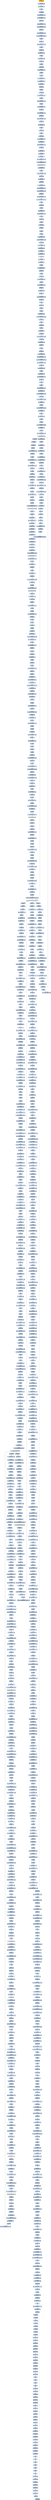 digraph G {
node[shape=rectangle,style=filled,fillcolor=lightsteelblue,color=lightsteelblue]
bgcolor="transparent"
a0x004016dcxorl_eax_eax[label="start\nxorl %eax, %eax",fillcolor="orange",color="lightgrey"];
a0x004016demovl_eax_0x004c2c09[label="0x004016de\nmovl %eax, 0x004c2c09"];
a0x004016e3pushl_0x0UINT32[label="0x004016e3\npushl $0x0<UINT32>"];
a0x004016e8popl_eax[label="0x004016e8\npopl %eax"];
a0x004016e9movl_eax_edx[label="0x004016e9\nmovl %eax, %edx"];
a0x004016ebsubl_0xbdUINT32_edx[label="0x004016eb\nsubl $0xbd<UINT32>, %edx"];
a0x004016f1addl_0xe6UINT32_edx[label="0x004016f1\naddl $0xe6<UINT32>, %edx"];
a0x004016f7jne_0x00401704[label="0x004016f7\njne 0x00401704"];
a0x00401704addl_0x676UINT32_ecx[label="0x00401704\naddl $0x676<UINT32>, %ecx"];
a0x0040170atestl_0x1289UINT32_ecx[label="0x0040170a\ntestl $0x1289<UINT32>, %ecx"];
a0x00401710je_0x0040172e[label="0x00401710\nje 0x0040172e"];
a0x00401712movl_0xe50UINT32_eax[label="0x00401712\nmovl $0xe50<UINT32>, %eax"];
a0x00401717imull_0x62UINT8_eax_ecx[label="0x00401717\nimull $0x62<UINT8>, %eax, %ecx"];
a0x0040171adecl_ecx[label="0x0040171a\ndecl %ecx"];
a0x0040171borl_ebx_ecx[label="0x0040171b\norl %ebx, %ecx"];
a0x0040171dsubl_0x4b5UINT32_ecx[label="0x0040171d\nsubl $0x4b5<UINT32>, %ecx"];
a0x00401723decl_ecx[label="0x00401723\ndecl %ecx"];
a0x00401724movl_ecx_ebx[label="0x00401724\nmovl %ecx, %ebx"];
a0x00401726addl_0x004c3179_ebx[label="0x00401726\naddl 0x004c3179, %ebx"];
a0x0040172croll_ebx[label="0x0040172c\nroll %ebx"];
a0x0040172eaddl_ebx_0x004c386b[label="0x0040172e\naddl %ebx, 0x004c386b"];
a0x00401734jmp_0x00402828[label="0x00401734\njmp 0x00402828"];
a0x00402828pushl_ebp[label="0x00402828\npushl %ebp"];
a0x00402829movl_esp_ebp[label="0x00402829\nmovl %esp, %ebp"];
a0x0040282bsubl_0x40UINT8_esp[label="0x0040282b\nsubl $0x40<UINT8>, %esp"];
a0x0040282epushl_edi[label="0x0040282e\npushl %edi"];
a0x0040282fpushl_esi[label="0x0040282f\npushl %esi"];
a0x00402830pushl_0xfc85dUINT32[label="0x00402830\npushl $0xfc85d<UINT32>"];
a0x00402835pushl_0xcd320UINT32[label="0x00402835\npushl $0xcd320<UINT32>"];
a0x0040283apushl_0x0UINT8[label="0x0040283a\npushl $0x0<UINT8>"];
a0x0040283ccall_0x00401388[label="0x0040283c\ncall 0x00401388"];
a0x00401388pushl_ebp[label="0x00401388\npushl %ebp"];
a0x00401389movl_esp_ebp[label="0x00401389\nmovl %esp, %ebp"];
a0x0040138bsubl_0x78UINT8_esp[label="0x0040138b\nsubl $0x78<UINT8>, %esp"];
a0x0040138epushl_esi[label="0x0040138e\npushl %esi"];
a0x0040138fmovl_0x8dbUINT32_esi[label="0x0040138f\nmovl $0x8db<UINT32>, %esi"];
a0x00401394decl_esi[label="0x00401394\ndecl %esi"];
a0x00401395subl_0xddUINT32_esi[label="0x00401395\nsubl $0xdd<UINT32>, %esi"];
a0x0040139bjne_0x004013c9[label="0x0040139b\njne 0x004013c9"];
a0x004013c9movl_0x3dfUINT32_esi[label="0x004013c9\nmovl $0x3df<UINT32>, %esi"];
a0x004013ceaddl_esi_edx[label="0x004013ce\naddl %esi, %edx"];
a0x004013d0orl_0x1476UINT32_edx[label="0x004013d0\norl $0x1476<UINT32>, %edx"];
a0x004013d6jne_0x00401404[label="0x004013d6\njne 0x00401404"];
a0x00401404addl_edx_0x004c300f[label="0x00401404\naddl %edx, 0x004c300f"];
a0x0040140apopl_esi[label="0x0040140a\npopl %esi"];
a0x0040140bmovl_ebp_esp[label="0x0040140b\nmovl %ebp, %esp"];
a0x0040140dpopl_ebp[label="0x0040140d\npopl %ebp"];
a0x0040140eret_0xcUINT16[label="0x0040140e\nret $0xc<UINT16>"];
a0x00402841movl_0x0UINT32_esi[label="0x00402841\nmovl $0x0<UINT32>, %esi"];
a0x00402846subl_0x004c2f59_esi[label="0x00402846\nsubl 0x004c2f59, %esi"];
a0x0040284caddl_0x929UINT32_esi[label="0x0040284c\naddl $0x929<UINT32>, %esi"];
a0x00402852jne_0x0040288b[label="0x00402852\njne 0x0040288b"];
a0x0040288bmovl_edx__48ebp_[label="0x0040288b\nmovl %edx, -48(%ebp)"];
a0x0040288epushl_0x0UINT8[label="0x0040288e\npushl $0x0<UINT8>"];
a0x00402890pushl_0x0UINT8[label="0x00402890\npushl $0x0<UINT8>"];
a0x00402892pushl_0x80000001UINT32[label="0x00402892\npushl $0x80000001<UINT32>"];
a0x00402897call_RegOpenKeyW_advapi32_dll[label="0x00402897\ncall RegOpenKeyW@advapi32.dll"];
RegOpenKeyW_advapi32_dll[label="RegOpenKeyW@advapi32.dll",fillcolor="lightgrey",color="lightgrey"];
a0x0040289dpushl_0xa1fUINT32[label="0x0040289d\npushl $0xa1f<UINT32>"];
a0x004028a2popl_eax[label="0x004028a2\npopl %eax"];
a0x004028a3movl_0x22b7UINT32_esi[label="0x004028a3\nmovl $0x22b7<UINT32>, %esi"];
a0x004028a8addl_esi_eax[label="0x004028a8\naddl %esi, %eax"];
a0x004028aatestl_eax__56ebp_[label="0x004028aa\ntestl %eax, -56(%ebp)"];
a0x004028adjne_0x004028db[label="0x004028ad\njne 0x004028db"];
a0x004028afrorl_0x5UINT8_eax[label="0x004028af\nrorl $0x5<UINT8>, %eax"];
a0x004028b2addl_0x33dUINT32_eax[label="0x004028b2\naddl $0x33d<UINT32>, %eax"];
a0x004028b8movl_0x1960UINT32_edi[label="0x004028b8\nmovl $0x1960<UINT32>, %edi"];
a0x004028bdsubl_edi_eax[label="0x004028bd\nsubl %edi, %eax"];
a0x004028bfmovl_0x2a0UINT32_esi[label="0x004028bf\nmovl $0x2a0<UINT32>, %esi"];
a0x004028c4imull_0x36UINT8_esi_eax[label="0x004028c4\nimull $0x36<UINT8>, %esi, %eax"];
a0x004028c7shrl_eax[label="0x004028c7\nshrl %eax"];
a0x004028c9movl_eax_edi[label="0x004028c9\nmovl %eax, %edi"];
a0x004028cbincl_edi[label="0x004028cb\nincl %edi"];
a0x004028ccsubl_0x004c2933_edi[label="0x004028cc\nsubl 0x004c2933, %edi"];
a0x004028d2subl_0x305UINT32_edi[label="0x004028d2\nsubl $0x305<UINT32>, %edi"];
a0x004028d8incl_edi[label="0x004028d8\nincl %edi"];
a0x004028d9movl_edi_eax[label="0x004028d9\nmovl %edi, %eax"];
a0x004028dbdecl_eax[label="0x004028db\ndecl %eax"];
a0x004028dcorl_eax__32ebp_[label="0x004028dc\norl %eax, -32(%ebp)"];
a0x004028dfje_0x004028f1[label="0x004028df\nje 0x004028f1"];
a0x004028e1incl_eax[label="0x004028e1\nincl %eax"];
a0x004028e2rorl_eax[label="0x004028e2\nrorl %eax"];
a0x004028e4shrl_0x8UINT8_eax[label="0x004028e4\nshrl $0x8<UINT8>, %eax"];
a0x004028e7movl_0x2571UINT32_edi[label="0x004028e7\nmovl $0x2571<UINT32>, %edi"];
a0x004028ecaddl_edi_eax[label="0x004028ec\naddl %edi, %eax"];
a0x004028eerorl_0x5UINT8_eax[label="0x004028ee\nrorl $0x5<UINT8>, %eax"];
a0x004028f1addl_eax_0x004c38e2[label="0x004028f1\naddl %eax, 0x004c38e2"];
a0x004028f7pushl_0x0UINT8[label="0x004028f7\npushl $0x0<UINT8>"];
a0x004028f9call_GetDC_user32_dll[label="0x004028f9\ncall GetDC@user32.dll"];
GetDC_user32_dll[label="GetDC@user32.dll",fillcolor="lightgrey",color="lightgrey"];
a0x004028ffpushl_0x0UINT8[label="0x004028ff\npushl $0x0<UINT8>"];
a0x00402901pushl_0x0UINT8[label="0x00402901\npushl $0x0<UINT8>"];
a0x00402903pushl_ebx[label="0x00402903\npushl %ebx"];
a0x00402904pushl_0x8ce02UINT32[label="0x00402904\npushl $0x8ce02<UINT32>"];
a0x00402909call_0x004010f0[label="0x00402909\ncall 0x004010f0"];
a0x004010f0pushl_ebp[label="0x004010f0\npushl %ebp"];
a0x004010f1movl_esp_ebp[label="0x004010f1\nmovl %esp, %ebp"];
a0x004010f3subl_0x7cUINT8_esp[label="0x004010f3\nsubl $0x7c<UINT8>, %esp"];
a0x004010f6pushl_edx[label="0x004010f6\npushl %edx"];
a0x004010f7movl_0x0UINT32_edx[label="0x004010f7\nmovl $0x0<UINT32>, %edx"];
a0x004010fcorl_eax_edx[label="0x004010fc\norl %eax, %edx"];
a0x004010feorl_0x004c2ca7_edx[label="0x004010fe\norl 0x004c2ca7, %edx"];
a0x00401104je_0x0040111a[label="0x00401104\nje 0x0040111a"];
a0x00401106movl_0x1066UINT32_esi[label="0x00401106\nmovl $0x1066<UINT32>, %esi"];
a0x0040110baddl_esi_edx[label="0x0040110b\naddl %esi, %edx"];
a0x0040110droll_edx[label="0x0040110d\nroll %edx"];
a0x0040110forl_eax_edx[label="0x0040110f\norl %eax, %edx"];
a0x00401111decl_edx[label="0x00401111\ndecl %edx"];
a0x00401112shll_edx[label="0x00401112\nshll %edx"];
a0x00401114addl_0x004c2939_edx[label="0x00401114\naddl 0x004c2939, %edx"];
a0x0040111amovl_0x4c3a6aUINT32_ecx[label="0x0040111a\nmovl $0x4c3a6a<UINT32>, %ecx"];
a0x0040111fmovl_edx_ecx_[label="0x0040111f\nmovl %edx, (%ecx)"];
a0x00401121popl_edx[label="0x00401121\npopl %edx"];
a0x00401122movl_ebp_esp[label="0x00401122\nmovl %ebp, %esp"];
a0x00401124popl_ebp[label="0x00401124\npopl %ebp"];
a0x00401125ret_0x10UINT16[label="0x00401125\nret $0x10<UINT16>"];
a0x0040290emovl_eax_ebx[label="0x0040290e\nmovl %eax, %ebx"];
a0x00402910movl_0x2482UINT32_eax[label="0x00402910\nmovl $0x2482<UINT32>, %eax"];
a0x00402915subl_eax_ebx[label="0x00402915\nsubl %eax, %ebx"];
a0x00402917testl_ebx_0x004c2461[label="0x00402917\ntestl %ebx, 0x004c2461"];
a0x0040291dje_0x00402954[label="0x0040291d\nje 0x00402954"];
a0x0040291fdecl_ebx[label="0x0040291f\ndecl %ebx"];
a0x00402920xorl_ebx_edi[label="0x00402920\nxorl %ebx, %edi"];
a0x00402922shrl_0x7UINT8_ebx[label="0x00402922\nshrl $0x7<UINT8>, %ebx"];
a0x00402925movl_0x20cfUINT32_eax[label="0x00402925\nmovl $0x20cf<UINT32>, %eax"];
a0x0040292aimull_0x1eUINT8_eax_ebx[label="0x0040292a\nimull $0x1e<UINT8>, %eax, %ebx"];
a0x0040292dmovl_0x9bbUINT32_edi[label="0x0040292d\nmovl $0x9bb<UINT32>, %edi"];
a0x00402932subl_edi_ebx[label="0x00402932\nsubl %edi, %ebx"];
a0x00402934roll_0x8UINT8_ebx[label="0x00402934\nroll $0x8<UINT8>, %ebx"];
a0x00402937incl_ebx[label="0x00402937\nincl %ebx"];
a0x00402938subl_0x004c3461_ebx[label="0x00402938\nsubl 0x004c3461, %ebx"];
a0x0040293emovl_0x13cUINT32_esi[label="0x0040293e\nmovl $0x13c<UINT32>, %esi"];
a0x00402943subl_esi_ebx[label="0x00402943\nsubl %esi, %ebx"];
a0x00402945roll_ebx[label="0x00402945\nroll %ebx"];
a0x00402947decl_ebx[label="0x00402947\ndecl %ebx"];
a0x00402948addl_0x6ddUINT32_ebx[label="0x00402948\naddl $0x6dd<UINT32>, %ebx"];
a0x0040294eaddl_0x004c355e_ebx[label="0x0040294e\naddl 0x004c355e, %ebx"];
a0x00402954movl_0x4c34adUINT32_esi[label="0x00402954\nmovl $0x4c34ad<UINT32>, %esi"];
a0x00402959movl_ebx_esi_[label="0x00402959\nmovl %ebx, (%esi)"];
a0x0040295bmovl_0x0UINT32__16ebp_[label="0x0040295b\nmovl $0x0<UINT32>, -16(%ebp)"];
a0x00402962movl__16ebp__edx[label="0x00402962\nmovl -16(%ebp), %edx"];
a0x00402965pushl_edx[label="0x00402965\npushl %edx"];
a0x00402966movl_0xe0UINT32__32ebp_[label="0x00402966\nmovl $0xe0<UINT32>, -32(%ebp)"];
a0x0040296dmovl__32ebp__ecx[label="0x0040296d\nmovl -32(%ebp), %ecx"];
a0x00402970pushl_ecx[label="0x00402970\npushl %ecx"];
a0x00402971pushl_0xeaUINT32[label="0x00402971\npushl $0xea<UINT32>"];
a0x00402976popl_ecx[label="0x00402976\npopl %ecx"];
a0x00402977pushl_ecx[label="0x00402977\npushl %ecx"];
a0x00402978movl_0x1UINT32__24ebp_[label="0x00402978\nmovl $0x1<UINT32>, -24(%ebp)"];
a0x0040297fmovl__24ebp__edi[label="0x0040297f\nmovl -24(%ebp), %edi"];
a0x00402982pushl_edi[label="0x00402982\npushl %edi"];
a0x00402983call_AnimatePalette_gdi32_dll[label="0x00402983\ncall AnimatePalette@gdi32.dll"];
AnimatePalette_gdi32_dll[label="AnimatePalette@gdi32.dll",fillcolor="lightgrey",color="lightgrey"];
a0x00402989movl_eax_0x004c2be9[label="0x00402989\nmovl %eax, 0x004c2be9"];
a0x0040298epushl_edi[label="0x0040298e\npushl %edi"];
a0x0040298fleal_0x004c21fc_eax[label="0x0040298f\nleal 0x004c21fc, %eax"];
a0x00402995pushl_eax[label="0x00402995\npushl %eax"];
a0x00402996leal_0x004c2492_eax[label="0x00402996\nleal 0x004c2492, %eax"];
a0x0040299cpushl_eax[label="0x0040299c\npushl %eax"];
a0x0040299dpushl_0x69773UINT32[label="0x0040299d\npushl $0x69773<UINT32>"];
a0x004029a2pushl_0x2871fUINT32[label="0x004029a2\npushl $0x2871f<UINT32>"];
a0x004029a7call_0x00401308[label="0x004029a7\ncall 0x00401308"];
a0x00401308pushl_ebp[label="0x00401308\npushl %ebp"];
a0x00401309movl_esp_ebp[label="0x00401309\nmovl %esp, %ebp"];
a0x0040130bsubl_0x58UINT8_esp[label="0x0040130b\nsubl $0x58<UINT8>, %esp"];
a0x0040130epushl_esi[label="0x0040130e\npushl %esi"];
a0x0040130fleal_0x4c21c2eax__esi[label="0x0040130f\nleal 0x4c21c2(%eax), %esi"];
a0x00401315movl_0x1d80UINT32_eax[label="0x00401315\nmovl $0x1d80<UINT32>, %eax"];
a0x0040131asubl_eax_esi[label="0x0040131a\nsubl %eax, %esi"];
a0x0040131ctestl_0x22b4UINT32_esi[label="0x0040131c\ntestl $0x22b4<UINT32>, %esi"];
a0x00401322jne_0x00401344[label="0x00401322\njne 0x00401344"];
a0x00401344movl_0x4c21ecUINT32_edx[label="0x00401344\nmovl $0x4c21ec<UINT32>, %edx"];
a0x00401349movl_esi_edx_[label="0x00401349\nmovl %esi, (%edx)"];
a0x0040134bpopl_esi[label="0x0040134b\npopl %esi"];
a0x0040134cmovl_ebp_esp[label="0x0040134c\nmovl %ebp, %esp"];
a0x0040134epopl_ebp[label="0x0040134e\npopl %ebp"];
a0x0040134fret_0x14UINT16[label="0x0040134f\nret $0x14<UINT16>"];
a0x004029acxorl_edx_edx[label="0x004029ac\nxorl %edx, %edx"];
a0x004029aepushl_edx[label="0x004029ae\npushl %edx"];
a0x004029afxorl_eax_eax[label="0x004029af\nxorl %eax, %eax"];
a0x004029b1pushl_eax[label="0x004029b1\npushl %eax"];
a0x004029b2xorl_ebx_ebx[label="0x004029b2\nxorl %ebx, %ebx"];
a0x004029b4pushl_ebx[label="0x004029b4\npushl %ebx"];
a0x004029b5movl_0x39UINT32_eax[label="0x004029b5\nmovl $0x39<UINT32>, %eax"];
a0x004029bamovl_eax_edi[label="0x004029ba\nmovl %eax, %edi"];
a0x004029bcpushl_edi[label="0x004029bc\npushl %edi"];
a0x004029bdcall_CreateScalableFontResourceW_gdi32_dll[label="0x004029bd\ncall CreateScalableFontResourceW@gdi32.dll"];
CreateScalableFontResourceW_gdi32_dll[label="CreateScalableFontResourceW@gdi32.dll",fillcolor="lightgrey",color="lightgrey"];
a0x004029c3orl_eax_eax[label="0x004029c3\norl %eax, %eax"];
a0x004029c5jne_0x00401692[label="0x004029c5\njne 0x00401692"];
a0x004029cbleal_0x004c2421_eax[label="0x004029cb\nleal 0x004c2421, %eax"];
a0x004029d1pushl_eax[label="0x004029d1\npushl %eax"];
a0x004029d2leal_0x004c34a5_eax[label="0x004029d2\nleal 0x004c34a5, %eax"];
a0x004029d8pushl_eax[label="0x004029d8\npushl %eax"];
a0x004029d9call_0x00401530[label="0x004029d9\ncall 0x00401530"];
a0x00401530pushl_esi[label="0x00401530\npushl %esi"];
a0x00401531movl_0x89cUINT32_esi[label="0x00401531\nmovl $0x89c<UINT32>, %esi"];
a0x00401536shrl_esi[label="0x00401536\nshrl %esi"];
a0x00401538addl_0x3feUINT32_esi[label="0x00401538\naddl $0x3fe<UINT32>, %esi"];
a0x0040153ejne_0x00401557[label="0x0040153e\njne 0x00401557"];
a0x00401557shrl_esi[label="0x00401557\nshrl %esi"];
a0x00401559testl_esi_0x004c2b1b[label="0x00401559\ntestl %esi, 0x004c2b1b"];
a0x0040155fje_0x0040156c[label="0x0040155f\nje 0x0040156c"];
a0x0040156caddl_esi_0x004c3109[label="0x0040156c\naddl %esi, 0x004c3109"];
a0x00401572popl_esi[label="0x00401572\npopl %esi"];
a0x00401573ret_0x8UINT16[label="0x00401573\nret $0x8<UINT16>"];
a0x004029demovl_0x0UINT32_0x004c2733[label="0x004029de\nmovl $0x0<UINT32>, 0x004c2733"];
a0x004029e8movl_0x004c2733_esi[label="0x004029e8\nmovl 0x004c2733, %esi"];
a0x004029eepushl_esi[label="0x004029ee\npushl %esi"];
a0x004029efmovl_0x57UINT32__16ebp_[label="0x004029ef\nmovl $0x57<UINT32>, -16(%ebp)"];
a0x004029f6movl__16ebp__eax[label="0x004029f6\nmovl -16(%ebp), %eax"];
a0x004029f9pushl_eax[label="0x004029f9\npushl %eax"];
a0x004029famovl_0xfaUINT32__12ebp_[label="0x004029fa\nmovl $0xfa<UINT32>, -12(%ebp)"];
a0x00402a01movl__12ebp__edi[label="0x00402a01\nmovl -12(%ebp), %edi"];
a0x00402a04pushl_edi[label="0x00402a04\npushl %edi"];
a0x00402a05movl_0x9UINT32_edi[label="0x00402a05\nmovl $0x9<UINT32>, %edi"];
a0x00402a0amovl_edi_esi[label="0x00402a0a\nmovl %edi, %esi"];
a0x00402a0cpushl_esi[label="0x00402a0c\npushl %esi"];
a0x00402a0dcall_AnimatePalette_gdi32_dll[label="0x00402a0d\ncall AnimatePalette@gdi32.dll"];
a0x00402a13orl_eax_eax[label="0x00402a13\norl %eax, %eax"];
a0x00402a15jne_0x0040158b[label="0x00402a15\njne 0x0040158b"];
a0x00402a1bmovl_edi_eax[label="0x00402a1b\nmovl %edi, %eax"];
a0x00402a1ddecl_eax[label="0x00402a1d\ndecl %eax"];
a0x00402a1ecmpl_0x45bUINT32_eax[label="0x00402a1e\ncmpl $0x45b<UINT32>, %eax"];
a0x00402a23je_0x00402a34[label="0x00402a23\nje 0x00402a34"];
a0x00402a25roll_eax[label="0x00402a25\nroll %eax"];
a0x00402a27movl_0x1ad0UINT32_esi[label="0x00402a27\nmovl $0x1ad0<UINT32>, %esi"];
a0x00402a2csubl_esi_eax[label="0x00402a2c\nsubl %esi, %eax"];
a0x00402a2eaddl_0xb08UINT32_eax[label="0x00402a2e\naddl $0xb08<UINT32>, %eax"];
a0x00402a34xorl_eax_esi[label="0x00402a34\nxorl %eax, %esi"];
a0x00402a36pushl_eax[label="0x00402a36\npushl %eax"];
a0x00402a37popl_0x004c253a[label="0x00402a37\npopl 0x004c253a"];
a0x00402a3dmovl_eax__24ebp_[label="0x00402a3d\nmovl %eax, -24(%ebp)"];
a0x00402a40xorl_eax_eax[label="0x00402a40\nxorl %eax, %eax"];
a0x00402a42pushl_eax[label="0x00402a42\npushl %eax"];
a0x00402a43movl_0x0UINT32_esi[label="0x00402a43\nmovl $0x0<UINT32>, %esi"];
a0x00402a48movl_esi_ecx[label="0x00402a48\nmovl %esi, %ecx"];
a0x00402a4apushl_ecx[label="0x00402a4a\npushl %ecx"];
a0x00402a4bmovl_0x0UINT32_edx[label="0x00402a4b\nmovl $0x0<UINT32>, %edx"];
a0x00402a50pushl_edx[label="0x00402a50\npushl %edx"];
a0x00402a51xorl_eax_eax[label="0x00402a51\nxorl %eax, %eax"];
a0x00402a53pushl_eax[label="0x00402a53\npushl %eax"];
a0x00402a54call_CreateSemaphoreW_kernel32_dll[label="0x00402a54\ncall CreateSemaphoreW@kernel32.dll"];
CreateSemaphoreW_kernel32_dll[label="CreateSemaphoreW@kernel32.dll",fillcolor="lightgrey",color="lightgrey"];
a0x00402a5aorl_eax_eax[label="0x00402a5a\norl %eax, %eax"];
a0x00402a5cjne_0x00401692[label="0x00402a5c\njne 0x00401692"];
a0x00402a62pushl_0x0UINT8[label="0x00402a62\npushl $0x0<UINT8>"];
a0x00402a64pushl_0x400000UINT32[label="0x00402a64\npushl $0x400000<UINT32>"];
a0x00402a69pushl_0x0UINT8[label="0x00402a69\npushl $0x0<UINT8>"];
a0x00402a6bpushl_0x0UINT8[label="0x00402a6b\npushl $0x0<UINT8>"];
a0x00402a6dpushl_0x69UINT8[label="0x00402a6d\npushl $0x69<UINT8>"];
a0x00402a6fpushl_0x72UINT8[label="0x00402a6f\npushl $0x72<UINT8>"];
a0x00402a71pushl_0x75UINT8[label="0x00402a71\npushl $0x75<UINT8>"];
a0x00402a73pushl_0x6aUINT8[label="0x00402a73\npushl $0x6a<UINT8>"];
a0x00402a75pushl_0x300UINT32[label="0x00402a75\npushl $0x300<UINT32>"];
a0x00402a7apushl_0x0UINT8[label="0x00402a7a\npushl $0x0<UINT8>"];
a0x00402a7cpushl_0x0UINT8[label="0x00402a7c\npushl $0x0<UINT8>"];
a0x00402a7epushl_0x10UINT8[label="0x00402a7e\npushl $0x10<UINT8>"];
a0x00402a80call_CreateWindowExA_user32_dll[label="0x00402a80\ncall CreateWindowExA@user32.dll"];
CreateWindowExA_user32_dll[label="CreateWindowExA@user32.dll",fillcolor="lightgrey",color="lightgrey"];
a0x00402a86movl_0x943UINT32_edx[label="0x00402a86\nmovl $0x943<UINT32>, %edx"];
a0x00402a8brorl_edx[label="0x00402a8b\nrorl %edx"];
a0x00402a8dorl_0x004c2f87_edx[label="0x00402a8d\norl 0x004c2f87, %edx"];
a0x00402a93jne_0x00402abf[label="0x00402a93\njne 0x00402abf"];
a0x00402abfdecl_edx[label="0x00402abf\ndecl %edx"];
a0x00402ac0orl_0x004c3aed_edx[label="0x00402ac0\norl 0x004c3aed, %edx"];
a0x00402ac6jne_0x00402ade[label="0x00402ac6\njne 0x00402ade"];
a0x00402ademovl_0x4c2104UINT32_edi[label="0x00402ade\nmovl $0x4c2104<UINT32>, %edi"];
a0x00402ae3movl_edx_edi_[label="0x00402ae3\nmovl %edx, (%edi)"];
a0x00402ae5pushl_eax[label="0x00402ae5\npushl %eax"];
a0x00402ae6call_UpdateWindow_user32_dll[label="0x00402ae6\ncall UpdateWindow@user32.dll"];
UpdateWindow_user32_dll[label="UpdateWindow@user32.dll",fillcolor="lightgrey",color="lightgrey"];
a0x00402aecxorl_ebx_ebx[label="0x00402aec\nxorl %ebx, %ebx"];
a0x00402aeeaddl_0x004c3727_ebx[label="0x00402aee\naddl 0x004c3727, %ebx"];
a0x00402af4orl_ebx__8ebp_[label="0x00402af4\norl %ebx, -8(%ebp)"];
a0x00402af7je_0x00402b0c[label="0x00402af7\nje 0x00402b0c"];
a0x00402af9subl_0xa6bUINT32_ebx[label="0x00402af9\nsubl $0xa6b<UINT32>, %ebx"];
a0x00402affdecl_ebx[label="0x00402aff\ndecl %ebx"];
a0x00402b00roll_ebx[label="0x00402b00\nroll %ebx"];
a0x00402b02movl_0x2235UINT32_esi[label="0x00402b02\nmovl $0x2235<UINT32>, %esi"];
a0x00402b07addl_esi_ebx[label="0x00402b07\naddl %esi, %ebx"];
a0x00402b09rorl_ebx[label="0x00402b09\nrorl %ebx"];
a0x00402b0bincl_ebx[label="0x00402b0b\nincl %ebx"];
a0x00402b0cmovl_ebx_esi[label="0x00402b0c\nmovl %ebx, %esi"];
a0x00402b0epushl_esi[label="0x00402b0e\npushl %esi"];
a0x00402b0fpopl_0x004c30a3[label="0x00402b0f\npopl 0x004c30a3"];
a0x00402b15movl_esi__28ebp_[label="0x00402b15\nmovl %esi, -28(%ebp)"];
a0x00402b18subl_0x121f87fUINT32_eax[label="0x00402b18\nsubl $0x121f87f<UINT32>, %eax"];
a0x00402b1dleal_0x4c2b96ebx__ebx[label="0x00402b1d\nleal 0x4c2b96(%ebx), %ebx"];
a0x00402b23rorl_ebx[label="0x00402b23\nrorl %ebx"];
a0x00402b25testl_0xc2dUINT32_ebx[label="0x00402b25\ntestl $0xc2d<UINT32>, %ebx"];
a0x00402b2bje_0x00402b50[label="0x00402b2b\nje 0x00402b50"];
a0x00402b2dorl_esi_ebx[label="0x00402b2d\norl %esi, %ebx"];
a0x00402b2fmovl_ebx_edi[label="0x00402b2f\nmovl %ebx, %edi"];
a0x00402b31addl_0x004c2a3e_edi[label="0x00402b31\naddl 0x004c2a3e, %edi"];
a0x00402b37incl_edi[label="0x00402b37\nincl %edi"];
a0x00402b38xorl_edi_esi[label="0x00402b38\nxorl %edi, %esi"];
a0x00402b3adecl_edi[label="0x00402b3a\ndecl %edi"];
a0x00402b3bmovl_0x23d3UINT32_esi[label="0x00402b3b\nmovl $0x23d3<UINT32>, %esi"];
a0x00402b40addl_esi_edi[label="0x00402b40\naddl %esi, %edi"];
a0x00402b42orl_ebx_edi[label="0x00402b42\norl %ebx, %edi"];
a0x00402b44subl_0x004c30c4_edi[label="0x00402b44\nsubl 0x004c30c4, %edi"];
a0x00402b4asubl_0x159UINT32_edi[label="0x00402b4a\nsubl $0x159<UINT32>, %edi"];
a0x00402b50addl_edi_0x004c3115[label="0x00402b50\naddl %edi, 0x004c3115"];
a0x00402b56subl_0xfe9ddb06UINT32_eax[label="0x00402b56\nsubl $0xfe9ddb06<UINT32>, %eax"];
a0x00402b5bmovl_eax_0x004c2290[label="0x00402b5b\nmovl %eax, 0x004c2290"];
a0x00402b60movl_ebx_edi[label="0x00402b60\nmovl %ebx, %edi"];
a0x00402b62addl_0xe65UINT32_edi[label="0x00402b62\naddl $0xe65<UINT32>, %edi"];
a0x00402b68testl_edi__60ebp_[label="0x00402b68\ntestl %edi, -60(%ebp)"];
a0x00402b6bje_0x00402ba3[label="0x00402b6b\nje 0x00402ba3"];
a0x00402ba3decl_edi[label="0x00402ba3\ndecl %edi"];
a0x00402ba4testl_0x466UINT32_edi[label="0x00402ba4\ntestl $0x466<UINT32>, %edi"];
a0x00402baajne_0x00402bc9[label="0x00402baa\njne 0x00402bc9"];
a0x00402bc9movl_0x4c21afUINT32_ecx[label="0x00402bc9\nmovl $0x4c21af<UINT32>, %ecx"];
a0x00402bcemovl_ebx_ecx_[label="0x00402bce\nmovl %ebx, (%ecx)"];
a0x00402bd0movl_0x004c2290_ecx[label="0x00402bd0\nmovl 0x004c2290, %ecx"];
a0x00402bd6pushl_ecx[label="0x00402bd6\npushl %ecx"];
a0x00402bd7movl_0x959UINT32_ebx[label="0x00402bd7\nmovl $0x959<UINT32>, %ebx"];
a0x00402bdcshrl_ebx[label="0x00402bdc\nshrl %ebx"];
a0x00402bdepushl_ebx[label="0x00402bde\npushl %ebx"];
a0x00402bdfmovl_ebx_edx[label="0x00402bdf\nmovl %ebx, %edx"];
a0x00402be1cmpl_0x143UINT32_edx[label="0x00402be1\ncmpl $0x143<UINT32>, %edx"];
a0x00402be7je_0x00402c13[label="0x00402be7\nje 0x00402c13"];
a0x00402be9addl_0xd9UINT32_edx[label="0x00402be9\naddl $0xd9<UINT32>, %edx"];
a0x00402befrorl_edx[label="0x00402bef\nrorl %edx"];
a0x00402bf1decl_edx[label="0x00402bf1\ndecl %edx"];
a0x00402bf2orl_edi_edx[label="0x00402bf2\norl %edi, %edx"];
a0x00402bf4incl_edx[label="0x00402bf4\nincl %edx"];
a0x00402bf5movl_edx_ebx[label="0x00402bf5\nmovl %edx, %ebx"];
a0x00402bf7movl_0x202cUINT32_edi[label="0x00402bf7\nmovl $0x202c<UINT32>, %edi"];
a0x00402bfcsubl_edi_ebx[label="0x00402bfc\nsubl %edi, %ebx"];
a0x00402bfeincl_ebx[label="0x00402bfe\nincl %ebx"];
a0x00402bffmovl_0x15c6UINT32_esi[label="0x00402bff\nmovl $0x15c6<UINT32>, %esi"];
a0x00402c04imull_0x2bUINT8_esi_ebx[label="0x00402c04\nimull $0x2b<UINT8>, %esi, %ebx"];
a0x00402c07orl_eax_ebx[label="0x00402c07\norl %eax, %ebx"];
a0x00402c09rorl_0x4UINT8_ebx[label="0x00402c09\nrorl $0x4<UINT8>, %ebx"];
a0x00402c0cmovl_0x233dUINT32_eax[label="0x00402c0c\nmovl $0x233d<UINT32>, %eax"];
a0x00402c11addl_eax_ebx[label="0x00402c11\naddl %eax, %ebx"];
a0x00402c13popl_0x004c2030[label="0x00402c13\npopl 0x004c2030"];
a0x00402c19movl_ebx__12ebp_[label="0x00402c19\nmovl %ebx, -12(%ebp)"];
a0x00402c1cret[label="0x00402c1c\nret"];
a0x00402c7bmovl_0x0UINT32_edx[label="0x00402c7b\nmovl $0x0<UINT32>, %edx"];
a0x00402c80movl_edx_ebx[label="0x00402c80\nmovl %edx, %ebx"];
a0x00402c82pushl_ebx[label="0x00402c82\npushl %ebx"];
a0x00402c83movl_0x0UINT32_ebx[label="0x00402c83\nmovl $0x0<UINT32>, %ebx"];
a0x00402c88pushl_ebx[label="0x00402c88\npushl %ebx"];
a0x00402c89movl_0x0UINT32__44ebp_[label="0x00402c89\nmovl $0x0<UINT32>, -44(%ebp)"];
a0x00402c90movl__44ebp__esi[label="0x00402c90\nmovl -44(%ebp), %esi"];
a0x00402c93pushl_esi[label="0x00402c93\npushl %esi"];
a0x00402c94call_OpenMutexA_kernel32_dll[label="0x00402c94\ncall OpenMutexA@kernel32.dll"];
OpenMutexA_kernel32_dll[label="OpenMutexA@kernel32.dll",fillcolor="lightgrey",color="lightgrey"];
a0x00402c9aorl_eax_eax[label="0x00402c9a\norl %eax, %eax"];
a0x00402c9cjne_0x0040165a[label="0x00402c9c\njne 0x0040165a"];
a0x00402ca2xorl_esi_esi[label="0x00402ca2\nxorl %esi, %esi"];
a0x00402ca4movl_esi_ebx[label="0x00402ca4\nmovl %esi, %ebx"];
a0x00402ca6cmpl_0xf86UINT32_ebx[label="0x00402ca6\ncmpl $0xf86<UINT32>, %ebx"];
a0x00402cacje_0x00402cc3[label="0x00402cac\nje 0x00402cc3"];
a0x00402caesubl_0x135UINT32_ebx[label="0x00402cae\nsubl $0x135<UINT32>, %ebx"];
a0x00402cb4decl_ebx[label="0x00402cb4\ndecl %ebx"];
a0x00402cb5shrl_ebx[label="0x00402cb5\nshrl %ebx"];
a0x00402cb7orl_esi_ebx[label="0x00402cb7\norl %esi, %ebx"];
a0x00402cb9movl_0x198eUINT32_eax[label="0x00402cb9\nmovl $0x198e<UINT32>, %eax"];
a0x00402cbesubl_eax_ebx[label="0x00402cbe\nsubl %eax, %ebx"];
a0x00402cc0shrl_ebx[label="0x00402cc0\nshrl %ebx"];
a0x00402cc2incl_ebx[label="0x00402cc2\nincl %ebx"];
a0x00402cc3movl_0x4c3815UINT32_ecx[label="0x00402cc3\nmovl $0x4c3815<UINT32>, %ecx"];
a0x00402cc8movl_ebx_ecx_[label="0x00402cc8\nmovl %ebx, (%ecx)"];
a0x00402ccamovl_0x0UINT32__52ebp_[label="0x00402cca\nmovl $0x0<UINT32>, -52(%ebp)"];
a0x00402cd1movl__52ebp__eax[label="0x00402cd1\nmovl -52(%ebp), %eax"];
a0x00402cd4pushl_eax[label="0x00402cd4\npushl %eax"];
a0x00402cd5xorl_esi_esi[label="0x00402cd5\nxorl %esi, %esi"];
a0x00402cd7pushl_esi[label="0x00402cd7\npushl %esi"];
a0x00402cd8movl_0x0UINT32__12ebp_[label="0x00402cd8\nmovl $0x0<UINT32>, -12(%ebp)"];
a0x00402cdfmovl__12ebp__eax[label="0x00402cdf\nmovl -12(%ebp), %eax"];
a0x00402ce2pushl_eax[label="0x00402ce2\npushl %eax"];
a0x00402ce3movl_0x86UINT32_edx[label="0x00402ce3\nmovl $0x86<UINT32>, %edx"];
a0x00402ce8movl_edx_ecx[label="0x00402ce8\nmovl %edx, %ecx"];
a0x00402ceapushl_ecx[label="0x00402cea\npushl %ecx"];
a0x00402cebcall_CreateScalableFontResourceW_gdi32_dll[label="0x00402ceb\ncall CreateScalableFontResourceW@gdi32.dll"];
a0x00402cf1orl_eax_eax[label="0x00402cf1\norl %eax, %eax"];
a0x00402cf3jne_0x004015bd[label="0x00402cf3\njne 0x004015bd"];
a0x00402cf9xorl_ebx_ebx[label="0x00402cf9\nxorl %ebx, %ebx"];
a0x00402cfbrorl_0x8UINT8_ebx[label="0x00402cfb\nrorl $0x8<UINT8>, %ebx"];
a0x00402cfepushl_ebx[label="0x00402cfe\npushl %ebx"];
a0x00402cffaddl_0x004c2ba9_ebx[label="0x00402cff\naddl 0x004c2ba9, %ebx"];
a0x00402d05testl_ebx__12ebp_[label="0x00402d05\ntestl %ebx, -12(%ebp)"];
a0x00402d08je_0x00402d3a[label="0x00402d08\nje 0x00402d3a"];
a0x00402d3apopl_0x004c24ce[label="0x00402d3a\npopl 0x004c24ce"];
a0x00402d40addl_ebx_0x004c2554[label="0x00402d40\naddl %ebx, 0x004c2554"];
a0x00402d46movl_eax_esi[label="0x00402d46\nmovl %eax, %esi"];
a0x00402d48addl_0x83bUINT32_esi[label="0x00402d48\naddl $0x83b<UINT32>, %esi"];
a0x00402d4esubl_0x1abUINT32_esi[label="0x00402d4e\nsubl $0x1ab<UINT32>, %esi"];
a0x00402d54jne_0x00402d94[label="0x00402d54\njne 0x00402d94"];
a0x00402d94movl_esi__20ebp_[label="0x00402d94\nmovl %esi, -20(%ebp)"];
a0x00402d97pushl_0x807UINT32[label="0x00402d97\npushl $0x807<UINT32>"];
a0x00402d9cpopl_eax[label="0x00402d9c\npopl %eax"];
a0x00402d9dincl_eax[label="0x00402d9d\nincl %eax"];
a0x00402d9eaddl_0xc5bUINT32_eax[label="0x00402d9e\naddl $0xc5b<UINT32>, %eax"];
a0x00402da3jne_0x00402dd2[label="0x00402da3\njne 0x00402dd2"];
a0x00402dd2movl_0x4c3bc2UINT32_ecx[label="0x00402dd2\nmovl $0x4c3bc2<UINT32>, %ecx"];
a0x00402dd7movl_eax_ecx_[label="0x00402dd7\nmovl %eax, (%ecx)"];
a0x00402dd9pushl_0x51UINT32[label="0x00402dd9\npushl $0x51<UINT32>"];
a0x00402ddepopl_ebx[label="0x00402dde\npopl %ebx"];
a0x00402ddfpushl_ebx[label="0x00402ddf\npushl %ebx"];
a0x00402de0movl_0x0UINT32__40ebp_[label="0x00402de0\nmovl $0x0<UINT32>, -40(%ebp)"];
a0x00402de7movl__40ebp__esi[label="0x00402de7\nmovl -40(%ebp), %esi"];
a0x00402deapushl_esi[label="0x00402dea\npushl %esi"];
a0x00402debmovl_0x0UINT32_0x004c3295[label="0x00402deb\nmovl $0x0<UINT32>, 0x004c3295"];
a0x00402df5movl_0x004c3295_edx[label="0x00402df5\nmovl 0x004c3295, %edx"];
a0x00402dfbpushl_edx[label="0x00402dfb\npushl %edx"];
a0x00402dfcmovl_0x1fUINT32_edx[label="0x00402dfc\nmovl $0x1f<UINT32>, %edx"];
a0x00402e01pushl_edx[label="0x00402e01\npushl %edx"];
a0x00402e02pushl_0xc4UINT32[label="0x00402e02\npushl $0xc4<UINT32>"];
a0x00402e07popl_esi[label="0x00402e07\npopl %esi"];
a0x00402e08pushl_esi[label="0x00402e08\npushl %esi"];
a0x00402e09movl_0x1UINT32__64ebp_[label="0x00402e09\nmovl $0x1<UINT32>, -64(%ebp)"];
a0x00402e10movl__64ebp__ecx[label="0x00402e10\nmovl -64(%ebp), %ecx"];
a0x00402e13pushl_ecx[label="0x00402e13\npushl %ecx"];
a0x00402e14movl_0x3UINT32_edi[label="0x00402e14\nmovl $0x3<UINT32>, %edi"];
a0x00402e19pushl_edi[label="0x00402e19\npushl %edi"];
a0x00402e1acall_SetDIBits_gdi32_dll[label="0x00402e1a\ncall SetDIBits@gdi32.dll"];
SetDIBits_gdi32_dll[label="SetDIBits@gdi32.dll",fillcolor="lightgrey",color="lightgrey"];
a0x00402e20movl_0x488UINT32_edx[label="0x00402e20\nmovl $0x488<UINT32>, %edx"];
a0x00402e25xorl_edx_eax[label="0x00402e25\nxorl %edx, %eax"];
a0x00402e27pushl_edx[label="0x00402e27\npushl %edx"];
a0x00402e28movl_0x1962UINT32_edi[label="0x00402e28\nmovl $0x1962<UINT32>, %edi"];
a0x00402e2daddl_edi_edx[label="0x00402e2d\naddl %edi, %edx"];
a0x00402e2faddl_0xd7bUINT32_edx[label="0x00402e2f\naddl $0xd7b<UINT32>, %edx"];
a0x00402e35jne_0x00402e41[label="0x00402e35\njne 0x00402e41"];
a0x00402e41popl_0x004c247a[label="0x00402e41\npopl 0x004c247a"];
a0x00402e47movl_edx__28ebp_[label="0x00402e47\nmovl %edx, -28(%ebp)"];
a0x00402e4amovl_0x0UINT32_edx[label="0x00402e4a\nmovl $0x0<UINT32>, %edx"];
a0x00402e4fsubl_0x657UINT32_edx[label="0x00402e4f\nsubl $0x657<UINT32>, %edx"];
a0x00402e55addl_0x821UINT32_edx[label="0x00402e55\naddl $0x821<UINT32>, %edx"];
a0x00402e5bjne_0x00402e6e[label="0x00402e5b\njne 0x00402e6e"];
a0x00402e6emovl_0x4c29f3UINT32_ecx[label="0x00402e6e\nmovl $0x4c29f3<UINT32>, %ecx"];
a0x00402e73movl_edx_ecx_[label="0x00402e73\nmovl %edx, (%ecx)"];
a0x00402e75movl_0x0UINT32_edi[label="0x00402e75\nmovl $0x0<UINT32>, %edi"];
a0x00402e7aaddl_0x75fUINT32_edi[label="0x00402e7a\naddl $0x75f<UINT32>, %edi"];
a0x00402e80testl_0x873UINT32_edi[label="0x00402e80\ntestl $0x873<UINT32>, %edi"];
a0x00402e86je_0x00402ead[label="0x00402e86\nje 0x00402ead"];
a0x00402e88movl_0xf00UINT32_esi[label="0x00402e88\nmovl $0xf00<UINT32>, %esi"];
a0x00402e8dsubl_esi_edi[label="0x00402e8d\nsubl %esi, %edi"];
a0x00402e8fshll_edi[label="0x00402e8f\nshll %edi"];
a0x00402e91rorl_edi[label="0x00402e91\nrorl %edi"];
a0x00402e93incl_edi[label="0x00402e93\nincl %edi"];
a0x00402e94roll_edi[label="0x00402e94\nroll %edi"];
a0x00402e96addl_0x31dUINT32_edi[label="0x00402e96\naddl $0x31d<UINT32>, %edi"];
a0x00402e9cshll_0x7UINT8_edi[label="0x00402e9c\nshll $0x7<UINT8>, %edi"];
a0x00402e9faddl_0xe3aUINT32_edi[label="0x00402e9f\naddl $0xe3a<UINT32>, %edi"];
a0x00402ea5movl_0x262dUINT32_eax[label="0x00402ea5\nmovl $0x262d<UINT32>, %eax"];
a0x00402eaaimull_0x1fUINT8_eax_edi[label="0x00402eaa\nimull $0x1f<UINT8>, %eax, %edi"];
a0x00402eadorl_esi_edi[label="0x00402ead\norl %esi, %edi"];
a0x00402eafaddl_0x6a5UINT32_edi[label="0x00402eaf\naddl $0x6a5<UINT32>, %edi"];
a0x00402eb5je_0x00402eea[label="0x00402eb5\nje 0x00402eea"];
a0x00402eb7roll_edi[label="0x00402eb7\nroll %edi"];
a0x00402eb9movl_0x14c0UINT32_edx[label="0x00402eb9\nmovl $0x14c0<UINT32>, %edx"];
a0x00402ebeimull_0x12UINT8_edx_edi[label="0x00402ebe\nimull $0x12<UINT8>, %edx, %edi"];
a0x00402ec1movl_0x18e5UINT32_esi[label="0x00402ec1\nmovl $0x18e5<UINT32>, %esi"];
a0x00402ec6addl_esi_edi[label="0x00402ec6\naddl %esi, %edi"];
a0x00402ec8movl_0x1a35UINT32_esi[label="0x00402ec8\nmovl $0x1a35<UINT32>, %esi"];
a0x00402ecdimull_0x5aUINT8_esi_edi[label="0x00402ecd\nimull $0x5a<UINT8>, %esi, %edi"];
a0x00402ed0subl_0x948UINT32_edi[label="0x00402ed0\nsubl $0x948<UINT32>, %edi"];
a0x00402ed6movl_edi_esi[label="0x00402ed6\nmovl %edi, %esi"];
a0x00402ed8shll_0x7UINT8_esi[label="0x00402ed8\nshll $0x7<UINT8>, %esi"];
a0x00402edbsubl_0x004c2b62_esi[label="0x00402edb\nsubl 0x004c2b62, %esi"];
a0x00402ee1roll_0x5UINT8_esi[label="0x00402ee1\nroll $0x5<UINT8>, %esi"];
a0x00402ee4subl_0x19UINT32_esi[label="0x00402ee4\nsubl $0x19<UINT32>, %esi"];
a0x00402eeamovl_0x4c3135UINT32_edx[label="0x00402eea\nmovl $0x4c3135<UINT32>, %edx"];
a0x00402eefmovl_esi_edx_[label="0x00402eef\nmovl %esi, (%edx)"];
a0x00402ef1pushl_0x9ccUINT32[label="0x00402ef1\npushl $0x9cc<UINT32>"];
a0x00402ef6popl_ebx[label="0x00402ef6\npopl %ebx"];
a0x00402ef7shll_0x6UINT8_ebx[label="0x00402ef7\nshll $0x6<UINT8>, %ebx"];
a0x00402efapushl_ebx[label="0x00402efa\npushl %ebx"];
a0x00402efbpopl_0x004c24e9[label="0x00402efb\npopl 0x004c24e9"];
a0x00402f01movl_0x4c3796UINT32_eax[label="0x00402f01\nmovl $0x4c3796<UINT32>, %eax"];
a0x00402f06movl_ebx_eax_[label="0x00402f06\nmovl %ebx, (%eax)"];
a0x00402f08pushl_edx[label="0x00402f08\npushl %edx"];
a0x00402f09pushl_0x0UINT8[label="0x00402f09\npushl $0x0<UINT8>"];
a0x00402f0bpushl_0xbb86bUINT32[label="0x00402f0b\npushl $0xbb86b<UINT32>"];
a0x00402f10pushl_0x0UINT8[label="0x00402f10\npushl $0x0<UINT8>"];
a0x00402f12pushl_0x1d6dfUINT32[label="0x00402f12\npushl $0x1d6df<UINT32>"];
a0x00402f17movl_0x518d6UINT32_ecx[label="0x00402f17\nmovl $0x518d6<UINT32>, %ecx"];
a0x00402f1caddl_0x3b00ceUINT32_ecx[label="0x00402f1c\naddl $0x3b00ce<UINT32>, %ecx"];
a0x00402f22call_ecx[label="0x00402f22\ncall %ecx"];
a0x004019a4pushl_ebp[label="0x004019a4\npushl %ebp"];
a0x004019a5movl_esp_ebp[label="0x004019a5\nmovl %esp, %ebp"];
a0x004019a7subl_0x2cUINT8_esp[label="0x004019a7\nsubl $0x2c<UINT8>, %esp"];
a0x004019aapushl_0x0UINT8[label="0x004019aa\npushl $0x0<UINT8>"];
a0x004019acleal_0x4c3872esi__ebx[label="0x004019ac\nleal 0x4c3872(%esi), %ebx"];
a0x004019b2subl_0xc8eUINT32_ebx[label="0x004019b2\nsubl $0xc8e<UINT32>, %ebx"];
a0x004019b8testl_ebx_0x004c38ed[label="0x004019b8\ntestl %ebx, 0x004c38ed"];
a0x004019beje_0x00401a04[label="0x004019be\nje 0x00401a04"];
a0x004019c0movl_0x11afUINT32_esi[label="0x004019c0\nmovl $0x11af<UINT32>, %esi"];
a0x004019c5subl_esi_ebx[label="0x004019c5\nsubl %esi, %ebx"];
a0x004019c7movl_0x2444UINT32_esi[label="0x004019c7\nmovl $0x2444<UINT32>, %esi"];
a0x004019ccaddl_esi_ebx[label="0x004019cc\naddl %esi, %ebx"];
a0x004019cemovl_0x699UINT32_eax[label="0x004019ce\nmovl $0x699<UINT32>, %eax"];
a0x004019d3subl_eax_ebx[label="0x004019d3\nsubl %eax, %ebx"];
a0x004019d5shll_0x6UINT8_ebx[label="0x004019d5\nshll $0x6<UINT8>, %ebx"];
a0x004019d8orl_esi_ebx[label="0x004019d8\norl %esi, %ebx"];
a0x004019dashll_0x6UINT8_ebx[label="0x004019da\nshll $0x6<UINT8>, %ebx"];
a0x004019ddxorl_ebx_eax[label="0x004019dd\nxorl %ebx, %eax"];
a0x004019dfincl_ebx[label="0x004019df\nincl %ebx"];
a0x004019e0movl_0x7c2UINT32_eax[label="0x004019e0\nmovl $0x7c2<UINT32>, %eax"];
a0x004019e5subl_eax_ebx[label="0x004019e5\nsubl %eax, %ebx"];
a0x004019e7rorl_0x5UINT8_ebx[label="0x004019e7\nrorl $0x5<UINT8>, %ebx"];
a0x004019eaincl_ebx[label="0x004019ea\nincl %ebx"];
a0x004019ebaddl_0xb8aUINT32_ebx[label="0x004019eb\naddl $0xb8a<UINT32>, %ebx"];
a0x004019f1subl_0x004c3c49_ebx[label="0x004019f1\nsubl 0x004c3c49, %ebx"];
a0x004019f7subl_0x444UINT32_ebx[label="0x004019f7\nsubl $0x444<UINT32>, %ebx"];
a0x004019fdmovl_0x1c46UINT32_eax[label="0x004019fd\nmovl $0x1c46<UINT32>, %eax"];
a0x00401a02addl_eax_ebx[label="0x00401a02\naddl %eax, %ebx"];
a0x00401a04shrl_ebx[label="0x00401a04\nshrl %ebx"];
a0x00401a06orl_0x004c398c_ebx[label="0x00401a06\norl 0x004c398c, %ebx"];
a0x00401a0cje_0x00401a1e[label="0x00401a0c\nje 0x00401a1e"];
a0x00401a0eshll_0x6UINT8_ebx[label="0x00401a0e\nshll $0x6<UINT8>, %ebx"];
a0x00401a11subl_0xb93UINT32_ebx[label="0x00401a11\nsubl $0xb93<UINT32>, %ebx"];
a0x00401a17roll_ebx[label="0x00401a17\nroll %ebx"];
a0x00401a19incl_ebx[label="0x00401a19\nincl %ebx"];
a0x00401a1arorl_ebx[label="0x00401a1a\nrorl %ebx"];
a0x00401a1cxorl_ebx_eax[label="0x00401a1c\nxorl %ebx, %eax"];
a0x00401a1emovl_ebx__12ebp_[label="0x00401a1e\nmovl %ebx, -12(%ebp)"];
a0x00401a21pushl_0x32334c65UINT32[label="0x00401a21\npushl $0x32334c65<UINT32>"];
a0x00401a26movl_0x0UINT32_edx[label="0x00401a26\nmovl $0x0<UINT32>, %edx"];
a0x00401a2bxorl_edx_esi[label="0x00401a2b\nxorl %edx, %esi"];
a0x00401a2dtestl_0x1d0fUINT32_edx[label="0x00401a2d\ntestl $0x1d0f<UINT32>, %edx"];
a0x00401a33je_0x00401a60[label="0x00401a33\nje 0x00401a60"];
a0x00401a60movl_0x7c1UINT32_eax[label="0x00401a60\nmovl $0x7c1<UINT32>, %eax"];
a0x00401a65subl_eax_edx[label="0x00401a65\nsubl %eax, %edx"];
a0x00401a67orl_edx__40ebp_[label="0x00401a67\norl %edx, -40(%ebp)"];
a0x00401a6aje_0x00401aa0[label="0x00401a6a\nje 0x00401aa0"];
a0x00401a6cmovl_0x2418UINT32_edi[label="0x00401a6c\nmovl $0x2418<UINT32>, %edi"];
a0x00401a71imull_0x38UINT8_edi_edx[label="0x00401a71\nimull $0x38<UINT8>, %edi, %edx"];
a0x00401a74incl_edx[label="0x00401a74\nincl %edx"];
a0x00401a75orl_esi_edx[label="0x00401a75\norl %esi, %edx"];
a0x00401a77decl_edx[label="0x00401a77\ndecl %edx"];
a0x00401a78roll_0x5UINT8_edx[label="0x00401a78\nroll $0x5<UINT8>, %edx"];
a0x00401a7bmovl_0x1bUINT32_eax[label="0x00401a7b\nmovl $0x1b<UINT32>, %eax"];
a0x00401a80imull_0x22UINT8_eax_edx[label="0x00401a80\nimull $0x22<UINT8>, %eax, %edx"];
a0x00401a83orl_ebx_edx[label="0x00401a83\norl %ebx, %edx"];
a0x00401a85movl_edx_ebx[label="0x00401a85\nmovl %edx, %ebx"];
a0x00401a87subl_0x004c2edc_ebx[label="0x00401a87\nsubl 0x004c2edc, %ebx"];
a0x00401a8dshll_0x6UINT8_ebx[label="0x00401a8d\nshll $0x6<UINT8>, %ebx"];
a0x00401a90incl_ebx[label="0x00401a90\nincl %ebx"];
a0x00401a91rorl_ebx[label="0x00401a91\nrorl %ebx"];
a0x00401a93subl_0xa8UINT32_ebx[label="0x00401a93\nsubl $0xa8<UINT32>, %ebx"];
a0x00401a99movl_0xffcUINT32_edi[label="0x00401a99\nmovl $0xffc<UINT32>, %edi"];
a0x00401a9esubl_edi_ebx[label="0x00401a9e\nsubl %edi, %ebx"];
a0x00401aa0addl_ebx_0x004c2a42[label="0x00401aa0\naddl %ebx, 0x004c2a42"];
a0x00401aa6pushl_0x4e72654bUINT32[label="0x00401aa6\npushl $0x4e72654b<UINT32>"];
a0x00401aabxorl_edx_edx[label="0x00401aab\nxorl %edx, %edx"];
a0x00401aadxorl_edx_ebx[label="0x00401aad\nxorl %edx, %ebx"];
a0x00401aaforl_0xf19UINT32_edx[label="0x00401aaf\norl $0xf19<UINT32>, %edx"];
a0x00401ab5jne_0x00401aed[label="0x00401ab5\njne 0x00401aed"];
a0x00401aedmovl_0x4c23d0UINT32_edx[label="0x00401aed\nmovl $0x4c23d0<UINT32>, %edx"];
a0x00401af2movl_ecx_edx_[label="0x00401af2\nmovl %ecx, (%edx)"];
a0x00401af4pushl_esp[label="0x00401af4\npushl %esp"];
a0x00401af5leal_0x4c305besi__edi[label="0x00401af5\nleal 0x4c305b(%esi), %edi"];
a0x00401afbsubl_0x004c3372_edi[label="0x00401afb\nsubl 0x004c3372, %edi"];
a0x00401b01orl_0x004c22db_edi[label="0x00401b01\norl 0x004c22db, %edi"];
a0x00401b07jne_0x00401b27[label="0x00401b07\njne 0x00401b27"];
a0x00401b27addl_0x004c210b_edi[label="0x00401b27\naddl 0x004c210b, %edi"];
a0x00401b2dorl_edi__36ebp_[label="0x00401b2d\norl %edi, -36(%ebp)"];
a0x00401b30jne_0x00401b51[label="0x00401b30\njne 0x00401b51"];
a0x00401b51movl_edi__40ebp_[label="0x00401b51\nmovl %edi, -40(%ebp)"];
a0x00401b54call_GetModuleHandleA_kernel32_dll[label="0x00401b54\ncall GetModuleHandleA@kernel32.dll"];
GetModuleHandleA_kernel32_dll[label="GetModuleHandleA@kernel32.dll",fillcolor="lightgrey",color="lightgrey"];
a0x00401b5amovl_esi_ecx[label="0x00401b5a\nmovl %esi, %ecx"];
a0x00401b5crorl_0x3UINT8_ecx[label="0x00401b5c\nrorl $0x3<UINT8>, %ecx"];
a0x00401b5ftestl_ecx_0x004c2b97[label="0x00401b5f\ntestl %ecx, 0x004c2b97"];
a0x00401b65jne_0x00401b76[label="0x00401b65\njne 0x00401b76"];
a0x00401b67orl_ebx_ecx[label="0x00401b67\norl %ebx, %ecx"];
a0x00401b69shll_0x7UINT8_ecx[label="0x00401b69\nshll $0x7<UINT8>, %ecx"];
a0x00401b6corl_edi_ecx[label="0x00401b6c\norl %edi, %ecx"];
a0x00401b6emovl_ecx_edx[label="0x00401b6e\nmovl %ecx, %edx"];
a0x00401b70addl_0xa81UINT32_edx[label="0x00401b70\naddl $0xa81<UINT32>, %edx"];
a0x00401b76movl_edx__44ebp_[label="0x00401b76\nmovl %edx, -44(%ebp)"];
a0x00401b79addl_0xcUINT8_esp[label="0x00401b79\naddl $0xc<UINT8>, %esp"];
a0x00401b7cpushl_0x7845UINT32[label="0x00401b7c\npushl $0x7845<UINT32>"];
a0x00401b81movl_eax_ebx[label="0x00401b81\nmovl %eax, %ebx"];
a0x00401b83movl_ebx_ecx[label="0x00401b83\nmovl %ebx, %ecx"];
a0x00401b85pushl_ecx[label="0x00401b85\npushl %ecx"];
a0x00401b86xorl_ecx_esi[label="0x00401b86\nxorl %ecx, %esi"];
a0x00401b88orl_0x1946UINT32_ecx[label="0x00401b88\norl $0x1946<UINT32>, %ecx"];
a0x00401b8eje_0x00401ba7[label="0x00401b8e\nje 0x00401ba7"];
a0x00401b90shll_0x6UINT8_ecx[label="0x00401b90\nshll $0x6<UINT8>, %ecx"];
a0x00401b93movl_ecx_edi[label="0x00401b93\nmovl %ecx, %edi"];
a0x00401b95xorl_edi_ebx[label="0x00401b95\nxorl %edi, %ebx"];
a0x00401b97roll_0x7UINT8_edi[label="0x00401b97\nroll $0x7<UINT8>, %edi"];
a0x00401b9aaddl_0x78dUINT32_edi[label="0x00401b9a\naddl $0x78d<UINT32>, %edi"];
a0x00401ba0subl_0x004c378f_edi[label="0x00401ba0\nsubl 0x004c378f, %edi"];
a0x00401ba6incl_edi[label="0x00401ba6\nincl %edi"];
a0x00401ba7popl_0x004c38fc[label="0x00401ba7\npopl 0x004c38fc"];
a0x00401badmovl_edi__40ebp_[label="0x00401bad\nmovl %edi, -40(%ebp)"];
a0x00401bb0pushl_0x636f6c6cUINT32[label="0x00401bb0\npushl $0x636f6c6c<UINT32>"];
a0x00401bb5movl_0x878UINT32_ecx[label="0x00401bb5\nmovl $0x878<UINT32>, %ecx"];
a0x00401bbarorl_ecx[label="0x00401bba\nrorl %ecx"];
a0x00401bbcpushl_ecx[label="0x00401bbc\npushl %ecx"];
a0x00401bbdpopl_0x004c2512[label="0x00401bbd\npopl 0x004c2512"];
a0x00401bc3movl_0x4c22b4UINT32_ebx[label="0x00401bc3\nmovl $0x4c22b4<UINT32>, %ebx"];
a0x00401bc8movl_ecx_ebx_[label="0x00401bc8\nmovl %ecx, (%ebx)"];
a0x00401bcapushl_0x416c6175UINT32[label="0x00401bca\npushl $0x416c6175<UINT32>"];
a0x00401bcfmovl_0x1fbUINT32_edi[label="0x00401bcf\nmovl $0x1fb<UINT32>, %edi"];
a0x00401bd4movl_0x212cUINT32_ecx[label="0x00401bd4\nmovl $0x212c<UINT32>, %ecx"];
a0x00401bd9subl_ecx_edi[label="0x00401bd9\nsubl %ecx, %edi"];
a0x00401bdborl_edi__28ebp_[label="0x00401bdb\norl %edi, -28(%ebp)"];
a0x00401bdejne_0x00401bf4[label="0x00401bde\njne 0x00401bf4"];
a0x00401bf4movl_edi__8ebp_[label="0x00401bf4\nmovl %edi, -8(%ebp)"];
a0x00401bf7pushl_0x74726956UINT32[label="0x00401bf7\npushl $0x74726956<UINT32>"];
a0x00401bfcmovl_0x0UINT32_ecx[label="0x00401bfc\nmovl $0x0<UINT32>, %ecx"];
a0x00401c01decl_ecx[label="0x00401c01\ndecl %ecx"];
a0x00401c02orl_0x40cUINT32_ecx[label="0x00401c02\norl $0x40c<UINT32>, %ecx"];
a0x00401c08jne_0x00401c20[label="0x00401c08\njne 0x00401c20"];
a0x00401c20addl_ecx_0x004c202e[label="0x00401c20\naddl %ecx, 0x004c202e"];
a0x00401c26pushl_esp[label="0x00401c26\npushl %esp"];
a0x00401c27movl_ecx_edx[label="0x00401c27\nmovl %ecx, %edx"];
a0x00401c29rorl_edx[label="0x00401c29\nrorl %edx"];
a0x00401c2baddl_0xe24UINT32_edx[label="0x00401c2b\naddl $0xe24<UINT32>, %edx"];
a0x00401c31jne_0x00401c52[label="0x00401c31\njne 0x00401c52"];
a0x00401c52movl_0x1442UINT32_ebx[label="0x00401c52\nmovl $0x1442<UINT32>, %ebx"];
a0x00401c57imull_0x20UINT8_ebx_edx[label="0x00401c57\nimull $0x20<UINT8>, %ebx, %edx"];
a0x00401c5acmpl_0x196UINT32_edx[label="0x00401c5a\ncmpl $0x196<UINT32>, %edx"];
a0x00401c60je_0x00401c7c[label="0x00401c60\nje 0x00401c7c"];
a0x00401c62roll_edx[label="0x00401c62\nroll %edx"];
a0x00401c64subl_0x589UINT32_edx[label="0x00401c64\nsubl $0x589<UINT32>, %edx"];
a0x00401c6amovl_0xc57UINT32_ebx[label="0x00401c6a\nmovl $0xc57<UINT32>, %ebx"];
a0x00401c6fimull_0x1aUINT8_ebx_edx[label="0x00401c6f\nimull $0x1a<UINT8>, %ebx, %edx"];
a0x00401c72xorl_edx_ecx[label="0x00401c72\nxorl %edx, %ecx"];
a0x00401c74subl_0x004c3350_edx[label="0x00401c74\nsubl 0x004c3350, %edx"];
a0x00401c7amovl_edx_esi[label="0x00401c7a\nmovl %edx, %esi"];
a0x00401c7cmovl_0x4c219fUINT32_edx[label="0x00401c7c\nmovl $0x4c219f<UINT32>, %edx"];
a0x00401c81movl_esi_edx_[label="0x00401c81\nmovl %esi, (%edx)"];
a0x00401c83movl_0x0UINT32_ecx[label="0x00401c83\nmovl $0x0<UINT32>, %ecx"];
a0x00401c88decl_ecx[label="0x00401c88\ndecl %ecx"];
a0x00401c89subl_0xbc7UINT32_ecx[label="0x00401c89\nsubl $0xbc7<UINT32>, %ecx"];
a0x00401c8fjne_0x00401cb0[label="0x00401c8f\njne 0x00401cb0"];
a0x00401cb0movl_0x160UINT32_esi[label="0x00401cb0\nmovl $0x160<UINT32>, %esi"];
a0x00401cb5subl_esi_ebx[label="0x00401cb5\nsubl %esi, %ebx"];
a0x00401cb7pushl_ebx[label="0x00401cb7\npushl %ebx"];
a0x00401cb8popl_0x004c302f[label="0x00401cb8\npopl 0x004c302f"];
a0x00401cbeaddl_ebx_0x004c23b4[label="0x00401cbe\naddl %ebx, 0x004c23b4"];
a0x00401cc4pushl_eax[label="0x00401cc4\npushl %eax"];
a0x00401cc5movl_edx_esi[label="0x00401cc5\nmovl %edx, %esi"];
a0x00401cc7xorl_esi_edi[label="0x00401cc7\nxorl %esi, %edi"];
a0x00401cc9testl_esi__16ebp_[label="0x00401cc9\ntestl %esi, -16(%ebp)"];
a0x00401cccje_0x00401cee[label="0x00401ccc\nje 0x00401cee"];
a0x00401ceemovl_esi__20ebp_[label="0x00401cee\nmovl %esi, -20(%ebp)"];
a0x00401cf1call_GetProcAddress_kernel32_dll[label="0x00401cf1\ncall GetProcAddress@kernel32.dll"];
GetProcAddress_kernel32_dll[label="GetProcAddress@kernel32.dll",fillcolor="lightgrey",color="lightgrey"];
a0x00401cf7movl_0x54fUINT32_edx[label="0x00401cf7\nmovl $0x54f<UINT32>, %edx"];
a0x00401cfcmovl_0x2b5UINT32_ebx[label="0x00401cfc\nmovl $0x2b5<UINT32>, %ebx"];
a0x00401d01addl_ebx_edx[label="0x00401d01\naddl %ebx, %edx"];
a0x00401d03orl_0x004c328d_edx[label="0x00401d03\norl 0x004c328d, %edx"];
a0x00401d09jne_0x00401d2c[label="0x00401d09\njne 0x00401d2c"];
a0x00401d2caddl_esi_0x004c2444[label="0x00401d2c\naddl %esi, 0x004c2444"];
a0x00401d32addl_0x10UINT8_esp[label="0x00401d32\naddl $0x10<UINT8>, %esp"];
a0x00401d35pushl_0x476UINT32[label="0x00401d35\npushl $0x476<UINT32>"];
a0x00401d3apopl_ecx[label="0x00401d3a\npopl %ecx"];
a0x00401d3baddl_0x004c2a3e_ecx[label="0x00401d3b\naddl 0x004c2a3e, %ecx"];
a0x00401d41testl_ecx__16ebp_[label="0x00401d41\ntestl %ecx, -16(%ebp)"];
a0x00401d44je_0x00401d5f[label="0x00401d44\nje 0x00401d5f"];
a0x00401d5fdecl_ecx[label="0x00401d5f\ndecl %ecx"];
a0x00401d60testl_ecx_0x004c2744[label="0x00401d60\ntestl %ecx, 0x004c2744"];
a0x00401d66je_0x00401d9d[label="0x00401d66\nje 0x00401d9d"];
a0x00401d9dmovl_0x4c24b1UINT32_ecx[label="0x00401d9d\nmovl $0x4c24b1<UINT32>, %ecx"];
a0x00401da2movl_edx_ecx_[label="0x00401da2\nmovl %edx, (%ecx)"];
a0x00401da4pushl_0x40UINT32[label="0x00401da4\npushl $0x40<UINT32>"];
a0x00401da9pushl_0xd3aUINT32[label="0x00401da9\npushl $0xd3a<UINT32>"];
a0x00401daepopl_esi[label="0x00401dae\npopl %esi"];
a0x00401dafmovl_0x3d7UINT32_ebx[label="0x00401daf\nmovl $0x3d7<UINT32>, %ebx"];
a0x00401db4imull_0x45UINT8_ebx_esi[label="0x00401db4\nimull $0x45<UINT8>, %ebx, %esi"];
a0x00401db7subl_0x5dUINT32_esi[label="0x00401db7\nsubl $0x5d<UINT32>, %esi"];
a0x00401dbdjne_0x00401de6[label="0x00401dbd\njne 0x00401de6"];
a0x00401de6movl_esi_edx[label="0x00401de6\nmovl %esi, %edx"];
a0x00401de8subl_0xc8cUINT32_edx[label="0x00401de8\nsubl $0xc8c<UINT32>, %edx"];
a0x00401deeje_0x00401e03[label="0x00401dee\nje 0x00401e03"];
a0x00401df0subl_0x004c2435_edx[label="0x00401df0\nsubl 0x004c2435, %edx"];
a0x00401df6orl_ecx_edx[label="0x00401df6\norl %ecx, %edx"];
a0x00401df8rorl_edx[label="0x00401df8\nrorl %edx"];
a0x00401dfadecl_edx[label="0x00401dfa\ndecl %edx"];
a0x00401dfbmovl_0x70dUINT32_edx[label="0x00401dfb\nmovl $0x70d<UINT32>, %edx"];
a0x00401e00imull_0x60UINT8_edx_edx[label="0x00401e00\nimull $0x60<UINT8>, %edx, %edx"];
a0x00401e03addl_edx_0x004c2157[label="0x00401e03\naddl %edx, 0x004c2157"];
a0x00401e09movl_0x3000UINT32_ebx[label="0x00401e09\nmovl $0x3000<UINT32>, %ebx"];
a0x00401e0epushl_ebx[label="0x00401e0e\npushl %ebx"];
a0x00401e0fxorl_ebx_ebx[label="0x00401e0f\nxorl %ebx, %ebx"];
a0x00401e11xorl_ebx_edx[label="0x00401e11\nxorl %ebx, %edx"];
a0x00401e13subl_0xf6cUINT32_ebx[label="0x00401e13\nsubl $0xf6c<UINT32>, %ebx"];
a0x00401e19jne_0x00401e3d[label="0x00401e19\njne 0x00401e3d"];
a0x00401e3dmovl_ecx__28ebp_[label="0x00401e3d\nmovl %ecx, -28(%ebp)"];
a0x00401e40pushl_0x509a6UINT32[label="0x00401e40\npushl $0x509a6<UINT32>"];
a0x00401e45leal_0x4c3b3decx__ecx[label="0x00401e45\nleal 0x4c3b3d(%ecx), %ecx"];
a0x00401e4broll_0x4UINT8_ecx[label="0x00401e4b\nroll $0x4<UINT8>, %ecx"];
a0x00401e4etestl_ecx__36ebp_[label="0x00401e4e\ntestl %ecx, -36(%ebp)"];
a0x00401e51jne_0x00401e7a[label="0x00401e51\njne 0x00401e7a"];
a0x00401e7amovl_0x4c3959UINT32_esi[label="0x00401e7a\nmovl $0x4c3959<UINT32>, %esi"];
a0x00401e7fmovl_ecx_esi_[label="0x00401e7f\nmovl %ecx, (%esi)"];
a0x00401e81movl_0x0UINT32_ecx[label="0x00401e81\nmovl $0x0<UINT32>, %ecx"];
a0x00401e86pushl_ecx[label="0x00401e86\npushl %ecx"];
a0x00401e87pushl_0xf08UINT32[label="0x00401e87\npushl $0xf08<UINT32>"];
a0x00401e8cpopl_edi[label="0x00401e8c\npopl %edi"];
a0x00401e8dmovl_0x1152UINT32_ecx[label="0x00401e8d\nmovl $0x1152<UINT32>, %ecx"];
a0x00401e92imull_0x5bUINT8_ecx_edi[label="0x00401e92\nimull $0x5b<UINT8>, %ecx, %edi"];
a0x00401e95orl_0x647UINT32_edi[label="0x00401e95\norl $0x647<UINT32>, %edi"];
a0x00401e9bje_0x00401ed9[label="0x00401e9b\nje 0x00401ed9"];
a0x00401e9dmovl_0x1934UINT32_ebx[label="0x00401e9d\nmovl $0x1934<UINT32>, %ebx"];
a0x00401ea2addl_ebx_edi[label="0x00401ea2\naddl %ebx, %edi"];
a0x00401ea4movl_0x11f9UINT32_ebx[label="0x00401ea4\nmovl $0x11f9<UINT32>, %ebx"];
a0x00401ea9subl_ebx_edi[label="0x00401ea9\nsubl %ebx, %edi"];
a0x00401eabmovl_edi_esi[label="0x00401eab\nmovl %edi, %esi"];
a0x00401eadaddl_0x004c35cb_esi[label="0x00401ead\naddl 0x004c35cb, %esi"];
a0x00401eb3shll_0x4UINT8_esi[label="0x00401eb3\nshll $0x4<UINT8>, %esi"];
a0x00401eb6roll_0x8UINT8_esi[label="0x00401eb6\nroll $0x8<UINT8>, %esi"];
a0x00401eb9movl_0x10cUINT32_edx[label="0x00401eb9\nmovl $0x10c<UINT32>, %edx"];
a0x00401ebesubl_edx_esi[label="0x00401ebe\nsubl %edx, %esi"];
a0x00401ec0shrl_0x3UINT8_esi[label="0x00401ec0\nshrl $0x3<UINT8>, %esi"];
a0x00401ec3movl_0xff8UINT32_ecx[label="0x00401ec3\nmovl $0xff8<UINT32>, %ecx"];
a0x00401ec8addl_ecx_esi[label="0x00401ec8\naddl %ecx, %esi"];
a0x00401ecadecl_esi[label="0x00401eca\ndecl %esi"];
a0x00401ecbmovl_0x1c88UINT32_edx[label="0x00401ecb\nmovl $0x1c88<UINT32>, %edx"];
a0x00401ed0subl_edx_esi[label="0x00401ed0\nsubl %edx, %esi"];
a0x00401ed2movl_0x147aUINT32_edi[label="0x00401ed2\nmovl $0x147a<UINT32>, %edi"];
a0x00401ed7addl_edi_esi[label="0x00401ed7\naddl %edi, %esi"];
a0x00401ed9addl_esi_0x004c2a31[label="0x00401ed9\naddl %esi, 0x004c2a31"];
a0x00401edfpushl_0xffffffffUINT32[label="0x00401edf\npushl $0xffffffff<UINT32>"];
a0x00401ee4leal_0x4c201aebx__ebx[label="0x00401ee4\nleal 0x4c201a(%ebx), %ebx"];
a0x00401eeamovl_ebx_esi[label="0x00401eea\nmovl %ebx, %esi"];
a0x00401eecpushl_esi[label="0x00401eec\npushl %esi"];
a0x00401eedaddl_0xa35UINT32_esi[label="0x00401eed\naddl $0xa35<UINT32>, %esi"];
a0x00401ef3orl_0x004c2302_esi[label="0x00401ef3\norl 0x004c2302, %esi"];
a0x00401ef9jne_0x00401f2b[label="0x00401ef9\njne 0x00401f2b"];
a0x00401f2bpopl_0x004c386f[label="0x00401f2b\npopl 0x004c386f"];
a0x00401f31movl_esi__32ebp_[label="0x00401f31\nmovl %esi, -32(%ebp)"];
a0x00401f34call_eax[label="0x00401f34\ncall %eax"];
VirtualAllocEx_KerNeL32[label="VirtualAllocEx@KerNeL32",fillcolor="lightgrey",color="lightgrey"];
a0x00401f36movl_0x0UINT32_esi[label="0x00401f36\nmovl $0x0<UINT32>, %esi"];
a0x00401f3baddl_0x004c2853_esi[label="0x00401f3b\naddl 0x004c2853, %esi"];
a0x00401f41testl_0xcd1UINT32_esi[label="0x00401f41\ntestl $0xcd1<UINT32>, %esi"];
a0x00401f47jne_0x00401f5b[label="0x00401f47\njne 0x00401f5b"];
a0x00401f5bmovl_0x4c2ba8UINT32_esi[label="0x00401f5b\nmovl $0x4c2ba8<UINT32>, %esi"];
a0x00401f60movl_ecx_esi_[label="0x00401f60\nmovl %ecx, (%esi)"];
a0x00401f62movl_ebp_esp[label="0x00401f62\nmovl %ebp, %esp"];
a0x00401f64popl_ebp[label="0x00401f64\npopl %ebp"];
a0x00401f65subl_ebx_edi[label="0x00401f65\nsubl %ebx, %edi"];
a0x00401f67addl_esi_edi[label="0x00401f67\naddl %esi, %edi"];
a0x00401f69addl_esi_ebx[label="0x00401f69\naddl %esi, %ebx"];
a0x00401f6bret_0x14UINT16[label="0x00401f6b\nret $0x14<UINT16>"];
a0x00402f24cmpl_0x0UINT8_eax[label="0x00402f24\ncmpl $0x0<UINT8>, %eax"];
a0x00402f27je_0x00401608[label="0x00402f27\nje 0x00401608"];
a0x00402f2dmovl_eax_ebx[label="0x00402f2d\nmovl %eax, %ebx"];
a0x00402f2fmovl_0xcfUINT32_eax[label="0x00402f2f\nmovl $0xcf<UINT32>, %eax"];
a0x00402f34pushl_eax[label="0x00402f34\npushl %eax"];
a0x00402f35call_FillPath_gdi32_dll[label="0x00402f35\ncall FillPath@gdi32.dll"];
FillPath_gdi32_dll[label="FillPath@gdi32.dll",fillcolor="lightgrey",color="lightgrey"];
a0x00402f3bleal_0x4c35cbeax__edi[label="0x00402f3b\nleal 0x4c35cb(%eax), %edi"];
a0x00402f41rorl_0x5UINT8_edi[label="0x00402f41\nrorl $0x5<UINT8>, %edi"];
a0x00402f44orl_edi__20ebp_[label="0x00402f44\norl %edi, -20(%ebp)"];
a0x00402f47je_0x00402f7b[label="0x00402f47\nje 0x00402f7b"];
a0x00402f49movl_edi_ecx[label="0x00402f49\nmovl %edi, %ecx"];
a0x00402f4baddl_0x488UINT32_ecx[label="0x00402f4b\naddl $0x488<UINT32>, %ecx"];
a0x00402f51xorl_ecx_esi[label="0x00402f51\nxorl %ecx, %esi"];
a0x00402f53orl_edi_ecx[label="0x00402f53\norl %edi, %ecx"];
a0x00402f55movl_0x487UINT32_edi[label="0x00402f55\nmovl $0x487<UINT32>, %edi"];
a0x00402f5aaddl_edi_ecx[label="0x00402f5a\naddl %edi, %ecx"];
a0x00402f5cshll_ecx[label="0x00402f5c\nshll %ecx"];
a0x00402f5eaddl_0x004c3a20_ecx[label="0x00402f5e\naddl 0x004c3a20, %ecx"];
a0x00402f64orl_edi_ecx[label="0x00402f64\norl %edi, %ecx"];
a0x00402f66xorl_ecx_edi[label="0x00402f66\nxorl %ecx, %edi"];
a0x00402f68incl_ecx[label="0x00402f68\nincl %ecx"];
a0x00402f69addl_0x004c32b7_ecx[label="0x00402f69\naddl 0x004c32b7, %ecx"];
a0x00402f6fdecl_ecx[label="0x00402f6f\ndecl %ecx"];
a0x00402f70roll_0x7UINT8_ecx[label="0x00402f70\nroll $0x7<UINT8>, %ecx"];
a0x00402f73movl_0xdaaUINT32_edi[label="0x00402f73\nmovl $0xdaa<UINT32>, %edi"];
a0x00402f78imull_0x4bUINT8_edi_ecx[label="0x00402f78\nimull $0x4b<UINT8>, %edi, %ecx"];
a0x00402f7bmovl_ecx__64ebp_[label="0x00402f7b\nmovl %ecx, -64(%ebp)"];
a0x00402f7emovl_0xda5UINT32_ecx[label="0x00402f7e\nmovl $0xda5<UINT32>, %ecx"];
a0x00402f83shll_0x8UINT8_ecx[label="0x00402f83\nshll $0x8<UINT8>, %ecx"];
a0x00402f86orl_0x004c2dcf_ecx[label="0x00402f86\norl 0x004c2dcf, %ecx"];
a0x00402f8cje_0x00402fb4[label="0x00402f8c\nje 0x00402fb4"];
a0x00402f8eroll_0x8UINT8_ecx[label="0x00402f8e\nroll $0x8<UINT8>, %ecx"];
a0x00402f91addl_0x86eUINT32_ecx[label="0x00402f91\naddl $0x86e<UINT32>, %ecx"];
a0x00402f97decl_ecx[label="0x00402f97\ndecl %ecx"];
a0x00402f98addl_0x004c39b4_ecx[label="0x00402f98\naddl 0x004c39b4, %ecx"];
a0x00402f9exorl_ecx_eax[label="0x00402f9e\nxorl %ecx, %eax"];
a0x00402fa0shrl_0x8UINT8_ecx[label="0x00402fa0\nshrl $0x8<UINT8>, %ecx"];
a0x00402fa3orl_edi_ecx[label="0x00402fa3\norl %edi, %ecx"];
a0x00402fa5decl_ecx[label="0x00402fa5\ndecl %ecx"];
a0x00402fa6addl_0x7d7UINT32_ecx[label="0x00402fa6\naddl $0x7d7<UINT32>, %ecx"];
a0x00402facxorl_ecx_edi[label="0x00402fac\nxorl %ecx, %edi"];
a0x00402faeaddl_0x478UINT32_ecx[label="0x00402fae\naddl $0x478<UINT32>, %ecx"];
a0x00402fb4shll_ecx[label="0x00402fb4\nshll %ecx"];
a0x00402fb6orl_0x004c26fc_ecx[label="0x00402fb6\norl 0x004c26fc, %ecx"];
a0x00402fbcjne_0x00402fd1[label="0x00402fbc\njne 0x00402fd1"];
a0x00402fd1addl_ecx_0x004c22fb[label="0x00402fd1\naddl %ecx, 0x004c22fb"];
a0x00402fd7movl_0x8cUINT32__4ebp_[label="0x00402fd7\nmovl $0x8c<UINT32>, -4(%ebp)"];
a0x00402fdemovl__4ebp__edx[label="0x00402fde\nmovl -4(%ebp), %edx"];
a0x00402fe1pushl_edx[label="0x00402fe1\npushl %edx"];
a0x00402fe2movl_0xfeUINT32_edx[label="0x00402fe2\nmovl $0xfe<UINT32>, %edx"];
a0x00402fe7pushl_edx[label="0x00402fe7\npushl %edx"];
a0x00402fe8movl_0x50UINT32_edi[label="0x00402fe8\nmovl $0x50<UINT32>, %edi"];
a0x00402fedpushl_edi[label="0x00402fed\npushl %edi"];
a0x00402feepushl_0x0UINT32[label="0x00402fee\npushl $0x0<UINT32>"];
a0x00402ff3popl_esi[label="0x00402ff3\npopl %esi"];
a0x00402ff4pushl_esi[label="0x00402ff4\npushl %esi"];
a0x00402ff5movl_0x3UINT32_ecx[label="0x00402ff5\nmovl $0x3<UINT32>, %ecx"];
a0x00402ffamovl_ecx_edi[label="0x00402ffa\nmovl %ecx, %edi"];
a0x00402ffcpushl_edi[label="0x00402ffc\npushl %edi"];
a0x00402ffdcall_DrawTextA_user32_dll[label="0x00402ffd\ncall DrawTextA@user32.dll"];
DrawTextA_user32_dll[label="DrawTextA@user32.dll",fillcolor="lightgrey",color="lightgrey"];
a0x00403003orl_eax_eax[label="0x00403003\norl %eax, %eax"];
a0x00403005jne_0x00401660[label="0x00403005\njne 0x00401660"];
a0x0040300bmovl_0x0UINT32__36ebp_[label="0x0040300b\nmovl $0x0<UINT32>, -36(%ebp)"];
a0x00403012movl__36ebp__edi[label="0x00403012\nmovl -36(%ebp), %edi"];
a0x00403015pushl_edi[label="0x00403015\npushl %edi"];
a0x00403016movl_0x300UINT32_eax[label="0x00403016\nmovl $0x300<UINT32>, %eax"];
a0x0040301bmovl_eax_esi[label="0x0040301b\nmovl %eax, %esi"];
a0x0040301dpushl_esi[label="0x0040301d\npushl %esi"];
a0x0040301emovl_0x0UINT32_0x004c20e0[label="0x0040301e\nmovl $0x0<UINT32>, 0x004c20e0"];
a0x00403028movl_0x004c20e0_eax[label="0x00403028\nmovl 0x004c20e0, %eax"];
a0x0040302dpushl_eax[label="0x0040302d\npushl %eax"];
a0x0040302ecall_AdjustWindowRect_user32_dll[label="0x0040302e\ncall AdjustWindowRect@user32.dll"];
AdjustWindowRect_user32_dll[label="AdjustWindowRect@user32.dll",fillcolor="lightgrey",color="lightgrey"];
a0x00403034orl_eax_eax[label="0x00403034\norl %eax, %eax"];
a0x00403036je_0x00401692[label="0x00403036\nje 0x00401692"];
a0x0040303cmovl_esi_eax[label="0x0040303c\nmovl %esi, %eax"];
a0x0040303eorl_edi_eax[label="0x0040303e\norl %edi, %eax"];
a0x00403040orl_0x004c225d_eax[label="0x00403040\norl 0x004c225d, %eax"];
a0x00403046jne_0x00403082[label="0x00403046\njne 0x00403082"];
a0x00403082movl_eax__44ebp_[label="0x00403082\nmovl %eax, -44(%ebp)"];
a0x00403085movl_0x0UINT32_0x004c350e[label="0x00403085\nmovl $0x0<UINT32>, 0x004c350e"];
a0x0040308fmovl_0x004c350e_esi[label="0x0040308f\nmovl 0x004c350e, %esi"];
a0x00403095pushl_esi[label="0x00403095\npushl %esi"];
a0x00403096call_GetModuleHandleA_kernel32_dll[label="0x00403096\ncall GetModuleHandleA@kernel32.dll"];
a0x0040309corl_eax_eax[label="0x0040309c\norl %eax, %eax"];
a0x0040309eje_0x00401608[label="0x0040309e\nje 0x00401608"];
a0x004030a4movl_0x0UINT32_eax[label="0x004030a4\nmovl $0x0<UINT32>, %eax"];
a0x004030a9movl_0x1578UINT32_edi[label="0x004030a9\nmovl $0x1578<UINT32>, %edi"];
a0x004030aeaddl_edi_eax[label="0x004030ae\naddl %edi, %eax"];
a0x004030b0testl_eax__4ebp_[label="0x004030b0\ntestl %eax, -4(%ebp)"];
a0x004030b3je_0x004030db[label="0x004030b3\nje 0x004030db"];
a0x004030b5xorl_eax_edi[label="0x004030b5\nxorl %eax, %edi"];
a0x004030b7roll_0x7UINT8_eax[label="0x004030b7\nroll $0x7<UINT8>, %eax"];
a0x004030bashrl_eax[label="0x004030ba\nshrl %eax"];
a0x004030bcincl_eax[label="0x004030bc\nincl %eax"];
a0x004030bdrorl_eax[label="0x004030bd\nrorl %eax"];
a0x004030bfsubl_0x004c26ab_eax[label="0x004030bf\nsubl 0x004c26ab, %eax"];
a0x004030c5roll_0x8UINT8_eax[label="0x004030c5\nroll $0x8<UINT8>, %eax"];
a0x004030c8shll_0x5UINT8_eax[label="0x004030c8\nshll $0x5<UINT8>, %eax"];
a0x004030cbrorl_0x3UINT8_eax[label="0x004030cb\nrorl $0x3<UINT8>, %eax"];
a0x004030ceincl_eax[label="0x004030ce\nincl %eax"];
a0x004030cfsubl_0xc16UINT32_eax[label="0x004030cf\nsubl $0xc16<UINT32>, %eax"];
a0x004030d5subl_0x004c2e09_eax[label="0x004030d5\nsubl 0x004c2e09, %eax"];
a0x004030dbdecl_eax[label="0x004030db\ndecl %eax"];
a0x004030dctestl_eax__20ebp_[label="0x004030dc\ntestl %eax, -20(%ebp)"];
a0x004030dfjne_0x00403107[label="0x004030df\njne 0x00403107"];
a0x00403107addl_edx_0x004c3b38[label="0x00403107\naddl %edx, 0x004c3b38"];
a0x0040310dcall_GetSystemDefaultLCID_kernel32_dll[label="0x0040310d\ncall GetSystemDefaultLCID@kernel32.dll"];
GetSystemDefaultLCID_kernel32_dll[label="GetSystemDefaultLCID@kernel32.dll",fillcolor="lightgrey",color="lightgrey"];
a0x00403113movl_ebx_eax[label="0x00403113\nmovl %ebx, %eax"];
a0x00403115decl_eax[label="0x00403115\ndecl %eax"];
a0x00403116orl_0x606UINT32_eax[label="0x00403116\norl $0x606<UINT32>, %eax"];
a0x0040311bjne_0x0040314f[label="0x0040311b\njne 0x0040314f"];
a0x0040314fmovl_0x1b1cUINT32_esi[label="0x0040314f\nmovl $0x1b1c<UINT32>, %esi"];
a0x00403154addl_esi_eax[label="0x00403154\naddl %esi, %eax"];
a0x00403156pushl_eax[label="0x00403156\npushl %eax"];
a0x00403157popl_0x004c222e[label="0x00403157\npopl 0x004c222e"];
a0x0040315dmovl_eax__4ebp_[label="0x0040315d\nmovl %eax, -4(%ebp)"];
a0x00403160movl_0x0UINT32_ecx[label="0x00403160\nmovl $0x0<UINT32>, %ecx"];
a0x00403165decl_ecx[label="0x00403165\ndecl %ecx"];
a0x00403166pushl_ecx[label="0x00403166\npushl %ecx"];
a0x00403167popl_0x004c28ec[label="0x00403167\npopl 0x004c28ec"];
a0x0040316dmovl_0x4c294eUINT32_edi[label="0x0040316d\nmovl $0x4c294e<UINT32>, %edi"];
a0x00403172movl_ecx_edi_[label="0x00403172\nmovl %ecx, (%edi)"];
a0x00403174xorl_edi_edi[label="0x00403174\nxorl %edi, %edi"];
a0x00403176pushl_edi[label="0x00403176\npushl %edi"];
a0x00403177xorl_eax_eax[label="0x00403177\nxorl %eax, %eax"];
a0x00403179pushl_eax[label="0x00403179\npushl %eax"];
a0x0040317amovl_0x0UINT32__28ebp_[label="0x0040317a\nmovl $0x0<UINT32>, -28(%ebp)"];
a0x00403181movl__28ebp__edi[label="0x00403181\nmovl -28(%ebp), %edi"];
a0x00403184pushl_edi[label="0x00403184\npushl %edi"];
a0x00403185movl_0x10UINT32__28ebp_[label="0x00403185\nmovl $0x10<UINT32>, -28(%ebp)"];
a0x0040318cmovl__28ebp__esi[label="0x0040318c\nmovl -28(%ebp), %esi"];
a0x0040318fpushl_esi[label="0x0040318f\npushl %esi"];
a0x00403190call_CreateScalableFontResourceW_gdi32_dll[label="0x00403190\ncall CreateScalableFontResourceW@gdi32.dll"];
a0x00403196orl_eax_eax[label="0x00403196\norl %eax, %eax"];
a0x00403198jne_0x00401585[label="0x00403198\njne 0x00401585"];
a0x0040319epushl_0x995UINT32[label="0x0040319e\npushl $0x995<UINT32>"];
a0x004031a3popl_ecx[label="0x004031a3\npopl %ecx"];
a0x004031a4shrl_ecx[label="0x004031a4\nshrl %ecx"];
a0x004031a6subl_0xf1dUINT32_ecx[label="0x004031a6\nsubl $0xf1d<UINT32>, %ecx"];
a0x004031acjne_0x004031d6[label="0x004031ac\njne 0x004031d6"];
a0x004031d6movl_0x6d1UINT32_eax[label="0x004031d6\nmovl $0x6d1<UINT32>, %eax"];
a0x004031dbaddl_eax_edx[label="0x004031db\naddl %eax, %edx"];
a0x004031ddorl_0x004c257e_edx[label="0x004031dd\norl 0x004c257e, %edx"];
a0x004031e3jne_0x0040322a[label="0x004031e3\njne 0x0040322a"];
a0x0040322amovl_eax__36ebp_[label="0x0040322a\nmovl %eax, -36(%ebp)"];
a0x0040322dleal_0x004c3635_eax[label="0x0040322d\nleal 0x004c3635, %eax"];
a0x00403233pushl_eax[label="0x00403233\npushl %eax"];
a0x00403234leal_0x004c2250_eax[label="0x00403234\nleal 0x004c2250, %eax"];
a0x0040323apushl_eax[label="0x0040323a\npushl %eax"];
a0x0040323bpushl_edi[label="0x0040323b\npushl %edi"];
a0x0040323cpushl_0x0UINT8[label="0x0040323c\npushl $0x0<UINT8>"];
a0x0040323epushl_0xd8262UINT32[label="0x0040323e\npushl $0xd8262<UINT32>"];
a0x00403243movl_0x2cfd2UINT32_edi[label="0x00403243\nmovl $0x2cfd2<UINT32>, %edi"];
a0x00403248addl_0x3d51faUINT32_edi[label="0x00403248\naddl $0x3d51fa<UINT32>, %edi"];
a0x0040324ecall_edi[label="0x0040324e\ncall %edi"];
a0x004021ccpushl_ebp[label="0x004021cc\npushl %ebp"];
a0x004021cdmovl_esp_ebp[label="0x004021cd\nmovl %esp, %ebp"];
a0x004021cfsubl_0x44UINT8_esp[label="0x004021cf\nsubl $0x44<UINT8>, %esp"];
a0x004021d2movl_ebx_edi[label="0x004021d2\nmovl %ebx, %edi"];
a0x004021d4pushl_edi[label="0x004021d4\npushl %edi"];
a0x004021d5movl_edx_ebx[label="0x004021d5\nmovl %edx, %ebx"];
a0x004021d7movl_ebx_edx[label="0x004021d7\nmovl %ebx, %edx"];
a0x004021d9testl_0x1747UINT32_edx[label="0x004021d9\ntestl $0x1747<UINT32>, %edx"];
a0x004021dfje_0x004021f6[label="0x004021df\nje 0x004021f6"];
a0x004021e1addl_0x112UINT32_edx[label="0x004021e1\naddl $0x112<UINT32>, %edx"];
a0x004021e7subl_0x004c319b_edx[label="0x004021e7\nsubl 0x004c319b, %edx"];
a0x004021edmovl_edx_ebx[label="0x004021ed\nmovl %edx, %ebx"];
a0x004021efmovl_0x622UINT32_ecx[label="0x004021ef\nmovl $0x622<UINT32>, %ecx"];
a0x004021f4addl_ecx_ebx[label="0x004021f4\naddl %ecx, %ebx"];
a0x004021f6movl_ebx__68ebp_[label="0x004021f6\nmovl %ebx, -68(%ebp)"];
a0x004021f9movl_0x0UINT32_ebx[label="0x004021f9\nmovl $0x0<UINT32>, %ebx"];
a0x004021femovl_0x2564UINT32_ecx[label="0x004021fe\nmovl $0x2564<UINT32>, %ecx"];
a0x00402203subl_ecx_ebx[label="0x00402203\nsubl %ecx, %ebx"];
a0x00402205cmpl_0x9c3UINT32_ebx[label="0x00402205\ncmpl $0x9c3<UINT32>, %ebx"];
a0x0040220bjne_0x0040223e[label="0x0040220b\njne 0x0040223e"];
a0x0040223emovl_ebx__8ebp_[label="0x0040223e\nmovl %ebx, -8(%ebp)"];
a0x00402241movl_0x4c3c93UINT32_esi[label="0x00402241\nmovl $0x4c3c93<UINT32>, %esi"];
a0x00402246movl_ebx_ecx[label="0x00402246\nmovl %ebx, %ecx"];
a0x00402248subl_0xf97UINT32_ecx[label="0x00402248\nsubl $0xf97<UINT32>, %ecx"];
a0x0040224etestl_ecx__40ebp_[label="0x0040224e\ntestl %ecx, -40(%ebp)"];
a0x00402251je_0x00402264[label="0x00402251\nje 0x00402264"];
a0x00402253movl_0x2016UINT32_ebx[label="0x00402253\nmovl $0x2016<UINT32>, %ebx"];
a0x00402258addl_ebx_ecx[label="0x00402258\naddl %ebx, %ecx"];
a0x0040225aroll_0x4UINT8_ecx[label="0x0040225a\nroll $0x4<UINT8>, %ecx"];
a0x0040225dmovl_0xbb1UINT32_ebx[label="0x0040225d\nmovl $0xbb1<UINT32>, %ebx"];
a0x00402262subl_ebx_ecx[label="0x00402262\nsubl %ebx, %ecx"];
a0x00402264shrl_0x3UINT8_ecx[label="0x00402264\nshrl $0x3<UINT8>, %ecx"];
a0x00402267testl_0x14b2UINT32_ecx[label="0x00402267\ntestl $0x14b2<UINT32>, %ecx"];
a0x0040226dje_0x00402282[label="0x0040226d\nje 0x00402282"];
a0x0040226fmovl_0x238eUINT32_edx[label="0x0040226f\nmovl $0x238e<UINT32>, %edx"];
a0x00402274subl_edx_ecx[label="0x00402274\nsubl %edx, %ecx"];
a0x00402276shll_0x5UINT8_ecx[label="0x00402276\nshll $0x5<UINT8>, %ecx"];
a0x00402279addl_0x961UINT32_ecx[label="0x00402279\naddl $0x961<UINT32>, %ecx"];
a0x0040227frorl_0x5UINT8_ecx[label="0x0040227f\nrorl $0x5<UINT8>, %ecx"];
a0x00402282addl_ecx_0x004c2d57[label="0x00402282\naddl %ecx, 0x004c2d57"];
a0x00402288pushl_0xcd3UINT32[label="0x00402288\npushl $0xcd3<UINT32>"];
a0x0040228dpopl_edx[label="0x0040228d\npopl %edx"];
a0x0040228eincl_edx[label="0x0040228e\nincl %edx"];
a0x0040228ftestl_edx__16ebp_[label="0x0040228f\ntestl %edx, -16(%ebp)"];
a0x00402292je_0x004022b6[label="0x00402292\nje 0x004022b6"];
a0x004022b6movl_edx_ecx[label="0x004022b6\nmovl %edx, %ecx"];
a0x004022b8pushl_ecx[label="0x004022b8\npushl %ecx"];
a0x004022b9popl_0x004c372e[label="0x004022b9\npopl 0x004c372e"];
a0x004022bfmovl_0x4c2992UINT32_edx[label="0x004022bf\nmovl $0x4c2992<UINT32>, %edx"];
a0x004022c4movl_ecx_edx_[label="0x004022c4\nmovl %ecx, (%edx)"];
a0x004022c6pushl_esi[label="0x004022c6\npushl %esi"];
a0x004022c7pushl_0xd8dUINT32[label="0x004022c7\npushl $0xd8d<UINT32>"];
a0x004022ccpopl_edx[label="0x004022cc\npopl %edx"];
a0x004022cdsubl_0x004c3295_edx[label="0x004022cd\nsubl 0x004c3295, %edx"];
a0x004022d3addl_0xcb1UINT32_edx[label="0x004022d3\naddl $0xcb1<UINT32>, %edx"];
a0x004022d9jne_0x00402301[label="0x004022d9\njne 0x00402301"];
a0x00402301movl_0x4c3993UINT32_edx[label="0x00402301\nmovl $0x4c3993<UINT32>, %edx"];
a0x00402306movl_ebx_edx_[label="0x00402306\nmovl %ebx, (%edx)"];
a0x00402308movl_0x8b0eec4dUINT32_eax[label="0x00402308\nmovl $0x8b0eec4d<UINT32>, %eax"];
a0x0040230dmovl_0xf0bUINT32_ebx[label="0x0040230d\nmovl $0xf0b<UINT32>, %ebx"];
a0x00402312subl_0xb1dUINT32_ebx[label="0x00402312\nsubl $0xb1d<UINT32>, %ebx"];
a0x00402318testl_0x167aUINT32_ebx[label="0x00402318\ntestl $0x167a<UINT32>, %ebx"];
a0x0040231ejne_0x0040232e[label="0x0040231e\njne 0x0040232e"];
a0x0040232emovl_ebx_ecx[label="0x0040232e\nmovl %ebx, %ecx"];
a0x00402330subl_0x87bUINT32_ecx[label="0x00402330\nsubl $0x87b<UINT32>, %ecx"];
a0x00402336je_0x00402347[label="0x00402336\nje 0x00402347"];
a0x00402338subl_0x9b7UINT32_ecx[label="0x00402338\nsubl $0x9b7<UINT32>, %ecx"];
a0x0040233eshrl_0x4UINT8_ecx[label="0x0040233e\nshrl $0x4<UINT8>, %ecx"];
a0x00402341subl_0x004c2905_ecx[label="0x00402341\nsubl 0x004c2905, %ecx"];
a0x00402347movl_ecx__36ebp_[label="0x00402347\nmovl %ecx, -36(%ebp)"];
a0x0040234alodsb_ds_esi__al[label="0x0040234a\nlodsb %ds:(%esi), %al"];
a0x0040234bsubb_ah_al[label="0x0040234b\nsubb %ah, %al"];
a0x0040234dleal_0x6esi__ecx[label="0x0040234d\nleal 0x6(%esi), %ecx"];
a0x00402353movl_0x7eUINT32_ebx[label="0x00402353\nmovl $0x7e<UINT32>, %ebx"];
a0x00402358subl_0x1UINT32_ebx[label="0x00402358\nsubl $0x1<UINT32>, %ebx"];
a0x0040235eaddl_0x1UINT32_ebx[label="0x0040235e\naddl $0x1<UINT32>, %ebx"];
a0x00402364orl_0x7UINT8_ebx[label="0x00402364\norl $0x7<UINT8>, %ebx"];
a0x00402367addl_eax_edx[label="0x00402367\naddl %eax, %edx"];
a0x00402369rorb_0x3UINT8_al[label="0x00402369\nrorb $0x3<UINT8>, %al"];
a0x0040236cnotl_edx[label="0x0040236c\nnotl %edx"];
a0x0040236emovl_ecx__4ebp_[label="0x0040236e\nmovl %ecx, -4(%ebp)"];
a0x00402371addl_edi_ecx[label="0x00402371\naddl %edi, %ecx"];
a0x00402373incl_ebx[label="0x00402373\nincl %ebx"];
a0x00402374subl_0x1UINT32_edx[label="0x00402374\nsubl $0x1<UINT32>, %edx"];
a0x0040237asubl_ebx_ecx[label="0x0040237a\nsubl %ebx, %ecx"];
a0x0040237cleal_0x6eax__ebx[label="0x0040237c\nleal 0x6(%eax), %ebx"];
a0x00402382rolb_0x3UINT8_al[label="0x00402382\nrolb $0x3<UINT8>, %al"];
a0x00402385andl_ecx_ebx[label="0x00402385\nandl %ecx, %ebx"];
a0x00402387subl_0x004e4f0f_ecx[label="0x00402387\nsubl 0x004e4f0f, %ecx"];
a0x0040238dsubl_ecx_edx[label="0x0040238d\nsubl %ecx, %edx"];
a0x0040238fmovl_0x7aUINT32_edx[label="0x0040238f\nmovl $0x7a<UINT32>, %edx"];
a0x00402394addl_eax_edx[label="0x00402394\naddl %eax, %edx"];
a0x00402396movl_0x19UINT32_ebx[label="0x00402396\nmovl $0x19<UINT32>, %ebx"];
a0x0040239bmovl_esi_edx[label="0x0040239b\nmovl %esi, %edx"];
a0x0040239dxorb_ah_al[label="0x0040239d\nxorb %ah, %al"];
a0x0040239fleal_0x00000001_ebx[label="0x0040239f\nleal 0x00000001, %ebx"];
a0x004023a5subl_esi_ebx[label="0x004023a5\nsubl %esi, %ebx"];
a0x004023a7leal_0x000000c3_ecx[label="0x004023a7\nleal 0x000000c3, %ecx"];
a0x004023admovl_0x26UINT32__56ebp_[label="0x004023ad\nmovl $0x26<UINT32>, -56(%ebp)"];
a0x004023b4bswap_edx[label="0x004023b4\nbswap %edx"];
a0x004023b6decl_ecx[label="0x004023b6\ndecl %ecx"];
a0x004023b7rolb_0x2UINT8_al[label="0x004023b7\nrolb $0x2<UINT8>, %al"];
a0x004023baaddl_esi_edx[label="0x004023ba\naddl %esi, %edx"];
a0x004023bcaddl_0x2UINT32_edx[label="0x004023bc\naddl $0x2<UINT32>, %edx"];
a0x004023c2movl_0xa7UINT32_ebx[label="0x004023c2\nmovl $0xa7<UINT32>, %ebx"];
a0x004023c7addl_esi_ebx[label="0x004023c7\naddl %esi, %ebx"];
a0x004023c9xorl_esi_ecx[label="0x004023c9\nxorl %esi, %ecx"];
a0x004023cbmovl_esi_ecx[label="0x004023cb\nmovl %esi, %ecx"];
a0x004023cdmovl_0x7fUINT32__52ebp_[label="0x004023cd\nmovl $0x7f<UINT32>, -52(%ebp)"];
a0x004023d4addl_0x2UINT32_ecx[label="0x004023d4\naddl $0x2<UINT32>, %ecx"];
a0x004023daxchgl_ebx_ecx[label="0x004023da\nxchgl %ebx, %ecx"];
a0x004023dcsubl_esi_edx[label="0x004023dc\nsubl %esi, %edx"];
a0x004023desubb_ah_al[label="0x004023de\nsubb %ah, %al"];
a0x004023e0movl_esi__8ebp_[label="0x004023e0\nmovl %esi, -8(%ebp)"];
a0x004023e3orl_0x44UINT8_ecx[label="0x004023e3\norl $0x44<UINT8>, %ecx"];
a0x004023e6subl_0x2UINT32_ecx[label="0x004023e6\nsubl $0x2<UINT32>, %ecx"];
a0x004023ecleal_0x82ebx__ecx[label="0x004023ec\nleal 0x82(%ebx), %ecx"];
a0x004023f2subl_edx_ebx[label="0x004023f2\nsubl %edx, %ebx"];
a0x004023f4addl_0x2UINT32_edx[label="0x004023f4\naddl $0x2<UINT32>, %edx"];
a0x004023famovl_0x1bUINT32_edx[label="0x004023fa\nmovl $0x1b<UINT32>, %edx"];
a0x004023ffxorl_eax_ecx[label="0x004023ff\nxorl %eax, %ecx"];
a0x00402401subb_ah_al[label="0x00402401\nsubb %ah, %al"];
a0x00402403movl_0xfeUINT32_edx[label="0x00402403\nmovl $0xfe<UINT32>, %edx"];
a0x00402408subl_0x1UINT32_ecx[label="0x00402408\nsubl $0x1<UINT32>, %ecx"];
a0x0040240eaddl_0x2UINT32_ecx[label="0x0040240e\naddl $0x2<UINT32>, %ecx"];
a0x00402414subl_0x1UINT32_edx[label="0x00402414\nsubl $0x1<UINT32>, %edx"];
a0x0040241aorl_0x36UINT8_edx[label="0x0040241a\norl $0x36<UINT8>, %edx"];
a0x0040241dmovl_0x16UINT32_edx[label="0x0040241d\nmovl $0x16<UINT32>, %edx"];
a0x00402422subl_ecx_ebx[label="0x00402422\nsubl %ecx, %ebx"];
a0x00402424movl_edx__56ebp_[label="0x00402424\nmovl %edx, -56(%ebp)"];
a0x00402427xorb_ah_al[label="0x00402427\nxorb %ah, %al"];
a0x00402429setbe_bl[label="0x00402429\nsetbe %bl"];
a0x0040242csubl_ecx_edx[label="0x0040242c\nsubl %ecx, %edx"];
a0x0040242esubl_esi_ecx[label="0x0040242e\nsubl %esi, %ecx"];
a0x00402430movl_0xf7UINT32_ecx[label="0x00402430\nmovl $0xf7<UINT32>, %ecx"];
a0x00402435subl_esi_ecx[label="0x00402435\nsubl %esi, %ecx"];
a0x00402437notl_ebx[label="0x00402437\nnotl %ebx"];
a0x00402439leal_0x00000007_ebx[label="0x00402439\nleal 0x00000007, %ebx"];
a0x0040243fmovl_eax_ebx[label="0x0040243f\nmovl %eax, %ebx"];
a0x00402441xorb_ah_al[label="0x00402441\nxorb %ah, %al"];
a0x00402443leal_0x000000a0_ecx[label="0x00402443\nleal 0x000000a0, %ecx"];
a0x00402449movl_0x65UINT32__16ebp_[label="0x00402449\nmovl $0x65<UINT32>, -16(%ebp)"];
a0x00402450leal_0x9ecx__edx[label="0x00402450\nleal 0x9(%ecx), %edx"];
a0x00402456orl_0x7cUINT8_ebx[label="0x00402456\norl $0x7c<UINT8>, %ebx"];
a0x00402459subl_0x1UINT32_edx[label="0x00402459\nsubl $0x1<UINT32>, %edx"];
a0x0040245fmovl_ecx_edx[label="0x0040245f\nmovl %ecx, %edx"];
a0x00402461xorb_0xffffffdcUINT8_al[label="0x00402461\nxorb $0xffffffdc<UINT8>, %al"];
a0x00402463cmpl_0xe5b3ae77UINT32_edi[label="0x00402463\ncmpl $0xe5b3ae77<UINT32>, %edi"];
a0x00402469jne_0x0040246f[label="0x00402469\njne 0x0040246f"];
a0x0040246faddl_0x1UINT32_ebx[label="0x0040246f\naddl $0x1<UINT32>, %ebx"];
a0x00402475subl_eax_ebx[label="0x00402475\nsubl %eax, %ebx"];
a0x00402477movl_esi__16ebp_[label="0x00402477\nmovl %esi, -16(%ebp)"];
a0x0040247asubb_0xffffffa8UINT8_al[label="0x0040247a\nsubb $0xffffffa8<UINT8>, %al"];
a0x0040247caddl_0x2UINT32_ebx[label="0x0040247c\naddl $0x2<UINT32>, %ebx"];
a0x00402482addl_0x2UINT32_ebx[label="0x00402482\naddl $0x2<UINT32>, %ebx"];
a0x00402488subl_0x2UINT32_edx[label="0x00402488\nsubl $0x2<UINT32>, %edx"];
a0x0040248emovl_0x2aUINT32__24ebp_[label="0x0040248e\nmovl $0x2a<UINT32>, -24(%ebp)"];
a0x00402495addl_ecx_ebx[label="0x00402495\naddl %ecx, %ebx"];
a0x00402497xorl_ebx_ebx[label="0x00402497\nxorl %ebx, %ebx"];
a0x00402499rorb_0x1UINT8_al[label="0x00402499\nrorb $0x1<UINT8>, %al"];
a0x0040249ccmpw_0xffff8cceUINT16_cx[label="0x0040249c\ncmpw $0xffff8cce<UINT16>, %cx"];
a0x004024a1jl_0x004024b0[label="0x004024a1\njl 0x004024b0"];
a0x004024a3cmpw_0x4f2aUINT16_dx[label="0x004024a3\ncmpw $0x4f2a<UINT16>, %dx"];
a0x004024a8jb_0x004024af[label="0x004024a8\njb 0x004024af"];
a0x004024afdecl_ecx[label="0x004024af\ndecl %ecx"];
a0x004024b0cltd_[label="0x004024b0\ncltd "];
a0x004024b1subb_0xffffffc9UINT8_al[label="0x004024b1\nsubb $0xffffffc9<UINT8>, %al"];
a0x004024b3leal_0x00000000_ebx[label="0x004024b3\nleal 0x00000000, %ebx"];
a0x004024b9movl_0x35UINT32_edx[label="0x004024b9\nmovl $0x35<UINT32>, %edx"];
a0x004024beaddl_eax_ecx[label="0x004024be\naddl %eax, %ecx"];
a0x004024c0movl_edx__8ebp_[label="0x004024c0\nmovl %edx, -8(%ebp)"];
a0x004024c3leal_ebx__edx[label="0x004024c3\nleal (%ebx), %edx"];
a0x004024c9leal_0x000000a9_ecx[label="0x004024c9\nleal 0x000000a9, %ecx"];
a0x004024cfsubl_ecx_edx[label="0x004024cf\nsubl %ecx, %edx"];
a0x004024d1rolb_0x1UINT8_al[label="0x004024d1\nrolb $0x1<UINT8>, %al"];
a0x004024d4addl_eax_ecx[label="0x004024d4\naddl %eax, %ecx"];
a0x004024d6subl_0x2UINT32_edx[label="0x004024d6\nsubl $0x2<UINT32>, %edx"];
a0x004024dcleal_0x00000002_edx[label="0x004024dc\nleal 0x00000002, %edx"];
a0x004024e2subl_ebx_edx[label="0x004024e2\nsubl %ebx, %edx"];
a0x004024e4leal_0xa2esi__edx[label="0x004024e4\nleal 0xa2(%esi), %edx"];
a0x004024ealeal_0x7edi__ebx[label="0x004024ea\nleal 0x7(%edi), %ebx"];
a0x004024f0notl_edx[label="0x004024f0\nnotl %edx"];
a0x004024f2decl_ebx[label="0x004024f2\ndecl %ebx"];
a0x004024f3decl_ebx[label="0x004024f3\ndecl %ebx"];
a0x004024f4xorb_ah_al[label="0x004024f4\nxorb %ah, %al"];
a0x004024f6cmpl_0xffffffdbUINT8_ebx[label="0x004024f6\ncmpl $0xffffffdb<UINT8>, %ebx"];
a0x004024f9jnl_0x00402504[label="0x004024f9\njnl 0x00402504"];
a0x00402504addl_0x1UINT32_ecx[label="0x00402504\naddl $0x1<UINT32>, %ecx"];
a0x0040250amovl_0xefUINT32_ebx[label="0x0040250a\nmovl $0xef<UINT32>, %ebx"];
a0x0040250faddl_0x2UINT32_ecx[label="0x0040250f\naddl $0x2<UINT32>, %ecx"];
a0x00402515subl_ecx_edx[label="0x00402515\nsubl %ecx, %edx"];
a0x00402517addl_ebx_ecx[label="0x00402517\naddl %ebx, %ecx"];
a0x00402519incl_ebx[label="0x00402519\nincl %ebx"];
a0x0040251axorb_0x5cUINT8_al[label="0x0040251a\nxorb $0x5c<UINT8>, %al"];
a0x0040251corl_0xbUINT8_ecx[label="0x0040251c\norl $0xb<UINT8>, %ecx"];
a0x0040251fmovw_0xfffff667UINT16_dx[label="0x0040251f\nmovw $0xfffff667<UINT16>, %dx"];
a0x00402523movw_0x5507UINT16_bx[label="0x00402523\nmovw $0x5507<UINT16>, %bx"];
a0x00402527xorl_ecx_ecx[label="0x00402527\nxorl %ecx, %ecx"];
a0x00402529leal_0x20eax__edx[label="0x00402529\nleal 0x20(%eax), %edx"];
a0x0040252fmovl_0x5eUINT32_ebx[label="0x0040252f\nmovl $0x5e<UINT32>, %ebx"];
a0x00402534subl_esi_ecx[label="0x00402534\nsubl %esi, %ecx"];
a0x00402536addl_edx_ecx[label="0x00402536\naddl %edx, %ecx"];
a0x00402538xorb_0xffffffbaUINT8_al[label="0x00402538\nxorb $0xffffffba<UINT8>, %al"];
a0x0040253amovl_ebx_ecx[label="0x0040253a\nmovl %ebx, %ecx"];
a0x0040253caddl_edx_ecx[label="0x0040253c\naddl %edx, %ecx"];
a0x0040253eaddl_edi_edx[label="0x0040253e\naddl %edi, %edx"];
a0x00402540movl_0x7bUINT32_ebx[label="0x00402540\nmovl $0x7b<UINT32>, %ebx"];
a0x00402545movl_eax__4ebp_[label="0x00402545\nmovl %eax, -4(%ebp)"];
a0x00402548orl_0x66UINT8_ecx[label="0x00402548\norl $0x66<UINT8>, %ecx"];
a0x0040254bandw_ax_cx[label="0x0040254b\nandw %ax, %cx"];
a0x0040254eaddl_ecx_ebx[label="0x0040254e\naddl %ecx, %ebx"];
a0x00402550movl_eax_ecx[label="0x00402550\nmovl %eax, %ecx"];
a0x00402552addb_0xffffffdaUINT8_al[label="0x00402552\naddb $0xffffffda<UINT8>, %al"];
a0x00402554movl_0x44UINT32__56ebp_[label="0x00402554\nmovl $0x44<UINT32>, -56(%ebp)"];
a0x0040255baddl_0x2UINT32_ebx[label="0x0040255b\naddl $0x2<UINT32>, %ebx"];
a0x00402561leal_0xaedx__ecx[label="0x00402561\nleal 0xa(%edx), %ecx"];
a0x00402567subl_0x1UINT32_edx[label="0x00402567\nsubl $0x1<UINT32>, %edx"];
a0x0040256dincl_edx[label="0x0040256d\nincl %edx"];
a0x0040256eaddb_ah_al[label="0x0040256e\naddb %ah, %al"];
a0x00402570addl_0x1UINT32_ecx[label="0x00402570\naddl $0x1<UINT32>, %ecx"];
a0x00402576decl_ecx[label="0x00402576\ndecl %ecx"];
a0x00402577subl_0x2UINT32_ebx[label="0x00402577\nsubl $0x2<UINT32>, %ebx"];
a0x0040257dleal_0x0000000f_ecx[label="0x0040257d\nleal 0x0000000f, %ecx"];
a0x00402583leal_0x000000f6_ecx[label="0x00402583\nleal 0x000000f6, %ecx"];
a0x00402589addl_0x2UINT32_ecx[label="0x00402589\naddl $0x2<UINT32>, %ecx"];
a0x0040258fsubl_ebx_ecx[label="0x0040258f\nsubl %ebx, %ecx"];
a0x00402591movl_esi_ebx[label="0x00402591\nmovl %esi, %ebx"];
a0x00402593rorb_0x1UINT8_al[label="0x00402593\nrorb $0x1<UINT8>, %al"];
a0x00402596leal_0x00000000_ecx[label="0x00402596\nleal 0x00000000, %ecx"];
a0x0040259caddl_0x1UINT32_ecx[label="0x0040259c\naddl $0x1<UINT32>, %ecx"];
a0x004025a2leal_0x00000011_ebx[label="0x004025a2\nleal 0x00000011, %ebx"];
a0x004025a8movl_0xcUINT32__32ebp_[label="0x004025a8\nmovl $0xc<UINT32>, -32(%ebp)"];
a0x004025afmovl_0xb9UINT32_edx[label="0x004025af\nmovl $0xb9<UINT32>, %edx"];
a0x004025b4rolb_0x1UINT8_al[label="0x004025b4\nrolb $0x1<UINT8>, %al"];
a0x004025b7movl_0x8aUINT32_ecx[label="0x004025b7\nmovl $0x8a<UINT32>, %ecx"];
a0x004025bcmovl_eax_edx[label="0x004025bc\nmovl %eax, %edx"];
a0x004025bexorl_edi_ecx[label="0x004025be\nxorl %edi, %ecx"];
a0x004025c0movl_0xa4UINT32_edx[label="0x004025c0\nmovl $0xa4<UINT32>, %edx"];
a0x004025c5movl_0x94UINT32_ebx[label="0x004025c5\nmovl $0x94<UINT32>, %ebx"];
a0x004025camovl_0x3eUINT32__24ebp_[label="0x004025ca\nmovl $0x3e<UINT32>, -24(%ebp)"];
a0x004025d1decl_ebx[label="0x004025d1\ndecl %ebx"];
a0x004025d2rolb_0x1UINT8_al[label="0x004025d2\nrolb $0x1<UINT8>, %al"];
a0x004025d5decl_edx[label="0x004025d5\ndecl %edx"];
a0x004025d6subl_ecx_ebx[label="0x004025d6\nsubl %ecx, %ebx"];
a0x004025d8movl_0x67UINT32_ebx[label="0x004025d8\nmovl $0x67<UINT32>, %ebx"];
a0x004025ddaddl_esi_edx[label="0x004025dd\naddl %esi, %edx"];
a0x004025dfleal_0x5ecx__ecx[label="0x004025df\nleal 0x5(%ecx), %ecx"];
a0x004025e5subl_edi_edx[label="0x004025e5\nsubl %edi, %edx"];
a0x004025e7addl_esi_edx[label="0x004025e7\naddl %esi, %edx"];
a0x004025e9decl_ecx[label="0x004025e9\ndecl %ecx"];
a0x004025earorb_0x3UINT8_al[label="0x004025ea\nrorb $0x3<UINT8>, %al"];
a0x004025edsubl_0x004c79af_ebx[label="0x004025ed\nsubl 0x004c79af, %ebx"];
a0x004025f3movl_edx_ebx[label="0x004025f3\nmovl %edx, %ebx"];
a0x004025f5leal_0xeebx__edx[label="0x004025f5\nleal 0xe(%ebx), %edx"];
a0x004025fbsubl_0x2UINT32_ebx[label="0x004025fb\nsubl $0x2<UINT32>, %ebx"];
a0x00402601addl_edi_ebx[label="0x00402601\naddl %edi, %ebx"];
a0x00402603addl_ecx_ebx[label="0x00402603\naddl %ecx, %ebx"];
a0x00402605decl_edx[label="0x00402605\ndecl %edx"];
a0x00402606xorb_0xffffffccUINT8_al[label="0x00402606\nxorb $0xffffffcc<UINT8>, %al"];
a0x00402608leal_0xaedi__edx[label="0x00402608\nleal 0xa(%edi), %edx"];
a0x0040260esubl_0x2UINT32_ecx[label="0x0040260e\nsubl $0x2<UINT32>, %ecx"];
a0x00402614addl_0x1UINT32_edx[label="0x00402614\naddl $0x1<UINT32>, %edx"];
a0x0040261aaddl_0x2UINT32_edx[label="0x0040261a\naddl $0x2<UINT32>, %edx"];
a0x00402620subl_0x2UINT32_edx[label="0x00402620\nsubl $0x2<UINT32>, %edx"];
a0x00402626setae_dl[label="0x00402626\nsetae %dl"];
a0x00402629addl_ebx_edx[label="0x00402629\naddl %ebx, %edx"];
a0x0040262bxorb_ah_al[label="0x0040262b\nxorb %ah, %al"];
a0x0040262dleal_0x50esi__ebx[label="0x0040262d\nleal 0x50(%esi), %ebx"];
a0x00402633leal_0x00000006_ebx[label="0x00402633\nleal 0x00000006, %ebx"];
a0x00402639addl_eax_ebx[label="0x00402639\naddl %eax, %ebx"];
a0x0040263borl_0x71UINT8_ecx[label="0x0040263b\norl $0x71<UINT8>, %ecx"];
a0x0040263emovl_0xf3UINT32_ebx[label="0x0040263e\nmovl $0xf3<UINT32>, %ebx"];
a0x00402643leal_0x000000b4_ebx[label="0x00402643\nleal 0x000000b4, %ebx"];
a0x00402649movl_0x62UINT32_ebx[label="0x00402649\nmovl $0x62<UINT32>, %ebx"];
a0x0040264eincl_edx[label="0x0040264e\nincl %edx"];
a0x0040264frolb_0x2UINT8_ah[label="0x0040264f\nrolb $0x2<UINT8>, %ah"];
a0x00402652xorl_ebx_ebx[label="0x00402652\nxorl %ebx, %ebx"];
a0x00402654movl_0x2171UINT32_edx[label="0x00402654\nmovl $0x2171<UINT32>, %edx"];
a0x00402659subl_edx_ebx[label="0x00402659\nsubl %edx, %ebx"];
a0x0040265btestl_ebx__12ebp_[label="0x0040265b\ntestl %ebx, -12(%ebp)"];
a0x0040265eje_0x00402679[label="0x0040265e\nje 0x00402679"];
a0x00402660rorl_0x7UINT8_ebx[label="0x00402660\nrorl $0x7<UINT8>, %ebx"];
a0x00402663shll_0x5UINT8_ebx[label="0x00402663\nshll $0x5<UINT8>, %ebx"];
a0x00402666roll_0x2UINT8_ebx[label="0x00402666\nroll $0x2<UINT8>, %ebx"];
a0x00402669movl_0x1afUINT32_ecx[label="0x00402669\nmovl $0x1af<UINT32>, %ecx"];
a0x0040266eaddl_ecx_ebx[label="0x0040266e\naddl %ecx, %ebx"];
a0x00402670orl_ecx_ebx[label="0x00402670\norl %ecx, %ebx"];
a0x00402672decl_ebx[label="0x00402672\ndecl %ebx"];
a0x00402673movl_ebx_edx[label="0x00402673\nmovl %ebx, %edx"];
a0x00402675incl_edx[label="0x00402675\nincl %edx"];
a0x00402676roll_0x5UINT8_edx[label="0x00402676\nroll $0x5<UINT8>, %edx"];
a0x00402679movl_edx__16ebp_[label="0x00402679\nmovl %edx, -16(%ebp)"];
a0x0040267cmovl_eax_edx[label="0x0040267c\nmovl %eax, %edx"];
a0x0040267eincl_edx[label="0x0040267e\nincl %edx"];
a0x0040267fpushl_edx[label="0x0040267f\npushl %edx"];
a0x00402680popl_0x004c20ef[label="0x00402680\npopl 0x004c20ef"];
a0x00402686addl_edx_0x004c2ff6[label="0x00402686\naddl %edx, 0x004c2ff6"];
a0x0040268cstosb_al_es_edi_[label="0x0040268c\nstosb %al, %es:(%edi)"];
a0x0040268dmovl_0x8a3UINT32_edx[label="0x0040268d\nmovl $0x8a3<UINT32>, %edx"];
a0x00402692xorl_edx_ebx[label="0x00402692\nxorl %edx, %ebx"];
a0x00402694orl_edx__28ebp_[label="0x00402694\norl %edx, -28(%ebp)"];
a0x00402697je_0x004026c9[label="0x00402697\nje 0x004026c9"];
a0x00402699incl_edx[label="0x00402699\nincl %edx"];
a0x0040269aaddl_0x1d8UINT32_edx[label="0x0040269a\naddl $0x1d8<UINT32>, %edx"];
a0x004026a0subl_0x004c26ac_edx[label="0x004026a0\nsubl 0x004c26ac, %edx"];
a0x004026a6subl_0xb7bUINT32_edx[label="0x004026a6\nsubl $0xb7b<UINT32>, %edx"];
a0x004026acincl_edx[label="0x004026ac\nincl %edx"];
a0x004026adshrl_edx[label="0x004026ad\nshrl %edx"];
a0x004026afsubl_0x004c2be9_edx[label="0x004026af\nsubl 0x004c2be9, %edx"];
a0x004026b5addl_0x2eUINT32_edx[label="0x004026b5\naddl $0x2e<UINT32>, %edx"];
a0x004026bbxorl_edx_ebx[label="0x004026bb\nxorl %edx, %ebx"];
a0x004026bdincl_edx[label="0x004026bd\nincl %edx"];
a0x004026beroll_0x6UINT8_edx[label="0x004026be\nroll $0x6<UINT8>, %edx"];
a0x004026c1xorl_edx_ecx[label="0x004026c1\nxorl %edx, %ecx"];
a0x004026c3subl_0xcdbUINT32_edx[label="0x004026c3\nsubl $0xcdb<UINT32>, %edx"];
a0x004026c9addl_edx_0x004c37b0[label="0x004026c9\naddl %edx, 0x004c37b0"];
a0x004026cfcmpl_0x4c4787UINT32_esi[label="0x004026cf\ncmpl $0x4c4787<UINT32>, %esi"];
a0x004026d5jne_0x0040230d[label="0x004026d5\njne 0x0040230d"];
a0x004026dbmovl_0xc22UINT32_ecx[label="0x004026db\nmovl $0xc22<UINT32>, %ecx"];
a0x004026e0incl_ecx[label="0x004026e0\nincl %ecx"];
a0x004026e1testl_0x2674UINT32_ecx[label="0x004026e1\ntestl $0x2674<UINT32>, %ecx"];
a0x004026e7jne_0x00402705[label="0x004026e7\njne 0x00402705"];
a0x00402705movl_edx_ebx[label="0x00402705\nmovl %edx, %ebx"];
a0x00402707orl_0xc24UINT32_ebx[label="0x00402707\norl $0xc24<UINT32>, %ebx"];
a0x0040270dje_0x0040272d[label="0x0040270d\nje 0x0040272d"];
a0x0040270fsubl_0xdb8UINT32_ebx[label="0x0040270f\nsubl $0xdb8<UINT32>, %ebx"];
a0x00402715movl_0x2102UINT32_ecx[label="0x00402715\nmovl $0x2102<UINT32>, %ecx"];
a0x0040271asubl_ecx_ebx[label="0x0040271a\nsubl %ecx, %ebx"];
a0x0040271caddl_0x412UINT32_ebx[label="0x0040271c\naddl $0x412<UINT32>, %ebx"];
a0x00402722xorl_ebx_ecx[label="0x00402722\nxorl %ebx, %ecx"];
a0x00402724roll_ebx[label="0x00402724\nroll %ebx"];
a0x00402726orl_ecx_ebx[label="0x00402726\norl %ecx, %ebx"];
a0x00402728decl_ebx[label="0x00402728\ndecl %ebx"];
a0x00402729movl_ebx_ecx[label="0x00402729\nmovl %ebx, %ecx"];
a0x0040272borl_edx_ecx[label="0x0040272b\norl %edx, %ecx"];
a0x0040272dmovl_0x4c28f8UINT32_ebx[label="0x0040272d\nmovl $0x4c28f8<UINT32>, %ebx"];
a0x00402732movl_ecx_ebx_[label="0x00402732\nmovl %ecx, (%ebx)"];
a0x00402734subl_0xaf4UINT32_edi[label="0x00402734\nsubl $0xaf4<UINT32>, %edi"];
a0x0040273amovl_0x0UINT32_ecx[label="0x0040273a\nmovl $0x0<UINT32>, %ecx"];
a0x0040273fmovl_0x20eeUINT32_ebx[label="0x0040273f\nmovl $0x20ee<UINT32>, %ebx"];
a0x00402744imull_0xeUINT8_ebx_ecx[label="0x00402744\nimull $0xe<UINT8>, %ebx, %ecx"];
a0x00402747orl_0x177eUINT32_ecx[label="0x00402747\norl $0x177e<UINT32>, %ecx"];
a0x0040274djne_0x00402756[label="0x0040274d\njne 0x00402756"];
a0x00402756addl_ecx_0x004c2909[label="0x00402756\naddl %ecx, 0x004c2909"];
a0x0040275cmovl_edi_ebx[label="0x0040275c\nmovl %edi, %ebx"];
a0x0040275eincl_ebx[label="0x0040275e\nincl %ebx"];
a0x0040275forl_0x004c21c7_ebx[label="0x0040275f\norl 0x004c21c7, %ebx"];
a0x00402765jne_0x004027a6[label="0x00402765\njne 0x004027a6"];
a0x004027a6movl_0x4c2505UINT32_ebx[label="0x004027a6\nmovl $0x4c2505<UINT32>, %ebx"];
a0x004027abmovl_edx_ebx_[label="0x004027ab\nmovl %edx, (%ebx)"];
a0x004027adpopl_esi[label="0x004027ad\npopl %esi"];
a0x004027aeleal_0x4c3b73ebx__ecx[label="0x004027ae\nleal 0x4c3b73(%ebx), %ecx"];
a0x004027b4movl_0x2376UINT32_ebx[label="0x004027b4\nmovl $0x2376<UINT32>, %ebx"];
a0x004027b9subl_ebx_ecx[label="0x004027b9\nsubl %ebx, %ecx"];
a0x004027bbtestl_0x228dUINT32_ecx[label="0x004027bb\ntestl $0x228d<UINT32>, %ecx"];
a0x004027c1je_0x00402804[label="0x004027c1\nje 0x00402804"];
a0x004027c3movl_0x135cUINT32_edx[label="0x004027c3\nmovl $0x135c<UINT32>, %edx"];
a0x004027c8imull_0x16UINT8_edx_ecx[label="0x004027c8\nimull $0x16<UINT8>, %edx, %ecx"];
a0x004027cbmovl_0x16b3UINT32_edx[label="0x004027cb\nmovl $0x16b3<UINT32>, %edx"];
a0x004027d0subl_edx_ecx[label="0x004027d0\nsubl %edx, %ecx"];
a0x004027d2subl_0x004c21e6_ecx[label="0x004027d2\nsubl 0x004c21e6, %ecx"];
a0x004027d8orl_edx_ecx[label="0x004027d8\norl %edx, %ecx"];
a0x004027daroll_ecx[label="0x004027da\nroll %ecx"];
a0x004027dcmovl_0x21ebUINT32_ebx[label="0x004027dc\nmovl $0x21eb<UINT32>, %ebx"];
a0x004027e1addl_ebx_ecx[label="0x004027e1\naddl %ebx, %ecx"];
a0x004027e3subl_0x004c31fe_ecx[label="0x004027e3\nsubl 0x004c31fe, %ecx"];
a0x004027e9addl_0xe08UINT32_ecx[label="0x004027e9\naddl $0xe08<UINT32>, %ecx"];
a0x004027efshrl_0x5UINT8_ecx[label="0x004027ef\nshrl $0x5<UINT8>, %ecx"];
a0x004027f2addl_0x3cUINT32_ecx[label="0x004027f2\naddl $0x3c<UINT32>, %ecx"];
a0x004027f8xorl_ecx_edx[label="0x004027f8\nxorl %ecx, %edx"];
a0x004027famovl_0x3caUINT32_ebx[label="0x004027fa\nmovl $0x3ca<UINT32>, %ebx"];
a0x004027ffimull_0xaUINT8_ebx_ecx[label="0x004027ff\nimull $0xa<UINT8>, %ebx, %ecx"];
a0x00402802roll_ecx[label="0x00402802\nroll %ecx"];
a0x00402804movl_ecx__20ebp_[label="0x00402804\nmovl %ecx, -20(%ebp)"];
a0x00402807popl_edi[label="0x00402807\npopl %edi"];
a0x00402808movl_ebp_esp[label="0x00402808\nmovl %ebp, %esp"];
a0x0040280apopl_ebp[label="0x0040280a\npopl %ebp"];
a0x0040280baddl_ecx_ebx[label="0x0040280b\naddl %ecx, %ebx"];
a0x0040280daddl_eax_edx[label="0x0040280d\naddl %eax, %edx"];
a0x0040280faddl_edx_ebx[label="0x0040280f\naddl %edx, %ebx"];
a0x00402811incl_ebx[label="0x00402811\nincl %ebx"];
a0x00402812ret_0x14UINT16[label="0x00402812\nret $0x14<UINT16>"];
a0x00403250pushl_esi[label="0x00403250\npushl %esi"];
a0x00403251pushl_edi[label="0x00403251\npushl %edi"];
a0x00403252xorl_eax_eax[label="0x00403252\nxorl %eax, %eax"];
a0x00403254movl_0x1d5fUINT32_edi[label="0x00403254\nmovl $0x1d5f<UINT32>, %edi"];
a0x00403259addl_edi_eax[label="0x00403259\naddl %edi, %eax"];
a0x0040325btestl_eax__8ebp_[label="0x0040325b\ntestl %eax, -8(%ebp)"];
a0x0040325ejne_0x00403281[label="0x0040325e\njne 0x00403281"];
a0x00403281movl_0x4c27d4UINT32_ecx[label="0x00403281\nmovl $0x4c27d4<UINT32>, %ecx"];
a0x00403286movl_eax_ecx_[label="0x00403286\nmovl %eax, (%ecx)"];
a0x00403288movl_0x0UINT32_edx[label="0x00403288\nmovl $0x0<UINT32>, %edx"];
a0x0040328dsubl_0x004c38f2_edx[label="0x0040328d\nsubl 0x004c38f2, %edx"];
a0x00403293testl_0x255aUINT32_edx[label="0x00403293\ntestl $0x255a<UINT32>, %edx"];
a0x00403299je_0x004032c8[label="0x00403299\nje 0x004032c8"];
a0x0040329borl_edi_edx[label="0x0040329b\norl %edi, %edx"];
a0x0040329drorl_0x8UINT8_edx[label="0x0040329d\nrorl $0x8<UINT8>, %edx"];
a0x004032a0xorl_edx_eax[label="0x004032a0\nxorl %edx, %eax"];
a0x004032a2shrl_edx[label="0x004032a2\nshrl %edx"];
a0x004032a4movl_0x820UINT32_edi[label="0x004032a4\nmovl $0x820<UINT32>, %edi"];
a0x004032a9imull_0x36UINT8_edi_edx[label="0x004032a9\nimull $0x36<UINT8>, %edi, %edx"];
a0x004032acxorl_edx_eax[label="0x004032ac\nxorl %edx, %eax"];
a0x004032aeroll_edx[label="0x004032ae\nroll %edx"];
a0x004032b0decl_edx[label="0x004032b0\ndecl %edx"];
a0x004032b1xorl_edx_eax[label="0x004032b1\nxorl %edx, %eax"];
a0x004032b3rorl_0x7UINT8_edx[label="0x004032b3\nrorl $0x7<UINT8>, %edx"];
a0x004032b6addl_0x524UINT32_edx[label="0x004032b6\naddl $0x524<UINT32>, %edx"];
a0x004032bcaddl_0x004c28f4_edx[label="0x004032bc\naddl 0x004c28f4, %edx"];
a0x004032c2addl_0xd8eUINT32_edx[label="0x004032c2\naddl $0xd8e<UINT32>, %edx"];
a0x004032c8shll_0x3UINT8_edx[label="0x004032c8\nshll $0x3<UINT8>, %edx"];
a0x004032cborl_edx__60ebp_[label="0x004032cb\norl %edx, -60(%ebp)"];
a0x004032ceje_0x004032f0[label="0x004032ce\nje 0x004032f0"];
a0x004032d0addl_0x004c2db4_edx[label="0x004032d0\naddl 0x004c2db4, %edx"];
a0x004032d6xorl_edx_esi[label="0x004032d6\nxorl %edx, %esi"];
a0x004032d8movl_0x41bUINT32_ebx[label="0x004032d8\nmovl $0x41b<UINT32>, %ebx"];
a0x004032ddimull_0x2fUINT8_ebx_edx[label="0x004032dd\nimull $0x2f<UINT8>, %ebx, %edx"];
a0x004032e0incl_edx[label="0x004032e0\nincl %edx"];
a0x004032e1xorl_edx_esi[label="0x004032e1\nxorl %edx, %esi"];
a0x004032e3addl_0x004c39b1_edx[label="0x004032e3\naddl 0x004c39b1, %edx"];
a0x004032e9movl_0xa93UINT32_edi[label="0x004032e9\nmovl $0xa93<UINT32>, %edi"];
a0x004032eeaddl_edi_edx[label="0x004032ee\naddl %edi, %edx"];
a0x004032f0addl_edx_0x004c2cd8[label="0x004032f0\naddl %edx, 0x004c2cd8"];
a0x004032f6movl_0x19UINT32_edi[label="0x004032f6\nmovl $0x19<UINT32>, %edi"];
a0x004032fbsubl_0x004c3c51_edi[label="0x004032fb\nsubl 0x004c3c51, %edi"];
a0x00403301pushl_edi[label="0x00403301\npushl %edi"];
a0x00403302orl_ecx_edi[label="0x00403302\norl %ecx, %edi"];
a0x00403304testl_0x27bUINT32_edi[label="0x00403304\ntestl $0x27b<UINT32>, %edi"];
a0x0040330aje_0x00403333[label="0x0040330a\nje 0x00403333"];
a0x0040330cincl_edi[label="0x0040330c\nincl %edi"];
a0x0040330daddl_0x004c3002_edi[label="0x0040330d\naddl 0x004c3002, %edi"];
a0x00403313roll_0x3UINT8_edi[label="0x00403313\nroll $0x3<UINT8>, %edi"];
a0x00403316addl_0x004c2d7a_edi[label="0x00403316\naddl 0x004c2d7a, %edi"];
a0x0040331cshrl_edi[label="0x0040331c\nshrl %edi"];
a0x0040331esubl_0xbb9UINT32_edi[label="0x0040331e\nsubl $0xbb9<UINT32>, %edi"];
a0x00403324xorl_edi_ecx[label="0x00403324\nxorl %edi, %ecx"];
a0x00403326shrl_edi[label="0x00403326\nshrl %edi"];
a0x00403328subl_0x004c2ffb_edi[label="0x00403328\nsubl 0x004c2ffb, %edi"];
a0x0040332erorl_0x3UINT8_edi[label="0x0040332e\nrorl $0x3<UINT8>, %edi"];
a0x00403331xorl_edi_esi[label="0x00403331\nxorl %edi, %esi"];
a0x00403333popl_0x004c2aad[label="0x00403333\npopl 0x004c2aad"];
a0x00403339addl_edi_0x004c2f24[label="0x00403339\naddl %edi, 0x004c2f24"];
a0x0040333fmovl_0xb9UINT32_ebx[label="0x0040333f\nmovl $0xb9<UINT32>, %ebx"];
a0x00403344movl_0x12c8UINT32_ebx[label="0x00403344\nmovl $0x12c8<UINT32>, %ebx"];
a0x00403349imull_0x60UINT8_ebx_ebx[label="0x00403349\nimull $0x60<UINT8>, %ebx, %ebx"];
a0x0040334cpushl_ebx[label="0x0040334c\npushl %ebx"];
a0x0040334dxorl_ebx_esi[label="0x0040334d\nxorl %ebx, %esi"];
a0x0040334fcmpl_0x591UINT32_ebx[label="0x0040334f\ncmpl $0x591<UINT32>, %ebx"];
a0x00403355je_0x00403374[label="0x00403355\nje 0x00403374"];
a0x00403357movl_ebx_edi[label="0x00403357\nmovl %ebx, %edi"];
a0x00403359rorl_0x2UINT8_edi[label="0x00403359\nrorl $0x2<UINT8>, %edi"];
a0x0040335cshrl_0x2UINT8_edi[label="0x0040335c\nshrl $0x2<UINT8>, %edi"];
a0x0040335frorl_0x5UINT8_edi[label="0x0040335f\nrorl $0x5<UINT8>, %edi"];
a0x00403362xorl_edi_edx[label="0x00403362\nxorl %edi, %edx"];
a0x00403364subl_0xe26UINT32_edi[label="0x00403364\nsubl $0xe26<UINT32>, %edi"];
a0x0040336amovl_edi_ebx[label="0x0040336a\nmovl %edi, %ebx"];
a0x0040336crorl_ebx[label="0x0040336c\nrorl %ebx"];
a0x0040336esubl_0x004c37ab_ebx[label="0x0040336e\nsubl 0x004c37ab, %ebx"];
a0x00403374popl_0x004c24ee[label="0x00403374\npopl 0x004c24ee"];
a0x0040337amovl_ebx__16ebp_[label="0x0040337a\nmovl %ebx, -16(%ebp)"];
a0x0040337dret[label="0x0040337d\nret"];
a0x14780000movl_0xfffffUINT32_ecx[label="0x14780000\nmovl $0xfffff<UINT32>, %ecx"];
a0x14780005movl__4esp__edx[label="0x14780005\nmovl -4(%esp), %edx"];
a0x14780009movb_al_al[label="0x14780009\nmovb %al, %al"];
a0x1478000bmovb_al_al[label="0x1478000b\nmovb %al, %al"];
a0x1478000dmovb_al_al[label="0x1478000d\nmovb %al, %al"];
a0x1478000fmovb_al_al[label="0x1478000f\nmovb %al, %al"];
a0x14780011movb_al_al[label="0x14780011\nmovb %al, %al"];
a0x14780013movb_al_al[label="0x14780013\nmovb %al, %al"];
a0x14780015movb_al_al[label="0x14780015\nmovb %al, %al"];
a0x14780017movb_al_al[label="0x14780017\nmovb %al, %al"];
a0x14780019movb_al_al[label="0x14780019\nmovb %al, %al"];
a0x1478001bmovl_edi_edi[label="0x1478001b\nmovl %edi, %edi"];
a0x1478001dmovl_edi_edi[label="0x1478001d\nmovl %edi, %edi"];
a0x1478001fmovl_edi_edi[label="0x1478001f\nmovl %edi, %edi"];
a0x14780021movl_edi_edi[label="0x14780021\nmovl %edi, %edi"];
a0x14780023movl_edi_edi[label="0x14780023\nmovl %edi, %edi"];
a0x14780025movl_edi_edi[label="0x14780025\nmovl %edi, %edi"];
a0x14780027movb_dh_dh[label="0x14780027\nmovb %dh, %dh"];
a0x14780029movb_dh_dh[label="0x14780029\nmovb %dh, %dh"];
a0x1478002bmovb_dh_dh[label="0x1478002b\nmovb %dh, %dh"];
a0x1478002dmovb_dh_dh[label="0x1478002d\nmovb %dh, %dh"];
a0x1478002fmovb_dh_dh[label="0x1478002f\nmovb %dh, %dh"];
a0x14780031movb_dh_dh[label="0x14780031\nmovb %dh, %dh"];
a0x14780033movb_dh_dh[label="0x14780033\nmovb %dh, %dh"];
a0x14780035movb_dh_dh[label="0x14780035\nmovb %dh, %dh"];
a0x14780037nop_[label="0x14780037\nnop "];
a0x14780038nop_[label="0x14780038\nnop "];
a0x14780039nop_[label="0x14780039\nnop "];
a0x1478003anop_[label="0x1478003a\nnop "];
a0x1478003bmovl_edi_edi[label="0x1478003b\nmovl %edi, %edi"];
a0x1478003dmovl_edi_edi[label="0x1478003d\nmovl %edi, %edi"];
a0x1478003fmovl_edi_edi[label="0x1478003f\nmovl %edi, %edi"];
a0x14780041movl_edi_edi[label="0x14780041\nmovl %edi, %edi"];
a0x14780043movl_edi_edi[label="0x14780043\nmovl %edi, %edi"];
a0x14780045movl_edi_edi[label="0x14780045\nmovl %edi, %edi"];
a0x14780047movb_al_al[label="0x14780047\nmovb %al, %al"];
a0x14780049movb_al_al[label="0x14780049\nmovb %al, %al"];
a0x1478004bmovb_al_al[label="0x1478004b\nmovb %al, %al"];
a0x1478004dmovb_al_al[label="0x1478004d\nmovb %al, %al"];
a0x1478004fmovb_al_al[label="0x1478004f\nmovb %al, %al"];
a0x14780051movb_al_al[label="0x14780051\nmovb %al, %al"];
a0x14780053movb_al_al[label="0x14780053\nmovb %al, %al"];
a0x14780055movb_al_al[label="0x14780055\nmovb %al, %al"];
a0x14780057movb_al_al[label="0x14780057\nmovb %al, %al"];
a0x14780059movl_eax_eax[label="0x14780059\nmovl %eax, %eax"];
a0x1478005bmovl_eax_eax[label="0x1478005b\nmovl %eax, %eax"];
a0x1478005dmovl_eax_eax[label="0x1478005d\nmovl %eax, %eax"];
a0x1478005fmovl_eax_eax[label="0x1478005f\nmovl %eax, %eax"];
a0x14780061movl_eax_eax[label="0x14780061\nmovl %eax, %eax"];
a0x14780063movl_eax_eax[label="0x14780063\nmovl %eax, %eax"];
a0x14780065movl_eax_eax[label="0x14780065\nmovl %eax, %eax"];
a0x14780067movl_eax_eax[label="0x14780067\nmovl %eax, %eax"];
a0x14780069movl_eax_eax[label="0x14780069\nmovl %eax, %eax"];
a0x1478006bnop_[label="0x1478006b\nnop "];
a0x1478006cnop_[label="0x1478006c\nnop "];
a0x1478006dnop_[label="0x1478006d\nnop "];
a0x1478006enop_[label="0x1478006e\nnop "];
a0x1478006fnop_[label="0x1478006f\nnop "];
a0x14780070nop_[label="0x14780070\nnop "];
a0x14780071nop_[label="0x14780071\nnop "];
a0x14780072movl_edx_edx[label="0x14780072\nmovl %edx, %edx"];
a0x14780074movl_ecx_ecx[label="0x14780074\nmovl %ecx, %ecx"];
a0x14780076movl_ecx_ecx[label="0x14780076\nmovl %ecx, %ecx"];
a0x14780078movl_ecx_ecx[label="0x14780078\nmovl %ecx, %ecx"];
a0x1478007amovl_ecx_ecx[label="0x1478007a\nmovl %ecx, %ecx"];
a0x1478007cmovl_ecx_ecx[label="0x1478007c\nmovl %ecx, %ecx"];
a0x1478007emovl_ecx_ecx[label="0x1478007e\nmovl %ecx, %ecx"];
a0x14780080decl_ecx[label="0x14780080\ndecl %ecx"];
a0x14780081jne_0x14780009[label="0x14780081\njne 0x14780009"];
a0x004016dcxorl_eax_eax -> a0x004016demovl_eax_0x004c2c09 [color="#000000"];
a0x004016demovl_eax_0x004c2c09 -> a0x004016e3pushl_0x0UINT32 [color="#000000"];
a0x004016e3pushl_0x0UINT32 -> a0x004016e8popl_eax [color="#000000"];
a0x004016e8popl_eax -> a0x004016e9movl_eax_edx [color="#000000"];
a0x004016e9movl_eax_edx -> a0x004016ebsubl_0xbdUINT32_edx [color="#000000"];
a0x004016ebsubl_0xbdUINT32_edx -> a0x004016f1addl_0xe6UINT32_edx [color="#000000"];
a0x004016f1addl_0xe6UINT32_edx -> a0x004016f7jne_0x00401704 [color="#000000"];
a0x004016f7jne_0x00401704 -> a0x00401704addl_0x676UINT32_ecx [color="#000000",label="T"];
a0x00401704addl_0x676UINT32_ecx -> a0x0040170atestl_0x1289UINT32_ecx [color="#000000"];
a0x0040170atestl_0x1289UINT32_ecx -> a0x00401710je_0x0040172e [color="#000000"];
a0x00401710je_0x0040172e -> a0x00401712movl_0xe50UINT32_eax [color="#000000",label="F"];
a0x00401712movl_0xe50UINT32_eax -> a0x00401717imull_0x62UINT8_eax_ecx [color="#000000"];
a0x00401717imull_0x62UINT8_eax_ecx -> a0x0040171adecl_ecx [color="#000000"];
a0x0040171adecl_ecx -> a0x0040171borl_ebx_ecx [color="#000000"];
a0x0040171borl_ebx_ecx -> a0x0040171dsubl_0x4b5UINT32_ecx [color="#000000"];
a0x0040171dsubl_0x4b5UINT32_ecx -> a0x00401723decl_ecx [color="#000000"];
a0x00401723decl_ecx -> a0x00401724movl_ecx_ebx [color="#000000"];
a0x00401724movl_ecx_ebx -> a0x00401726addl_0x004c3179_ebx [color="#000000"];
a0x00401726addl_0x004c3179_ebx -> a0x0040172croll_ebx [color="#000000"];
a0x0040172croll_ebx -> a0x0040172eaddl_ebx_0x004c386b [color="#000000"];
a0x0040172eaddl_ebx_0x004c386b -> a0x00401734jmp_0x00402828 [color="#000000"];
a0x00401734jmp_0x00402828 -> a0x00402828pushl_ebp [color="#000000"];
a0x00402828pushl_ebp -> a0x00402829movl_esp_ebp [color="#000000"];
a0x00402829movl_esp_ebp -> a0x0040282bsubl_0x40UINT8_esp [color="#000000"];
a0x0040282bsubl_0x40UINT8_esp -> a0x0040282epushl_edi [color="#000000"];
a0x0040282epushl_edi -> a0x0040282fpushl_esi [color="#000000"];
a0x0040282fpushl_esi -> a0x00402830pushl_0xfc85dUINT32 [color="#000000"];
a0x00402830pushl_0xfc85dUINT32 -> a0x00402835pushl_0xcd320UINT32 [color="#000000"];
a0x00402835pushl_0xcd320UINT32 -> a0x0040283apushl_0x0UINT8 [color="#000000"];
a0x0040283apushl_0x0UINT8 -> a0x0040283ccall_0x00401388 [color="#000000"];
a0x0040283ccall_0x00401388 -> a0x00401388pushl_ebp [color="#000000"];
a0x00401388pushl_ebp -> a0x00401389movl_esp_ebp [color="#000000"];
a0x00401389movl_esp_ebp -> a0x0040138bsubl_0x78UINT8_esp [color="#000000"];
a0x0040138bsubl_0x78UINT8_esp -> a0x0040138epushl_esi [color="#000000"];
a0x0040138epushl_esi -> a0x0040138fmovl_0x8dbUINT32_esi [color="#000000"];
a0x0040138fmovl_0x8dbUINT32_esi -> a0x00401394decl_esi [color="#000000"];
a0x00401394decl_esi -> a0x00401395subl_0xddUINT32_esi [color="#000000"];
a0x00401395subl_0xddUINT32_esi -> a0x0040139bjne_0x004013c9 [color="#000000"];
a0x0040139bjne_0x004013c9 -> a0x004013c9movl_0x3dfUINT32_esi [color="#000000",label="T"];
a0x004013c9movl_0x3dfUINT32_esi -> a0x004013ceaddl_esi_edx [color="#000000"];
a0x004013ceaddl_esi_edx -> a0x004013d0orl_0x1476UINT32_edx [color="#000000"];
a0x004013d0orl_0x1476UINT32_edx -> a0x004013d6jne_0x00401404 [color="#000000"];
a0x004013d6jne_0x00401404 -> a0x00401404addl_edx_0x004c300f [color="#000000",label="T"];
a0x00401404addl_edx_0x004c300f -> a0x0040140apopl_esi [color="#000000"];
a0x0040140apopl_esi -> a0x0040140bmovl_ebp_esp [color="#000000"];
a0x0040140bmovl_ebp_esp -> a0x0040140dpopl_ebp [color="#000000"];
a0x0040140dpopl_ebp -> a0x0040140eret_0xcUINT16 [color="#000000"];
a0x0040140eret_0xcUINT16 -> a0x00402841movl_0x0UINT32_esi [color="#000000"];
a0x00402841movl_0x0UINT32_esi -> a0x00402846subl_0x004c2f59_esi [color="#000000"];
a0x00402846subl_0x004c2f59_esi -> a0x0040284caddl_0x929UINT32_esi [color="#000000"];
a0x0040284caddl_0x929UINT32_esi -> a0x00402852jne_0x0040288b [color="#000000"];
a0x00402852jne_0x0040288b -> a0x0040288bmovl_edx__48ebp_ [color="#000000",label="T"];
a0x0040288bmovl_edx__48ebp_ -> a0x0040288epushl_0x0UINT8 [color="#000000"];
a0x0040288epushl_0x0UINT8 -> a0x00402890pushl_0x0UINT8 [color="#000000"];
a0x00402890pushl_0x0UINT8 -> a0x00402892pushl_0x80000001UINT32 [color="#000000"];
a0x00402892pushl_0x80000001UINT32 -> a0x00402897call_RegOpenKeyW_advapi32_dll [color="#000000"];
a0x00402897call_RegOpenKeyW_advapi32_dll -> RegOpenKeyW_advapi32_dll [color="#000000"];
RegOpenKeyW_advapi32_dll -> a0x0040289dpushl_0xa1fUINT32 [color="#000000"];
a0x0040289dpushl_0xa1fUINT32 -> a0x004028a2popl_eax [color="#000000"];
a0x004028a2popl_eax -> a0x004028a3movl_0x22b7UINT32_esi [color="#000000"];
a0x004028a3movl_0x22b7UINT32_esi -> a0x004028a8addl_esi_eax [color="#000000"];
a0x004028a8addl_esi_eax -> a0x004028aatestl_eax__56ebp_ [color="#000000"];
a0x004028aatestl_eax__56ebp_ -> a0x004028adjne_0x004028db [color="#000000"];
a0x004028adjne_0x004028db -> a0x004028afrorl_0x5UINT8_eax [color="#000000",label="F"];
a0x004028afrorl_0x5UINT8_eax -> a0x004028b2addl_0x33dUINT32_eax [color="#000000"];
a0x004028b2addl_0x33dUINT32_eax -> a0x004028b8movl_0x1960UINT32_edi [color="#000000"];
a0x004028b8movl_0x1960UINT32_edi -> a0x004028bdsubl_edi_eax [color="#000000"];
a0x004028bdsubl_edi_eax -> a0x004028bfmovl_0x2a0UINT32_esi [color="#000000"];
a0x004028bfmovl_0x2a0UINT32_esi -> a0x004028c4imull_0x36UINT8_esi_eax [color="#000000"];
a0x004028c4imull_0x36UINT8_esi_eax -> a0x004028c7shrl_eax [color="#000000"];
a0x004028c7shrl_eax -> a0x004028c9movl_eax_edi [color="#000000"];
a0x004028c9movl_eax_edi -> a0x004028cbincl_edi [color="#000000"];
a0x004028cbincl_edi -> a0x004028ccsubl_0x004c2933_edi [color="#000000"];
a0x004028ccsubl_0x004c2933_edi -> a0x004028d2subl_0x305UINT32_edi [color="#000000"];
a0x004028d2subl_0x305UINT32_edi -> a0x004028d8incl_edi [color="#000000"];
a0x004028d8incl_edi -> a0x004028d9movl_edi_eax [color="#000000"];
a0x004028d9movl_edi_eax -> a0x004028dbdecl_eax [color="#000000"];
a0x004028dbdecl_eax -> a0x004028dcorl_eax__32ebp_ [color="#000000"];
a0x004028dcorl_eax__32ebp_ -> a0x004028dfje_0x004028f1 [color="#000000"];
a0x004028dfje_0x004028f1 -> a0x004028e1incl_eax [color="#000000",label="F"];
a0x004028e1incl_eax -> a0x004028e2rorl_eax [color="#000000"];
a0x004028e2rorl_eax -> a0x004028e4shrl_0x8UINT8_eax [color="#000000"];
a0x004028e4shrl_0x8UINT8_eax -> a0x004028e7movl_0x2571UINT32_edi [color="#000000"];
a0x004028e7movl_0x2571UINT32_edi -> a0x004028ecaddl_edi_eax [color="#000000"];
a0x004028ecaddl_edi_eax -> a0x004028eerorl_0x5UINT8_eax [color="#000000"];
a0x004028eerorl_0x5UINT8_eax -> a0x004028f1addl_eax_0x004c38e2 [color="#000000"];
a0x004028f1addl_eax_0x004c38e2 -> a0x004028f7pushl_0x0UINT8 [color="#000000"];
a0x004028f7pushl_0x0UINT8 -> a0x004028f9call_GetDC_user32_dll [color="#000000"];
a0x004028f9call_GetDC_user32_dll -> GetDC_user32_dll [color="#000000"];
GetDC_user32_dll -> a0x004028ffpushl_0x0UINT8 [color="#000000"];
a0x004028ffpushl_0x0UINT8 -> a0x00402901pushl_0x0UINT8 [color="#000000"];
a0x00402901pushl_0x0UINT8 -> a0x00402903pushl_ebx [color="#000000"];
a0x00402903pushl_ebx -> a0x00402904pushl_0x8ce02UINT32 [color="#000000"];
a0x00402904pushl_0x8ce02UINT32 -> a0x00402909call_0x004010f0 [color="#000000"];
a0x00402909call_0x004010f0 -> a0x004010f0pushl_ebp [color="#000000"];
a0x004010f0pushl_ebp -> a0x004010f1movl_esp_ebp [color="#000000"];
a0x004010f1movl_esp_ebp -> a0x004010f3subl_0x7cUINT8_esp [color="#000000"];
a0x004010f3subl_0x7cUINT8_esp -> a0x004010f6pushl_edx [color="#000000"];
a0x004010f6pushl_edx -> a0x004010f7movl_0x0UINT32_edx [color="#000000"];
a0x004010f7movl_0x0UINT32_edx -> a0x004010fcorl_eax_edx [color="#000000"];
a0x004010fcorl_eax_edx -> a0x004010feorl_0x004c2ca7_edx [color="#000000"];
a0x004010feorl_0x004c2ca7_edx -> a0x00401104je_0x0040111a [color="#000000"];
a0x00401104je_0x0040111a -> a0x00401106movl_0x1066UINT32_esi [color="#000000",label="F"];
a0x00401106movl_0x1066UINT32_esi -> a0x0040110baddl_esi_edx [color="#000000"];
a0x0040110baddl_esi_edx -> a0x0040110droll_edx [color="#000000"];
a0x0040110droll_edx -> a0x0040110forl_eax_edx [color="#000000"];
a0x0040110forl_eax_edx -> a0x00401111decl_edx [color="#000000"];
a0x00401111decl_edx -> a0x00401112shll_edx [color="#000000"];
a0x00401112shll_edx -> a0x00401114addl_0x004c2939_edx [color="#000000"];
a0x00401114addl_0x004c2939_edx -> a0x0040111amovl_0x4c3a6aUINT32_ecx [color="#000000"];
a0x0040111amovl_0x4c3a6aUINT32_ecx -> a0x0040111fmovl_edx_ecx_ [color="#000000"];
a0x0040111fmovl_edx_ecx_ -> a0x00401121popl_edx [color="#000000"];
a0x00401121popl_edx -> a0x00401122movl_ebp_esp [color="#000000"];
a0x00401122movl_ebp_esp -> a0x00401124popl_ebp [color="#000000"];
a0x00401124popl_ebp -> a0x00401125ret_0x10UINT16 [color="#000000"];
a0x00401125ret_0x10UINT16 -> a0x0040290emovl_eax_ebx [color="#000000"];
a0x0040290emovl_eax_ebx -> a0x00402910movl_0x2482UINT32_eax [color="#000000"];
a0x00402910movl_0x2482UINT32_eax -> a0x00402915subl_eax_ebx [color="#000000"];
a0x00402915subl_eax_ebx -> a0x00402917testl_ebx_0x004c2461 [color="#000000"];
a0x00402917testl_ebx_0x004c2461 -> a0x0040291dje_0x00402954 [color="#000000"];
a0x0040291dje_0x00402954 -> a0x0040291fdecl_ebx [color="#000000",label="F"];
a0x0040291fdecl_ebx -> a0x00402920xorl_ebx_edi [color="#000000"];
a0x00402920xorl_ebx_edi -> a0x00402922shrl_0x7UINT8_ebx [color="#000000"];
a0x00402922shrl_0x7UINT8_ebx -> a0x00402925movl_0x20cfUINT32_eax [color="#000000"];
a0x00402925movl_0x20cfUINT32_eax -> a0x0040292aimull_0x1eUINT8_eax_ebx [color="#000000"];
a0x0040292aimull_0x1eUINT8_eax_ebx -> a0x0040292dmovl_0x9bbUINT32_edi [color="#000000"];
a0x0040292dmovl_0x9bbUINT32_edi -> a0x00402932subl_edi_ebx [color="#000000"];
a0x00402932subl_edi_ebx -> a0x00402934roll_0x8UINT8_ebx [color="#000000"];
a0x00402934roll_0x8UINT8_ebx -> a0x00402937incl_ebx [color="#000000"];
a0x00402937incl_ebx -> a0x00402938subl_0x004c3461_ebx [color="#000000"];
a0x00402938subl_0x004c3461_ebx -> a0x0040293emovl_0x13cUINT32_esi [color="#000000"];
a0x0040293emovl_0x13cUINT32_esi -> a0x00402943subl_esi_ebx [color="#000000"];
a0x00402943subl_esi_ebx -> a0x00402945roll_ebx [color="#000000"];
a0x00402945roll_ebx -> a0x00402947decl_ebx [color="#000000"];
a0x00402947decl_ebx -> a0x00402948addl_0x6ddUINT32_ebx [color="#000000"];
a0x00402948addl_0x6ddUINT32_ebx -> a0x0040294eaddl_0x004c355e_ebx [color="#000000"];
a0x0040294eaddl_0x004c355e_ebx -> a0x00402954movl_0x4c34adUINT32_esi [color="#000000"];
a0x00402954movl_0x4c34adUINT32_esi -> a0x00402959movl_ebx_esi_ [color="#000000"];
a0x00402959movl_ebx_esi_ -> a0x0040295bmovl_0x0UINT32__16ebp_ [color="#000000"];
a0x0040295bmovl_0x0UINT32__16ebp_ -> a0x00402962movl__16ebp__edx [color="#000000"];
a0x00402962movl__16ebp__edx -> a0x00402965pushl_edx [color="#000000"];
a0x00402965pushl_edx -> a0x00402966movl_0xe0UINT32__32ebp_ [color="#000000"];
a0x00402966movl_0xe0UINT32__32ebp_ -> a0x0040296dmovl__32ebp__ecx [color="#000000"];
a0x0040296dmovl__32ebp__ecx -> a0x00402970pushl_ecx [color="#000000"];
a0x00402970pushl_ecx -> a0x00402971pushl_0xeaUINT32 [color="#000000"];
a0x00402971pushl_0xeaUINT32 -> a0x00402976popl_ecx [color="#000000"];
a0x00402976popl_ecx -> a0x00402977pushl_ecx [color="#000000"];
a0x00402977pushl_ecx -> a0x00402978movl_0x1UINT32__24ebp_ [color="#000000"];
a0x00402978movl_0x1UINT32__24ebp_ -> a0x0040297fmovl__24ebp__edi [color="#000000"];
a0x0040297fmovl__24ebp__edi -> a0x00402982pushl_edi [color="#000000"];
a0x00402982pushl_edi -> a0x00402983call_AnimatePalette_gdi32_dll [color="#000000"];
a0x00402983call_AnimatePalette_gdi32_dll -> AnimatePalette_gdi32_dll [color="#000000"];
AnimatePalette_gdi32_dll -> a0x00402989movl_eax_0x004c2be9 [color="#000000"];
a0x00402989movl_eax_0x004c2be9 -> a0x0040298epushl_edi [color="#000000"];
a0x0040298epushl_edi -> a0x0040298fleal_0x004c21fc_eax [color="#000000"];
a0x0040298fleal_0x004c21fc_eax -> a0x00402995pushl_eax [color="#000000"];
a0x00402995pushl_eax -> a0x00402996leal_0x004c2492_eax [color="#000000"];
a0x00402996leal_0x004c2492_eax -> a0x0040299cpushl_eax [color="#000000"];
a0x0040299cpushl_eax -> a0x0040299dpushl_0x69773UINT32 [color="#000000"];
a0x0040299dpushl_0x69773UINT32 -> a0x004029a2pushl_0x2871fUINT32 [color="#000000"];
a0x004029a2pushl_0x2871fUINT32 -> a0x004029a7call_0x00401308 [color="#000000"];
a0x004029a7call_0x00401308 -> a0x00401308pushl_ebp [color="#000000"];
a0x00401308pushl_ebp -> a0x00401309movl_esp_ebp [color="#000000"];
a0x00401309movl_esp_ebp -> a0x0040130bsubl_0x58UINT8_esp [color="#000000"];
a0x0040130bsubl_0x58UINT8_esp -> a0x0040130epushl_esi [color="#000000"];
a0x0040130epushl_esi -> a0x0040130fleal_0x4c21c2eax__esi [color="#000000"];
a0x0040130fleal_0x4c21c2eax__esi -> a0x00401315movl_0x1d80UINT32_eax [color="#000000"];
a0x00401315movl_0x1d80UINT32_eax -> a0x0040131asubl_eax_esi [color="#000000"];
a0x0040131asubl_eax_esi -> a0x0040131ctestl_0x22b4UINT32_esi [color="#000000"];
a0x0040131ctestl_0x22b4UINT32_esi -> a0x00401322jne_0x00401344 [color="#000000"];
a0x00401322jne_0x00401344 -> a0x00401344movl_0x4c21ecUINT32_edx [color="#000000",label="T"];
a0x00401344movl_0x4c21ecUINT32_edx -> a0x00401349movl_esi_edx_ [color="#000000"];
a0x00401349movl_esi_edx_ -> a0x0040134bpopl_esi [color="#000000"];
a0x0040134bpopl_esi -> a0x0040134cmovl_ebp_esp [color="#000000"];
a0x0040134cmovl_ebp_esp -> a0x0040134epopl_ebp [color="#000000"];
a0x0040134epopl_ebp -> a0x0040134fret_0x14UINT16 [color="#000000"];
a0x0040134fret_0x14UINT16 -> a0x004029acxorl_edx_edx [color="#000000"];
a0x004029acxorl_edx_edx -> a0x004029aepushl_edx [color="#000000"];
a0x004029aepushl_edx -> a0x004029afxorl_eax_eax [color="#000000"];
a0x004029afxorl_eax_eax -> a0x004029b1pushl_eax [color="#000000"];
a0x004029b1pushl_eax -> a0x004029b2xorl_ebx_ebx [color="#000000"];
a0x004029b2xorl_ebx_ebx -> a0x004029b4pushl_ebx [color="#000000"];
a0x004029b4pushl_ebx -> a0x004029b5movl_0x39UINT32_eax [color="#000000"];
a0x004029b5movl_0x39UINT32_eax -> a0x004029bamovl_eax_edi [color="#000000"];
a0x004029bamovl_eax_edi -> a0x004029bcpushl_edi [color="#000000"];
a0x004029bcpushl_edi -> a0x004029bdcall_CreateScalableFontResourceW_gdi32_dll [color="#000000"];
a0x004029bdcall_CreateScalableFontResourceW_gdi32_dll -> CreateScalableFontResourceW_gdi32_dll [color="#000000"];
CreateScalableFontResourceW_gdi32_dll -> a0x004029c3orl_eax_eax [color="#000000"];
a0x004029c3orl_eax_eax -> a0x004029c5jne_0x00401692 [color="#000000"];
a0x004029c5jne_0x00401692 -> a0x004029cbleal_0x004c2421_eax [color="#000000",label="F"];
a0x004029cbleal_0x004c2421_eax -> a0x004029d1pushl_eax [color="#000000"];
a0x004029d1pushl_eax -> a0x004029d2leal_0x004c34a5_eax [color="#000000"];
a0x004029d2leal_0x004c34a5_eax -> a0x004029d8pushl_eax [color="#000000"];
a0x004029d8pushl_eax -> a0x004029d9call_0x00401530 [color="#000000"];
a0x004029d9call_0x00401530 -> a0x00401530pushl_esi [color="#000000"];
a0x00401530pushl_esi -> a0x00401531movl_0x89cUINT32_esi [color="#000000"];
a0x00401531movl_0x89cUINT32_esi -> a0x00401536shrl_esi [color="#000000"];
a0x00401536shrl_esi -> a0x00401538addl_0x3feUINT32_esi [color="#000000"];
a0x00401538addl_0x3feUINT32_esi -> a0x0040153ejne_0x00401557 [color="#000000"];
a0x0040153ejne_0x00401557 -> a0x00401557shrl_esi [color="#000000",label="T"];
a0x00401557shrl_esi -> a0x00401559testl_esi_0x004c2b1b [color="#000000"];
a0x00401559testl_esi_0x004c2b1b -> a0x0040155fje_0x0040156c [color="#000000"];
a0x0040155fje_0x0040156c -> a0x0040156caddl_esi_0x004c3109 [color="#000000",label="T"];
a0x0040156caddl_esi_0x004c3109 -> a0x00401572popl_esi [color="#000000"];
a0x00401572popl_esi -> a0x00401573ret_0x8UINT16 [color="#000000"];
a0x00401573ret_0x8UINT16 -> a0x004029demovl_0x0UINT32_0x004c2733 [color="#000000"];
a0x004029demovl_0x0UINT32_0x004c2733 -> a0x004029e8movl_0x004c2733_esi [color="#000000"];
a0x004029e8movl_0x004c2733_esi -> a0x004029eepushl_esi [color="#000000"];
a0x004029eepushl_esi -> a0x004029efmovl_0x57UINT32__16ebp_ [color="#000000"];
a0x004029efmovl_0x57UINT32__16ebp_ -> a0x004029f6movl__16ebp__eax [color="#000000"];
a0x004029f6movl__16ebp__eax -> a0x004029f9pushl_eax [color="#000000"];
a0x004029f9pushl_eax -> a0x004029famovl_0xfaUINT32__12ebp_ [color="#000000"];
a0x004029famovl_0xfaUINT32__12ebp_ -> a0x00402a01movl__12ebp__edi [color="#000000"];
a0x00402a01movl__12ebp__edi -> a0x00402a04pushl_edi [color="#000000"];
a0x00402a04pushl_edi -> a0x00402a05movl_0x9UINT32_edi [color="#000000"];
a0x00402a05movl_0x9UINT32_edi -> a0x00402a0amovl_edi_esi [color="#000000"];
a0x00402a0amovl_edi_esi -> a0x00402a0cpushl_esi [color="#000000"];
a0x00402a0cpushl_esi -> a0x00402a0dcall_AnimatePalette_gdi32_dll [color="#000000"];
a0x00402a0dcall_AnimatePalette_gdi32_dll -> AnimatePalette_gdi32_dll [color="#000000"];
AnimatePalette_gdi32_dll -> a0x00402a13orl_eax_eax [color="#000000"];
a0x00402a13orl_eax_eax -> a0x00402a15jne_0x0040158b [color="#000000"];
a0x00402a15jne_0x0040158b -> a0x00402a1bmovl_edi_eax [color="#000000",label="F"];
a0x00402a1bmovl_edi_eax -> a0x00402a1ddecl_eax [color="#000000"];
a0x00402a1ddecl_eax -> a0x00402a1ecmpl_0x45bUINT32_eax [color="#000000"];
a0x00402a1ecmpl_0x45bUINT32_eax -> a0x00402a23je_0x00402a34 [color="#000000"];
a0x00402a23je_0x00402a34 -> a0x00402a25roll_eax [color="#000000",label="F"];
a0x00402a25roll_eax -> a0x00402a27movl_0x1ad0UINT32_esi [color="#000000"];
a0x00402a27movl_0x1ad0UINT32_esi -> a0x00402a2csubl_esi_eax [color="#000000"];
a0x00402a2csubl_esi_eax -> a0x00402a2eaddl_0xb08UINT32_eax [color="#000000"];
a0x00402a2eaddl_0xb08UINT32_eax -> a0x00402a34xorl_eax_esi [color="#000000"];
a0x00402a34xorl_eax_esi -> a0x00402a36pushl_eax [color="#000000"];
a0x00402a36pushl_eax -> a0x00402a37popl_0x004c253a [color="#000000"];
a0x00402a37popl_0x004c253a -> a0x00402a3dmovl_eax__24ebp_ [color="#000000"];
a0x00402a3dmovl_eax__24ebp_ -> a0x00402a40xorl_eax_eax [color="#000000"];
a0x00402a40xorl_eax_eax -> a0x00402a42pushl_eax [color="#000000"];
a0x00402a42pushl_eax -> a0x00402a43movl_0x0UINT32_esi [color="#000000"];
a0x00402a43movl_0x0UINT32_esi -> a0x00402a48movl_esi_ecx [color="#000000"];
a0x00402a48movl_esi_ecx -> a0x00402a4apushl_ecx [color="#000000"];
a0x00402a4apushl_ecx -> a0x00402a4bmovl_0x0UINT32_edx [color="#000000"];
a0x00402a4bmovl_0x0UINT32_edx -> a0x00402a50pushl_edx [color="#000000"];
a0x00402a50pushl_edx -> a0x00402a51xorl_eax_eax [color="#000000"];
a0x00402a51xorl_eax_eax -> a0x00402a53pushl_eax [color="#000000"];
a0x00402a53pushl_eax -> a0x00402a54call_CreateSemaphoreW_kernel32_dll [color="#000000"];
a0x00402a54call_CreateSemaphoreW_kernel32_dll -> CreateSemaphoreW_kernel32_dll [color="#000000"];
CreateSemaphoreW_kernel32_dll -> a0x00402a5aorl_eax_eax [color="#000000"];
a0x00402a5aorl_eax_eax -> a0x00402a5cjne_0x00401692 [color="#000000"];
a0x00402a5cjne_0x00401692 -> a0x00402a62pushl_0x0UINT8 [color="#000000",label="F"];
a0x00402a62pushl_0x0UINT8 -> a0x00402a64pushl_0x400000UINT32 [color="#000000"];
a0x00402a64pushl_0x400000UINT32 -> a0x00402a69pushl_0x0UINT8 [color="#000000"];
a0x00402a69pushl_0x0UINT8 -> a0x00402a6bpushl_0x0UINT8 [color="#000000"];
a0x00402a6bpushl_0x0UINT8 -> a0x00402a6dpushl_0x69UINT8 [color="#000000"];
a0x00402a6dpushl_0x69UINT8 -> a0x00402a6fpushl_0x72UINT8 [color="#000000"];
a0x00402a6fpushl_0x72UINT8 -> a0x00402a71pushl_0x75UINT8 [color="#000000"];
a0x00402a71pushl_0x75UINT8 -> a0x00402a73pushl_0x6aUINT8 [color="#000000"];
a0x00402a73pushl_0x6aUINT8 -> a0x00402a75pushl_0x300UINT32 [color="#000000"];
a0x00402a75pushl_0x300UINT32 -> a0x00402a7apushl_0x0UINT8 [color="#000000"];
a0x00402a7apushl_0x0UINT8 -> a0x00402a7cpushl_0x0UINT8 [color="#000000"];
a0x00402a7cpushl_0x0UINT8 -> a0x00402a7epushl_0x10UINT8 [color="#000000"];
a0x00402a7epushl_0x10UINT8 -> a0x00402a80call_CreateWindowExA_user32_dll [color="#000000"];
a0x00402a80call_CreateWindowExA_user32_dll -> CreateWindowExA_user32_dll [color="#000000"];
CreateWindowExA_user32_dll -> a0x00402a86movl_0x943UINT32_edx [color="#000000"];
a0x00402a86movl_0x943UINT32_edx -> a0x00402a8brorl_edx [color="#000000"];
a0x00402a8brorl_edx -> a0x00402a8dorl_0x004c2f87_edx [color="#000000"];
a0x00402a8dorl_0x004c2f87_edx -> a0x00402a93jne_0x00402abf [color="#000000"];
a0x00402a93jne_0x00402abf -> a0x00402abfdecl_edx [color="#000000",label="T"];
a0x00402abfdecl_edx -> a0x00402ac0orl_0x004c3aed_edx [color="#000000"];
a0x00402ac0orl_0x004c3aed_edx -> a0x00402ac6jne_0x00402ade [color="#000000"];
a0x00402ac6jne_0x00402ade -> a0x00402ademovl_0x4c2104UINT32_edi [color="#000000",label="T"];
a0x00402ademovl_0x4c2104UINT32_edi -> a0x00402ae3movl_edx_edi_ [color="#000000"];
a0x00402ae3movl_edx_edi_ -> a0x00402ae5pushl_eax [color="#000000"];
a0x00402ae5pushl_eax -> a0x00402ae6call_UpdateWindow_user32_dll [color="#000000"];
a0x00402ae6call_UpdateWindow_user32_dll -> UpdateWindow_user32_dll [color="#000000"];
UpdateWindow_user32_dll -> a0x00402aecxorl_ebx_ebx [color="#000000"];
a0x00402aecxorl_ebx_ebx -> a0x00402aeeaddl_0x004c3727_ebx [color="#000000"];
a0x00402aeeaddl_0x004c3727_ebx -> a0x00402af4orl_ebx__8ebp_ [color="#000000"];
a0x00402af4orl_ebx__8ebp_ -> a0x00402af7je_0x00402b0c [color="#000000"];
a0x00402af7je_0x00402b0c -> a0x00402af9subl_0xa6bUINT32_ebx [color="#000000",label="F"];
a0x00402af9subl_0xa6bUINT32_ebx -> a0x00402affdecl_ebx [color="#000000"];
a0x00402affdecl_ebx -> a0x00402b00roll_ebx [color="#000000"];
a0x00402b00roll_ebx -> a0x00402b02movl_0x2235UINT32_esi [color="#000000"];
a0x00402b02movl_0x2235UINT32_esi -> a0x00402b07addl_esi_ebx [color="#000000"];
a0x00402b07addl_esi_ebx -> a0x00402b09rorl_ebx [color="#000000"];
a0x00402b09rorl_ebx -> a0x00402b0bincl_ebx [color="#000000"];
a0x00402b0bincl_ebx -> a0x00402b0cmovl_ebx_esi [color="#000000"];
a0x00402b0cmovl_ebx_esi -> a0x00402b0epushl_esi [color="#000000"];
a0x00402b0epushl_esi -> a0x00402b0fpopl_0x004c30a3 [color="#000000"];
a0x00402b0fpopl_0x004c30a3 -> a0x00402b15movl_esi__28ebp_ [color="#000000"];
a0x00402b15movl_esi__28ebp_ -> a0x00402b18subl_0x121f87fUINT32_eax [color="#000000"];
a0x00402b18subl_0x121f87fUINT32_eax -> a0x00402b1dleal_0x4c2b96ebx__ebx [color="#000000"];
a0x00402b1dleal_0x4c2b96ebx__ebx -> a0x00402b23rorl_ebx [color="#000000"];
a0x00402b23rorl_ebx -> a0x00402b25testl_0xc2dUINT32_ebx [color="#000000"];
a0x00402b25testl_0xc2dUINT32_ebx -> a0x00402b2bje_0x00402b50 [color="#000000"];
a0x00402b2bje_0x00402b50 -> a0x00402b2dorl_esi_ebx [color="#000000",label="F"];
a0x00402b2dorl_esi_ebx -> a0x00402b2fmovl_ebx_edi [color="#000000"];
a0x00402b2fmovl_ebx_edi -> a0x00402b31addl_0x004c2a3e_edi [color="#000000"];
a0x00402b31addl_0x004c2a3e_edi -> a0x00402b37incl_edi [color="#000000"];
a0x00402b37incl_edi -> a0x00402b38xorl_edi_esi [color="#000000"];
a0x00402b38xorl_edi_esi -> a0x00402b3adecl_edi [color="#000000"];
a0x00402b3adecl_edi -> a0x00402b3bmovl_0x23d3UINT32_esi [color="#000000"];
a0x00402b3bmovl_0x23d3UINT32_esi -> a0x00402b40addl_esi_edi [color="#000000"];
a0x00402b40addl_esi_edi -> a0x00402b42orl_ebx_edi [color="#000000"];
a0x00402b42orl_ebx_edi -> a0x00402b44subl_0x004c30c4_edi [color="#000000"];
a0x00402b44subl_0x004c30c4_edi -> a0x00402b4asubl_0x159UINT32_edi [color="#000000"];
a0x00402b4asubl_0x159UINT32_edi -> a0x00402b50addl_edi_0x004c3115 [color="#000000"];
a0x00402b50addl_edi_0x004c3115 -> a0x00402b56subl_0xfe9ddb06UINT32_eax [color="#000000"];
a0x00402b56subl_0xfe9ddb06UINT32_eax -> a0x00402b5bmovl_eax_0x004c2290 [color="#000000"];
a0x00402b5bmovl_eax_0x004c2290 -> a0x00402b60movl_ebx_edi [color="#000000"];
a0x00402b60movl_ebx_edi -> a0x00402b62addl_0xe65UINT32_edi [color="#000000"];
a0x00402b62addl_0xe65UINT32_edi -> a0x00402b68testl_edi__60ebp_ [color="#000000"];
a0x00402b68testl_edi__60ebp_ -> a0x00402b6bje_0x00402ba3 [color="#000000"];
a0x00402b6bje_0x00402ba3 -> a0x00402ba3decl_edi [color="#000000",label="T"];
a0x00402ba3decl_edi -> a0x00402ba4testl_0x466UINT32_edi [color="#000000"];
a0x00402ba4testl_0x466UINT32_edi -> a0x00402baajne_0x00402bc9 [color="#000000"];
a0x00402baajne_0x00402bc9 -> a0x00402bc9movl_0x4c21afUINT32_ecx [color="#000000",label="T"];
a0x00402bc9movl_0x4c21afUINT32_ecx -> a0x00402bcemovl_ebx_ecx_ [color="#000000"];
a0x00402bcemovl_ebx_ecx_ -> a0x00402bd0movl_0x004c2290_ecx [color="#000000"];
a0x00402bd0movl_0x004c2290_ecx -> a0x00402bd6pushl_ecx [color="#000000"];
a0x00402bd6pushl_ecx -> a0x00402bd7movl_0x959UINT32_ebx [color="#000000"];
a0x00402bd7movl_0x959UINT32_ebx -> a0x00402bdcshrl_ebx [color="#000000"];
a0x00402bdcshrl_ebx -> a0x00402bdepushl_ebx [color="#000000"];
a0x00402bdepushl_ebx -> a0x00402bdfmovl_ebx_edx [color="#000000"];
a0x00402bdfmovl_ebx_edx -> a0x00402be1cmpl_0x143UINT32_edx [color="#000000"];
a0x00402be1cmpl_0x143UINT32_edx -> a0x00402be7je_0x00402c13 [color="#000000"];
a0x00402be7je_0x00402c13 -> a0x00402be9addl_0xd9UINT32_edx [color="#000000",label="F"];
a0x00402be9addl_0xd9UINT32_edx -> a0x00402befrorl_edx [color="#000000"];
a0x00402befrorl_edx -> a0x00402bf1decl_edx [color="#000000"];
a0x00402bf1decl_edx -> a0x00402bf2orl_edi_edx [color="#000000"];
a0x00402bf2orl_edi_edx -> a0x00402bf4incl_edx [color="#000000"];
a0x00402bf4incl_edx -> a0x00402bf5movl_edx_ebx [color="#000000"];
a0x00402bf5movl_edx_ebx -> a0x00402bf7movl_0x202cUINT32_edi [color="#000000"];
a0x00402bf7movl_0x202cUINT32_edi -> a0x00402bfcsubl_edi_ebx [color="#000000"];
a0x00402bfcsubl_edi_ebx -> a0x00402bfeincl_ebx [color="#000000"];
a0x00402bfeincl_ebx -> a0x00402bffmovl_0x15c6UINT32_esi [color="#000000"];
a0x00402bffmovl_0x15c6UINT32_esi -> a0x00402c04imull_0x2bUINT8_esi_ebx [color="#000000"];
a0x00402c04imull_0x2bUINT8_esi_ebx -> a0x00402c07orl_eax_ebx [color="#000000"];
a0x00402c07orl_eax_ebx -> a0x00402c09rorl_0x4UINT8_ebx [color="#000000"];
a0x00402c09rorl_0x4UINT8_ebx -> a0x00402c0cmovl_0x233dUINT32_eax [color="#000000"];
a0x00402c0cmovl_0x233dUINT32_eax -> a0x00402c11addl_eax_ebx [color="#000000"];
a0x00402c11addl_eax_ebx -> a0x00402c13popl_0x004c2030 [color="#000000"];
a0x00402c13popl_0x004c2030 -> a0x00402c19movl_ebx__12ebp_ [color="#000000"];
a0x00402c19movl_ebx__12ebp_ -> a0x00402c1cret [color="#000000"];
a0x00402c1cret -> a0x00402c7bmovl_0x0UINT32_edx [color="#000000"];
a0x00402c7bmovl_0x0UINT32_edx -> a0x00402c80movl_edx_ebx [color="#000000"];
a0x00402c80movl_edx_ebx -> a0x00402c82pushl_ebx [color="#000000"];
a0x00402c82pushl_ebx -> a0x00402c83movl_0x0UINT32_ebx [color="#000000"];
a0x00402c83movl_0x0UINT32_ebx -> a0x00402c88pushl_ebx [color="#000000"];
a0x00402c88pushl_ebx -> a0x00402c89movl_0x0UINT32__44ebp_ [color="#000000"];
a0x00402c89movl_0x0UINT32__44ebp_ -> a0x00402c90movl__44ebp__esi [color="#000000"];
a0x00402c90movl__44ebp__esi -> a0x00402c93pushl_esi [color="#000000"];
a0x00402c93pushl_esi -> a0x00402c94call_OpenMutexA_kernel32_dll [color="#000000"];
a0x00402c94call_OpenMutexA_kernel32_dll -> OpenMutexA_kernel32_dll [color="#000000"];
OpenMutexA_kernel32_dll -> a0x00402c9aorl_eax_eax [color="#000000"];
a0x00402c9aorl_eax_eax -> a0x00402c9cjne_0x0040165a [color="#000000"];
a0x00402c9cjne_0x0040165a -> a0x00402ca2xorl_esi_esi [color="#000000",label="F"];
a0x00402ca2xorl_esi_esi -> a0x00402ca4movl_esi_ebx [color="#000000"];
a0x00402ca4movl_esi_ebx -> a0x00402ca6cmpl_0xf86UINT32_ebx [color="#000000"];
a0x00402ca6cmpl_0xf86UINT32_ebx -> a0x00402cacje_0x00402cc3 [color="#000000"];
a0x00402cacje_0x00402cc3 -> a0x00402caesubl_0x135UINT32_ebx [color="#000000",label="F"];
a0x00402caesubl_0x135UINT32_ebx -> a0x00402cb4decl_ebx [color="#000000"];
a0x00402cb4decl_ebx -> a0x00402cb5shrl_ebx [color="#000000"];
a0x00402cb5shrl_ebx -> a0x00402cb7orl_esi_ebx [color="#000000"];
a0x00402cb7orl_esi_ebx -> a0x00402cb9movl_0x198eUINT32_eax [color="#000000"];
a0x00402cb9movl_0x198eUINT32_eax -> a0x00402cbesubl_eax_ebx [color="#000000"];
a0x00402cbesubl_eax_ebx -> a0x00402cc0shrl_ebx [color="#000000"];
a0x00402cc0shrl_ebx -> a0x00402cc2incl_ebx [color="#000000"];
a0x00402cc2incl_ebx -> a0x00402cc3movl_0x4c3815UINT32_ecx [color="#000000"];
a0x00402cc3movl_0x4c3815UINT32_ecx -> a0x00402cc8movl_ebx_ecx_ [color="#000000"];
a0x00402cc8movl_ebx_ecx_ -> a0x00402ccamovl_0x0UINT32__52ebp_ [color="#000000"];
a0x00402ccamovl_0x0UINT32__52ebp_ -> a0x00402cd1movl__52ebp__eax [color="#000000"];
a0x00402cd1movl__52ebp__eax -> a0x00402cd4pushl_eax [color="#000000"];
a0x00402cd4pushl_eax -> a0x00402cd5xorl_esi_esi [color="#000000"];
a0x00402cd5xorl_esi_esi -> a0x00402cd7pushl_esi [color="#000000"];
a0x00402cd7pushl_esi -> a0x00402cd8movl_0x0UINT32__12ebp_ [color="#000000"];
a0x00402cd8movl_0x0UINT32__12ebp_ -> a0x00402cdfmovl__12ebp__eax [color="#000000"];
a0x00402cdfmovl__12ebp__eax -> a0x00402ce2pushl_eax [color="#000000"];
a0x00402ce2pushl_eax -> a0x00402ce3movl_0x86UINT32_edx [color="#000000"];
a0x00402ce3movl_0x86UINT32_edx -> a0x00402ce8movl_edx_ecx [color="#000000"];
a0x00402ce8movl_edx_ecx -> a0x00402ceapushl_ecx [color="#000000"];
a0x00402ceapushl_ecx -> a0x00402cebcall_CreateScalableFontResourceW_gdi32_dll [color="#000000"];
a0x00402cebcall_CreateScalableFontResourceW_gdi32_dll -> CreateScalableFontResourceW_gdi32_dll [color="#000000"];
CreateScalableFontResourceW_gdi32_dll -> a0x00402cf1orl_eax_eax [color="#000000"];
a0x00402cf1orl_eax_eax -> a0x00402cf3jne_0x004015bd [color="#000000"];
a0x00402cf3jne_0x004015bd -> a0x00402cf9xorl_ebx_ebx [color="#000000",label="F"];
a0x00402cf9xorl_ebx_ebx -> a0x00402cfbrorl_0x8UINT8_ebx [color="#000000"];
a0x00402cfbrorl_0x8UINT8_ebx -> a0x00402cfepushl_ebx [color="#000000"];
a0x00402cfepushl_ebx -> a0x00402cffaddl_0x004c2ba9_ebx [color="#000000"];
a0x00402cffaddl_0x004c2ba9_ebx -> a0x00402d05testl_ebx__12ebp_ [color="#000000"];
a0x00402d05testl_ebx__12ebp_ -> a0x00402d08je_0x00402d3a [color="#000000"];
a0x00402d08je_0x00402d3a -> a0x00402d3apopl_0x004c24ce [color="#000000",label="T"];
a0x00402d3apopl_0x004c24ce -> a0x00402d40addl_ebx_0x004c2554 [color="#000000"];
a0x00402d40addl_ebx_0x004c2554 -> a0x00402d46movl_eax_esi [color="#000000"];
a0x00402d46movl_eax_esi -> a0x00402d48addl_0x83bUINT32_esi [color="#000000"];
a0x00402d48addl_0x83bUINT32_esi -> a0x00402d4esubl_0x1abUINT32_esi [color="#000000"];
a0x00402d4esubl_0x1abUINT32_esi -> a0x00402d54jne_0x00402d94 [color="#000000"];
a0x00402d54jne_0x00402d94 -> a0x00402d94movl_esi__20ebp_ [color="#000000",label="T"];
a0x00402d94movl_esi__20ebp_ -> a0x00402d97pushl_0x807UINT32 [color="#000000"];
a0x00402d97pushl_0x807UINT32 -> a0x00402d9cpopl_eax [color="#000000"];
a0x00402d9cpopl_eax -> a0x00402d9dincl_eax [color="#000000"];
a0x00402d9dincl_eax -> a0x00402d9eaddl_0xc5bUINT32_eax [color="#000000"];
a0x00402d9eaddl_0xc5bUINT32_eax -> a0x00402da3jne_0x00402dd2 [color="#000000"];
a0x00402da3jne_0x00402dd2 -> a0x00402dd2movl_0x4c3bc2UINT32_ecx [color="#000000",label="T"];
a0x00402dd2movl_0x4c3bc2UINT32_ecx -> a0x00402dd7movl_eax_ecx_ [color="#000000"];
a0x00402dd7movl_eax_ecx_ -> a0x00402dd9pushl_0x51UINT32 [color="#000000"];
a0x00402dd9pushl_0x51UINT32 -> a0x00402ddepopl_ebx [color="#000000"];
a0x00402ddepopl_ebx -> a0x00402ddfpushl_ebx [color="#000000"];
a0x00402ddfpushl_ebx -> a0x00402de0movl_0x0UINT32__40ebp_ [color="#000000"];
a0x00402de0movl_0x0UINT32__40ebp_ -> a0x00402de7movl__40ebp__esi [color="#000000"];
a0x00402de7movl__40ebp__esi -> a0x00402deapushl_esi [color="#000000"];
a0x00402deapushl_esi -> a0x00402debmovl_0x0UINT32_0x004c3295 [color="#000000"];
a0x00402debmovl_0x0UINT32_0x004c3295 -> a0x00402df5movl_0x004c3295_edx [color="#000000"];
a0x00402df5movl_0x004c3295_edx -> a0x00402dfbpushl_edx [color="#000000"];
a0x00402dfbpushl_edx -> a0x00402dfcmovl_0x1fUINT32_edx [color="#000000"];
a0x00402dfcmovl_0x1fUINT32_edx -> a0x00402e01pushl_edx [color="#000000"];
a0x00402e01pushl_edx -> a0x00402e02pushl_0xc4UINT32 [color="#000000"];
a0x00402e02pushl_0xc4UINT32 -> a0x00402e07popl_esi [color="#000000"];
a0x00402e07popl_esi -> a0x00402e08pushl_esi [color="#000000"];
a0x00402e08pushl_esi -> a0x00402e09movl_0x1UINT32__64ebp_ [color="#000000"];
a0x00402e09movl_0x1UINT32__64ebp_ -> a0x00402e10movl__64ebp__ecx [color="#000000"];
a0x00402e10movl__64ebp__ecx -> a0x00402e13pushl_ecx [color="#000000"];
a0x00402e13pushl_ecx -> a0x00402e14movl_0x3UINT32_edi [color="#000000"];
a0x00402e14movl_0x3UINT32_edi -> a0x00402e19pushl_edi [color="#000000"];
a0x00402e19pushl_edi -> a0x00402e1acall_SetDIBits_gdi32_dll [color="#000000"];
a0x00402e1acall_SetDIBits_gdi32_dll -> SetDIBits_gdi32_dll [color="#000000"];
SetDIBits_gdi32_dll -> a0x00402e20movl_0x488UINT32_edx [color="#000000"];
a0x00402e20movl_0x488UINT32_edx -> a0x00402e25xorl_edx_eax [color="#000000"];
a0x00402e25xorl_edx_eax -> a0x00402e27pushl_edx [color="#000000"];
a0x00402e27pushl_edx -> a0x00402e28movl_0x1962UINT32_edi [color="#000000"];
a0x00402e28movl_0x1962UINT32_edi -> a0x00402e2daddl_edi_edx [color="#000000"];
a0x00402e2daddl_edi_edx -> a0x00402e2faddl_0xd7bUINT32_edx [color="#000000"];
a0x00402e2faddl_0xd7bUINT32_edx -> a0x00402e35jne_0x00402e41 [color="#000000"];
a0x00402e35jne_0x00402e41 -> a0x00402e41popl_0x004c247a [color="#000000",label="T"];
a0x00402e41popl_0x004c247a -> a0x00402e47movl_edx__28ebp_ [color="#000000"];
a0x00402e47movl_edx__28ebp_ -> a0x00402e4amovl_0x0UINT32_edx [color="#000000"];
a0x00402e4amovl_0x0UINT32_edx -> a0x00402e4fsubl_0x657UINT32_edx [color="#000000"];
a0x00402e4fsubl_0x657UINT32_edx -> a0x00402e55addl_0x821UINT32_edx [color="#000000"];
a0x00402e55addl_0x821UINT32_edx -> a0x00402e5bjne_0x00402e6e [color="#000000"];
a0x00402e5bjne_0x00402e6e -> a0x00402e6emovl_0x4c29f3UINT32_ecx [color="#000000",label="T"];
a0x00402e6emovl_0x4c29f3UINT32_ecx -> a0x00402e73movl_edx_ecx_ [color="#000000"];
a0x00402e73movl_edx_ecx_ -> a0x00402e75movl_0x0UINT32_edi [color="#000000"];
a0x00402e75movl_0x0UINT32_edi -> a0x00402e7aaddl_0x75fUINT32_edi [color="#000000"];
a0x00402e7aaddl_0x75fUINT32_edi -> a0x00402e80testl_0x873UINT32_edi [color="#000000"];
a0x00402e80testl_0x873UINT32_edi -> a0x00402e86je_0x00402ead [color="#000000"];
a0x00402e86je_0x00402ead -> a0x00402e88movl_0xf00UINT32_esi [color="#000000",label="F"];
a0x00402e88movl_0xf00UINT32_esi -> a0x00402e8dsubl_esi_edi [color="#000000"];
a0x00402e8dsubl_esi_edi -> a0x00402e8fshll_edi [color="#000000"];
a0x00402e8fshll_edi -> a0x00402e91rorl_edi [color="#000000"];
a0x00402e91rorl_edi -> a0x00402e93incl_edi [color="#000000"];
a0x00402e93incl_edi -> a0x00402e94roll_edi [color="#000000"];
a0x00402e94roll_edi -> a0x00402e96addl_0x31dUINT32_edi [color="#000000"];
a0x00402e96addl_0x31dUINT32_edi -> a0x00402e9cshll_0x7UINT8_edi [color="#000000"];
a0x00402e9cshll_0x7UINT8_edi -> a0x00402e9faddl_0xe3aUINT32_edi [color="#000000"];
a0x00402e9faddl_0xe3aUINT32_edi -> a0x00402ea5movl_0x262dUINT32_eax [color="#000000"];
a0x00402ea5movl_0x262dUINT32_eax -> a0x00402eaaimull_0x1fUINT8_eax_edi [color="#000000"];
a0x00402eaaimull_0x1fUINT8_eax_edi -> a0x00402eadorl_esi_edi [color="#000000"];
a0x00402eadorl_esi_edi -> a0x00402eafaddl_0x6a5UINT32_edi [color="#000000"];
a0x00402eafaddl_0x6a5UINT32_edi -> a0x00402eb5je_0x00402eea [color="#000000"];
a0x00402eb5je_0x00402eea -> a0x00402eb7roll_edi [color="#000000",label="F"];
a0x00402eb7roll_edi -> a0x00402eb9movl_0x14c0UINT32_edx [color="#000000"];
a0x00402eb9movl_0x14c0UINT32_edx -> a0x00402ebeimull_0x12UINT8_edx_edi [color="#000000"];
a0x00402ebeimull_0x12UINT8_edx_edi -> a0x00402ec1movl_0x18e5UINT32_esi [color="#000000"];
a0x00402ec1movl_0x18e5UINT32_esi -> a0x00402ec6addl_esi_edi [color="#000000"];
a0x00402ec6addl_esi_edi -> a0x00402ec8movl_0x1a35UINT32_esi [color="#000000"];
a0x00402ec8movl_0x1a35UINT32_esi -> a0x00402ecdimull_0x5aUINT8_esi_edi [color="#000000"];
a0x00402ecdimull_0x5aUINT8_esi_edi -> a0x00402ed0subl_0x948UINT32_edi [color="#000000"];
a0x00402ed0subl_0x948UINT32_edi -> a0x00402ed6movl_edi_esi [color="#000000"];
a0x00402ed6movl_edi_esi -> a0x00402ed8shll_0x7UINT8_esi [color="#000000"];
a0x00402ed8shll_0x7UINT8_esi -> a0x00402edbsubl_0x004c2b62_esi [color="#000000"];
a0x00402edbsubl_0x004c2b62_esi -> a0x00402ee1roll_0x5UINT8_esi [color="#000000"];
a0x00402ee1roll_0x5UINT8_esi -> a0x00402ee4subl_0x19UINT32_esi [color="#000000"];
a0x00402ee4subl_0x19UINT32_esi -> a0x00402eeamovl_0x4c3135UINT32_edx [color="#000000"];
a0x00402eeamovl_0x4c3135UINT32_edx -> a0x00402eefmovl_esi_edx_ [color="#000000"];
a0x00402eefmovl_esi_edx_ -> a0x00402ef1pushl_0x9ccUINT32 [color="#000000"];
a0x00402ef1pushl_0x9ccUINT32 -> a0x00402ef6popl_ebx [color="#000000"];
a0x00402ef6popl_ebx -> a0x00402ef7shll_0x6UINT8_ebx [color="#000000"];
a0x00402ef7shll_0x6UINT8_ebx -> a0x00402efapushl_ebx [color="#000000"];
a0x00402efapushl_ebx -> a0x00402efbpopl_0x004c24e9 [color="#000000"];
a0x00402efbpopl_0x004c24e9 -> a0x00402f01movl_0x4c3796UINT32_eax [color="#000000"];
a0x00402f01movl_0x4c3796UINT32_eax -> a0x00402f06movl_ebx_eax_ [color="#000000"];
a0x00402f06movl_ebx_eax_ -> a0x00402f08pushl_edx [color="#000000"];
a0x00402f08pushl_edx -> a0x00402f09pushl_0x0UINT8 [color="#000000"];
a0x00402f09pushl_0x0UINT8 -> a0x00402f0bpushl_0xbb86bUINT32 [color="#000000"];
a0x00402f0bpushl_0xbb86bUINT32 -> a0x00402f10pushl_0x0UINT8 [color="#000000"];
a0x00402f10pushl_0x0UINT8 -> a0x00402f12pushl_0x1d6dfUINT32 [color="#000000"];
a0x00402f12pushl_0x1d6dfUINT32 -> a0x00402f17movl_0x518d6UINT32_ecx [color="#000000"];
a0x00402f17movl_0x518d6UINT32_ecx -> a0x00402f1caddl_0x3b00ceUINT32_ecx [color="#000000"];
a0x00402f1caddl_0x3b00ceUINT32_ecx -> a0x00402f22call_ecx [color="#000000"];
a0x00402f22call_ecx -> a0x004019a4pushl_ebp [color="#000000"];
a0x004019a4pushl_ebp -> a0x004019a5movl_esp_ebp [color="#000000"];
a0x004019a5movl_esp_ebp -> a0x004019a7subl_0x2cUINT8_esp [color="#000000"];
a0x004019a7subl_0x2cUINT8_esp -> a0x004019aapushl_0x0UINT8 [color="#000000"];
a0x004019aapushl_0x0UINT8 -> a0x004019acleal_0x4c3872esi__ebx [color="#000000"];
a0x004019acleal_0x4c3872esi__ebx -> a0x004019b2subl_0xc8eUINT32_ebx [color="#000000"];
a0x004019b2subl_0xc8eUINT32_ebx -> a0x004019b8testl_ebx_0x004c38ed [color="#000000"];
a0x004019b8testl_ebx_0x004c38ed -> a0x004019beje_0x00401a04 [color="#000000"];
a0x004019beje_0x00401a04 -> a0x004019c0movl_0x11afUINT32_esi [color="#000000",label="F"];
a0x004019c0movl_0x11afUINT32_esi -> a0x004019c5subl_esi_ebx [color="#000000"];
a0x004019c5subl_esi_ebx -> a0x004019c7movl_0x2444UINT32_esi [color="#000000"];
a0x004019c7movl_0x2444UINT32_esi -> a0x004019ccaddl_esi_ebx [color="#000000"];
a0x004019ccaddl_esi_ebx -> a0x004019cemovl_0x699UINT32_eax [color="#000000"];
a0x004019cemovl_0x699UINT32_eax -> a0x004019d3subl_eax_ebx [color="#000000"];
a0x004019d3subl_eax_ebx -> a0x004019d5shll_0x6UINT8_ebx [color="#000000"];
a0x004019d5shll_0x6UINT8_ebx -> a0x004019d8orl_esi_ebx [color="#000000"];
a0x004019d8orl_esi_ebx -> a0x004019dashll_0x6UINT8_ebx [color="#000000"];
a0x004019dashll_0x6UINT8_ebx -> a0x004019ddxorl_ebx_eax [color="#000000"];
a0x004019ddxorl_ebx_eax -> a0x004019dfincl_ebx [color="#000000"];
a0x004019dfincl_ebx -> a0x004019e0movl_0x7c2UINT32_eax [color="#000000"];
a0x004019e0movl_0x7c2UINT32_eax -> a0x004019e5subl_eax_ebx [color="#000000"];
a0x004019e5subl_eax_ebx -> a0x004019e7rorl_0x5UINT8_ebx [color="#000000"];
a0x004019e7rorl_0x5UINT8_ebx -> a0x004019eaincl_ebx [color="#000000"];
a0x004019eaincl_ebx -> a0x004019ebaddl_0xb8aUINT32_ebx [color="#000000"];
a0x004019ebaddl_0xb8aUINT32_ebx -> a0x004019f1subl_0x004c3c49_ebx [color="#000000"];
a0x004019f1subl_0x004c3c49_ebx -> a0x004019f7subl_0x444UINT32_ebx [color="#000000"];
a0x004019f7subl_0x444UINT32_ebx -> a0x004019fdmovl_0x1c46UINT32_eax [color="#000000"];
a0x004019fdmovl_0x1c46UINT32_eax -> a0x00401a02addl_eax_ebx [color="#000000"];
a0x00401a02addl_eax_ebx -> a0x00401a04shrl_ebx [color="#000000"];
a0x00401a04shrl_ebx -> a0x00401a06orl_0x004c398c_ebx [color="#000000"];
a0x00401a06orl_0x004c398c_ebx -> a0x00401a0cje_0x00401a1e [color="#000000"];
a0x00401a0cje_0x00401a1e -> a0x00401a0eshll_0x6UINT8_ebx [color="#000000",label="F"];
a0x00401a0eshll_0x6UINT8_ebx -> a0x00401a11subl_0xb93UINT32_ebx [color="#000000"];
a0x00401a11subl_0xb93UINT32_ebx -> a0x00401a17roll_ebx [color="#000000"];
a0x00401a17roll_ebx -> a0x00401a19incl_ebx [color="#000000"];
a0x00401a19incl_ebx -> a0x00401a1arorl_ebx [color="#000000"];
a0x00401a1arorl_ebx -> a0x00401a1cxorl_ebx_eax [color="#000000"];
a0x00401a1cxorl_ebx_eax -> a0x00401a1emovl_ebx__12ebp_ [color="#000000"];
a0x00401a1emovl_ebx__12ebp_ -> a0x00401a21pushl_0x32334c65UINT32 [color="#000000"];
a0x00401a21pushl_0x32334c65UINT32 -> a0x00401a26movl_0x0UINT32_edx [color="#000000"];
a0x00401a26movl_0x0UINT32_edx -> a0x00401a2bxorl_edx_esi [color="#000000"];
a0x00401a2bxorl_edx_esi -> a0x00401a2dtestl_0x1d0fUINT32_edx [color="#000000"];
a0x00401a2dtestl_0x1d0fUINT32_edx -> a0x00401a33je_0x00401a60 [color="#000000"];
a0x00401a33je_0x00401a60 -> a0x00401a60movl_0x7c1UINT32_eax [color="#000000",label="T"];
a0x00401a60movl_0x7c1UINT32_eax -> a0x00401a65subl_eax_edx [color="#000000"];
a0x00401a65subl_eax_edx -> a0x00401a67orl_edx__40ebp_ [color="#000000"];
a0x00401a67orl_edx__40ebp_ -> a0x00401a6aje_0x00401aa0 [color="#000000"];
a0x00401a6aje_0x00401aa0 -> a0x00401a6cmovl_0x2418UINT32_edi [color="#000000",label="F"];
a0x00401a6cmovl_0x2418UINT32_edi -> a0x00401a71imull_0x38UINT8_edi_edx [color="#000000"];
a0x00401a71imull_0x38UINT8_edi_edx -> a0x00401a74incl_edx [color="#000000"];
a0x00401a74incl_edx -> a0x00401a75orl_esi_edx [color="#000000"];
a0x00401a75orl_esi_edx -> a0x00401a77decl_edx [color="#000000"];
a0x00401a77decl_edx -> a0x00401a78roll_0x5UINT8_edx [color="#000000"];
a0x00401a78roll_0x5UINT8_edx -> a0x00401a7bmovl_0x1bUINT32_eax [color="#000000"];
a0x00401a7bmovl_0x1bUINT32_eax -> a0x00401a80imull_0x22UINT8_eax_edx [color="#000000"];
a0x00401a80imull_0x22UINT8_eax_edx -> a0x00401a83orl_ebx_edx [color="#000000"];
a0x00401a83orl_ebx_edx -> a0x00401a85movl_edx_ebx [color="#000000"];
a0x00401a85movl_edx_ebx -> a0x00401a87subl_0x004c2edc_ebx [color="#000000"];
a0x00401a87subl_0x004c2edc_ebx -> a0x00401a8dshll_0x6UINT8_ebx [color="#000000"];
a0x00401a8dshll_0x6UINT8_ebx -> a0x00401a90incl_ebx [color="#000000"];
a0x00401a90incl_ebx -> a0x00401a91rorl_ebx [color="#000000"];
a0x00401a91rorl_ebx -> a0x00401a93subl_0xa8UINT32_ebx [color="#000000"];
a0x00401a93subl_0xa8UINT32_ebx -> a0x00401a99movl_0xffcUINT32_edi [color="#000000"];
a0x00401a99movl_0xffcUINT32_edi -> a0x00401a9esubl_edi_ebx [color="#000000"];
a0x00401a9esubl_edi_ebx -> a0x00401aa0addl_ebx_0x004c2a42 [color="#000000"];
a0x00401aa0addl_ebx_0x004c2a42 -> a0x00401aa6pushl_0x4e72654bUINT32 [color="#000000"];
a0x00401aa6pushl_0x4e72654bUINT32 -> a0x00401aabxorl_edx_edx [color="#000000"];
a0x00401aabxorl_edx_edx -> a0x00401aadxorl_edx_ebx [color="#000000"];
a0x00401aadxorl_edx_ebx -> a0x00401aaforl_0xf19UINT32_edx [color="#000000"];
a0x00401aaforl_0xf19UINT32_edx -> a0x00401ab5jne_0x00401aed [color="#000000"];
a0x00401ab5jne_0x00401aed -> a0x00401aedmovl_0x4c23d0UINT32_edx [color="#000000",label="T"];
a0x00401aedmovl_0x4c23d0UINT32_edx -> a0x00401af2movl_ecx_edx_ [color="#000000"];
a0x00401af2movl_ecx_edx_ -> a0x00401af4pushl_esp [color="#000000"];
a0x00401af4pushl_esp -> a0x00401af5leal_0x4c305besi__edi [color="#000000"];
a0x00401af5leal_0x4c305besi__edi -> a0x00401afbsubl_0x004c3372_edi [color="#000000"];
a0x00401afbsubl_0x004c3372_edi -> a0x00401b01orl_0x004c22db_edi [color="#000000"];
a0x00401b01orl_0x004c22db_edi -> a0x00401b07jne_0x00401b27 [color="#000000"];
a0x00401b07jne_0x00401b27 -> a0x00401b27addl_0x004c210b_edi [color="#000000",label="T"];
a0x00401b27addl_0x004c210b_edi -> a0x00401b2dorl_edi__36ebp_ [color="#000000"];
a0x00401b2dorl_edi__36ebp_ -> a0x00401b30jne_0x00401b51 [color="#000000"];
a0x00401b30jne_0x00401b51 -> a0x00401b51movl_edi__40ebp_ [color="#000000",label="T"];
a0x00401b51movl_edi__40ebp_ -> a0x00401b54call_GetModuleHandleA_kernel32_dll [color="#000000"];
a0x00401b54call_GetModuleHandleA_kernel32_dll -> GetModuleHandleA_kernel32_dll [color="#000000"];
GetModuleHandleA_kernel32_dll -> a0x00401b5amovl_esi_ecx [color="#000000"];
a0x00401b5amovl_esi_ecx -> a0x00401b5crorl_0x3UINT8_ecx [color="#000000"];
a0x00401b5crorl_0x3UINT8_ecx -> a0x00401b5ftestl_ecx_0x004c2b97 [color="#000000"];
a0x00401b5ftestl_ecx_0x004c2b97 -> a0x00401b65jne_0x00401b76 [color="#000000"];
a0x00401b65jne_0x00401b76 -> a0x00401b67orl_ebx_ecx [color="#000000",label="F"];
a0x00401b67orl_ebx_ecx -> a0x00401b69shll_0x7UINT8_ecx [color="#000000"];
a0x00401b69shll_0x7UINT8_ecx -> a0x00401b6corl_edi_ecx [color="#000000"];
a0x00401b6corl_edi_ecx -> a0x00401b6emovl_ecx_edx [color="#000000"];
a0x00401b6emovl_ecx_edx -> a0x00401b70addl_0xa81UINT32_edx [color="#000000"];
a0x00401b70addl_0xa81UINT32_edx -> a0x00401b76movl_edx__44ebp_ [color="#000000"];
a0x00401b76movl_edx__44ebp_ -> a0x00401b79addl_0xcUINT8_esp [color="#000000"];
a0x00401b79addl_0xcUINT8_esp -> a0x00401b7cpushl_0x7845UINT32 [color="#000000"];
a0x00401b7cpushl_0x7845UINT32 -> a0x00401b81movl_eax_ebx [color="#000000"];
a0x00401b81movl_eax_ebx -> a0x00401b83movl_ebx_ecx [color="#000000"];
a0x00401b83movl_ebx_ecx -> a0x00401b85pushl_ecx [color="#000000"];
a0x00401b85pushl_ecx -> a0x00401b86xorl_ecx_esi [color="#000000"];
a0x00401b86xorl_ecx_esi -> a0x00401b88orl_0x1946UINT32_ecx [color="#000000"];
a0x00401b88orl_0x1946UINT32_ecx -> a0x00401b8eje_0x00401ba7 [color="#000000"];
a0x00401b8eje_0x00401ba7 -> a0x00401b90shll_0x6UINT8_ecx [color="#000000",label="F"];
a0x00401b90shll_0x6UINT8_ecx -> a0x00401b93movl_ecx_edi [color="#000000"];
a0x00401b93movl_ecx_edi -> a0x00401b95xorl_edi_ebx [color="#000000"];
a0x00401b95xorl_edi_ebx -> a0x00401b97roll_0x7UINT8_edi [color="#000000"];
a0x00401b97roll_0x7UINT8_edi -> a0x00401b9aaddl_0x78dUINT32_edi [color="#000000"];
a0x00401b9aaddl_0x78dUINT32_edi -> a0x00401ba0subl_0x004c378f_edi [color="#000000"];
a0x00401ba0subl_0x004c378f_edi -> a0x00401ba6incl_edi [color="#000000"];
a0x00401ba6incl_edi -> a0x00401ba7popl_0x004c38fc [color="#000000"];
a0x00401ba7popl_0x004c38fc -> a0x00401badmovl_edi__40ebp_ [color="#000000"];
a0x00401badmovl_edi__40ebp_ -> a0x00401bb0pushl_0x636f6c6cUINT32 [color="#000000"];
a0x00401bb0pushl_0x636f6c6cUINT32 -> a0x00401bb5movl_0x878UINT32_ecx [color="#000000"];
a0x00401bb5movl_0x878UINT32_ecx -> a0x00401bbarorl_ecx [color="#000000"];
a0x00401bbarorl_ecx -> a0x00401bbcpushl_ecx [color="#000000"];
a0x00401bbcpushl_ecx -> a0x00401bbdpopl_0x004c2512 [color="#000000"];
a0x00401bbdpopl_0x004c2512 -> a0x00401bc3movl_0x4c22b4UINT32_ebx [color="#000000"];
a0x00401bc3movl_0x4c22b4UINT32_ebx -> a0x00401bc8movl_ecx_ebx_ [color="#000000"];
a0x00401bc8movl_ecx_ebx_ -> a0x00401bcapushl_0x416c6175UINT32 [color="#000000"];
a0x00401bcapushl_0x416c6175UINT32 -> a0x00401bcfmovl_0x1fbUINT32_edi [color="#000000"];
a0x00401bcfmovl_0x1fbUINT32_edi -> a0x00401bd4movl_0x212cUINT32_ecx [color="#000000"];
a0x00401bd4movl_0x212cUINT32_ecx -> a0x00401bd9subl_ecx_edi [color="#000000"];
a0x00401bd9subl_ecx_edi -> a0x00401bdborl_edi__28ebp_ [color="#000000"];
a0x00401bdborl_edi__28ebp_ -> a0x00401bdejne_0x00401bf4 [color="#000000"];
a0x00401bdejne_0x00401bf4 -> a0x00401bf4movl_edi__8ebp_ [color="#000000",label="T"];
a0x00401bf4movl_edi__8ebp_ -> a0x00401bf7pushl_0x74726956UINT32 [color="#000000"];
a0x00401bf7pushl_0x74726956UINT32 -> a0x00401bfcmovl_0x0UINT32_ecx [color="#000000"];
a0x00401bfcmovl_0x0UINT32_ecx -> a0x00401c01decl_ecx [color="#000000"];
a0x00401c01decl_ecx -> a0x00401c02orl_0x40cUINT32_ecx [color="#000000"];
a0x00401c02orl_0x40cUINT32_ecx -> a0x00401c08jne_0x00401c20 [color="#000000"];
a0x00401c08jne_0x00401c20 -> a0x00401c20addl_ecx_0x004c202e [color="#000000",label="T"];
a0x00401c20addl_ecx_0x004c202e -> a0x00401c26pushl_esp [color="#000000"];
a0x00401c26pushl_esp -> a0x00401c27movl_ecx_edx [color="#000000"];
a0x00401c27movl_ecx_edx -> a0x00401c29rorl_edx [color="#000000"];
a0x00401c29rorl_edx -> a0x00401c2baddl_0xe24UINT32_edx [color="#000000"];
a0x00401c2baddl_0xe24UINT32_edx -> a0x00401c31jne_0x00401c52 [color="#000000"];
a0x00401c31jne_0x00401c52 -> a0x00401c52movl_0x1442UINT32_ebx [color="#000000",label="T"];
a0x00401c52movl_0x1442UINT32_ebx -> a0x00401c57imull_0x20UINT8_ebx_edx [color="#000000"];
a0x00401c57imull_0x20UINT8_ebx_edx -> a0x00401c5acmpl_0x196UINT32_edx [color="#000000"];
a0x00401c5acmpl_0x196UINT32_edx -> a0x00401c60je_0x00401c7c [color="#000000"];
a0x00401c60je_0x00401c7c -> a0x00401c62roll_edx [color="#000000",label="F"];
a0x00401c62roll_edx -> a0x00401c64subl_0x589UINT32_edx [color="#000000"];
a0x00401c64subl_0x589UINT32_edx -> a0x00401c6amovl_0xc57UINT32_ebx [color="#000000"];
a0x00401c6amovl_0xc57UINT32_ebx -> a0x00401c6fimull_0x1aUINT8_ebx_edx [color="#000000"];
a0x00401c6fimull_0x1aUINT8_ebx_edx -> a0x00401c72xorl_edx_ecx [color="#000000"];
a0x00401c72xorl_edx_ecx -> a0x00401c74subl_0x004c3350_edx [color="#000000"];
a0x00401c74subl_0x004c3350_edx -> a0x00401c7amovl_edx_esi [color="#000000"];
a0x00401c7amovl_edx_esi -> a0x00401c7cmovl_0x4c219fUINT32_edx [color="#000000"];
a0x00401c7cmovl_0x4c219fUINT32_edx -> a0x00401c81movl_esi_edx_ [color="#000000"];
a0x00401c81movl_esi_edx_ -> a0x00401c83movl_0x0UINT32_ecx [color="#000000"];
a0x00401c83movl_0x0UINT32_ecx -> a0x00401c88decl_ecx [color="#000000"];
a0x00401c88decl_ecx -> a0x00401c89subl_0xbc7UINT32_ecx [color="#000000"];
a0x00401c89subl_0xbc7UINT32_ecx -> a0x00401c8fjne_0x00401cb0 [color="#000000"];
a0x00401c8fjne_0x00401cb0 -> a0x00401cb0movl_0x160UINT32_esi [color="#000000",label="T"];
a0x00401cb0movl_0x160UINT32_esi -> a0x00401cb5subl_esi_ebx [color="#000000"];
a0x00401cb5subl_esi_ebx -> a0x00401cb7pushl_ebx [color="#000000"];
a0x00401cb7pushl_ebx -> a0x00401cb8popl_0x004c302f [color="#000000"];
a0x00401cb8popl_0x004c302f -> a0x00401cbeaddl_ebx_0x004c23b4 [color="#000000"];
a0x00401cbeaddl_ebx_0x004c23b4 -> a0x00401cc4pushl_eax [color="#000000"];
a0x00401cc4pushl_eax -> a0x00401cc5movl_edx_esi [color="#000000"];
a0x00401cc5movl_edx_esi -> a0x00401cc7xorl_esi_edi [color="#000000"];
a0x00401cc7xorl_esi_edi -> a0x00401cc9testl_esi__16ebp_ [color="#000000"];
a0x00401cc9testl_esi__16ebp_ -> a0x00401cccje_0x00401cee [color="#000000"];
a0x00401cccje_0x00401cee -> a0x00401ceemovl_esi__20ebp_ [color="#000000",label="T"];
a0x00401ceemovl_esi__20ebp_ -> a0x00401cf1call_GetProcAddress_kernel32_dll [color="#000000"];
a0x00401cf1call_GetProcAddress_kernel32_dll -> GetProcAddress_kernel32_dll [color="#000000"];
GetProcAddress_kernel32_dll -> a0x00401cf7movl_0x54fUINT32_edx [color="#000000"];
a0x00401cf7movl_0x54fUINT32_edx -> a0x00401cfcmovl_0x2b5UINT32_ebx [color="#000000"];
a0x00401cfcmovl_0x2b5UINT32_ebx -> a0x00401d01addl_ebx_edx [color="#000000"];
a0x00401d01addl_ebx_edx -> a0x00401d03orl_0x004c328d_edx [color="#000000"];
a0x00401d03orl_0x004c328d_edx -> a0x00401d09jne_0x00401d2c [color="#000000"];
a0x00401d09jne_0x00401d2c -> a0x00401d2caddl_esi_0x004c2444 [color="#000000",label="T"];
a0x00401d2caddl_esi_0x004c2444 -> a0x00401d32addl_0x10UINT8_esp [color="#000000"];
a0x00401d32addl_0x10UINT8_esp -> a0x00401d35pushl_0x476UINT32 [color="#000000"];
a0x00401d35pushl_0x476UINT32 -> a0x00401d3apopl_ecx [color="#000000"];
a0x00401d3apopl_ecx -> a0x00401d3baddl_0x004c2a3e_ecx [color="#000000"];
a0x00401d3baddl_0x004c2a3e_ecx -> a0x00401d41testl_ecx__16ebp_ [color="#000000"];
a0x00401d41testl_ecx__16ebp_ -> a0x00401d44je_0x00401d5f [color="#000000"];
a0x00401d44je_0x00401d5f -> a0x00401d5fdecl_ecx [color="#000000",label="T"];
a0x00401d5fdecl_ecx -> a0x00401d60testl_ecx_0x004c2744 [color="#000000"];
a0x00401d60testl_ecx_0x004c2744 -> a0x00401d66je_0x00401d9d [color="#000000"];
a0x00401d66je_0x00401d9d -> a0x00401d9dmovl_0x4c24b1UINT32_ecx [color="#000000",label="T"];
a0x00401d9dmovl_0x4c24b1UINT32_ecx -> a0x00401da2movl_edx_ecx_ [color="#000000"];
a0x00401da2movl_edx_ecx_ -> a0x00401da4pushl_0x40UINT32 [color="#000000"];
a0x00401da4pushl_0x40UINT32 -> a0x00401da9pushl_0xd3aUINT32 [color="#000000"];
a0x00401da9pushl_0xd3aUINT32 -> a0x00401daepopl_esi [color="#000000"];
a0x00401daepopl_esi -> a0x00401dafmovl_0x3d7UINT32_ebx [color="#000000"];
a0x00401dafmovl_0x3d7UINT32_ebx -> a0x00401db4imull_0x45UINT8_ebx_esi [color="#000000"];
a0x00401db4imull_0x45UINT8_ebx_esi -> a0x00401db7subl_0x5dUINT32_esi [color="#000000"];
a0x00401db7subl_0x5dUINT32_esi -> a0x00401dbdjne_0x00401de6 [color="#000000"];
a0x00401dbdjne_0x00401de6 -> a0x00401de6movl_esi_edx [color="#000000",label="T"];
a0x00401de6movl_esi_edx -> a0x00401de8subl_0xc8cUINT32_edx [color="#000000"];
a0x00401de8subl_0xc8cUINT32_edx -> a0x00401deeje_0x00401e03 [color="#000000"];
a0x00401deeje_0x00401e03 -> a0x00401df0subl_0x004c2435_edx [color="#000000",label="F"];
a0x00401df0subl_0x004c2435_edx -> a0x00401df6orl_ecx_edx [color="#000000"];
a0x00401df6orl_ecx_edx -> a0x00401df8rorl_edx [color="#000000"];
a0x00401df8rorl_edx -> a0x00401dfadecl_edx [color="#000000"];
a0x00401dfadecl_edx -> a0x00401dfbmovl_0x70dUINT32_edx [color="#000000"];
a0x00401dfbmovl_0x70dUINT32_edx -> a0x00401e00imull_0x60UINT8_edx_edx [color="#000000"];
a0x00401e00imull_0x60UINT8_edx_edx -> a0x00401e03addl_edx_0x004c2157 [color="#000000"];
a0x00401e03addl_edx_0x004c2157 -> a0x00401e09movl_0x3000UINT32_ebx [color="#000000"];
a0x00401e09movl_0x3000UINT32_ebx -> a0x00401e0epushl_ebx [color="#000000"];
a0x00401e0epushl_ebx -> a0x00401e0fxorl_ebx_ebx [color="#000000"];
a0x00401e0fxorl_ebx_ebx -> a0x00401e11xorl_ebx_edx [color="#000000"];
a0x00401e11xorl_ebx_edx -> a0x00401e13subl_0xf6cUINT32_ebx [color="#000000"];
a0x00401e13subl_0xf6cUINT32_ebx -> a0x00401e19jne_0x00401e3d [color="#000000"];
a0x00401e19jne_0x00401e3d -> a0x00401e3dmovl_ecx__28ebp_ [color="#000000",label="T"];
a0x00401e3dmovl_ecx__28ebp_ -> a0x00401e40pushl_0x509a6UINT32 [color="#000000"];
a0x00401e40pushl_0x509a6UINT32 -> a0x00401e45leal_0x4c3b3decx__ecx [color="#000000"];
a0x00401e45leal_0x4c3b3decx__ecx -> a0x00401e4broll_0x4UINT8_ecx [color="#000000"];
a0x00401e4broll_0x4UINT8_ecx -> a0x00401e4etestl_ecx__36ebp_ [color="#000000"];
a0x00401e4etestl_ecx__36ebp_ -> a0x00401e51jne_0x00401e7a [color="#000000"];
a0x00401e51jne_0x00401e7a -> a0x00401e7amovl_0x4c3959UINT32_esi [color="#000000",label="T"];
a0x00401e7amovl_0x4c3959UINT32_esi -> a0x00401e7fmovl_ecx_esi_ [color="#000000"];
a0x00401e7fmovl_ecx_esi_ -> a0x00401e81movl_0x0UINT32_ecx [color="#000000"];
a0x00401e81movl_0x0UINT32_ecx -> a0x00401e86pushl_ecx [color="#000000"];
a0x00401e86pushl_ecx -> a0x00401e87pushl_0xf08UINT32 [color="#000000"];
a0x00401e87pushl_0xf08UINT32 -> a0x00401e8cpopl_edi [color="#000000"];
a0x00401e8cpopl_edi -> a0x00401e8dmovl_0x1152UINT32_ecx [color="#000000"];
a0x00401e8dmovl_0x1152UINT32_ecx -> a0x00401e92imull_0x5bUINT8_ecx_edi [color="#000000"];
a0x00401e92imull_0x5bUINT8_ecx_edi -> a0x00401e95orl_0x647UINT32_edi [color="#000000"];
a0x00401e95orl_0x647UINT32_edi -> a0x00401e9bje_0x00401ed9 [color="#000000"];
a0x00401e9bje_0x00401ed9 -> a0x00401e9dmovl_0x1934UINT32_ebx [color="#000000",label="F"];
a0x00401e9dmovl_0x1934UINT32_ebx -> a0x00401ea2addl_ebx_edi [color="#000000"];
a0x00401ea2addl_ebx_edi -> a0x00401ea4movl_0x11f9UINT32_ebx [color="#000000"];
a0x00401ea4movl_0x11f9UINT32_ebx -> a0x00401ea9subl_ebx_edi [color="#000000"];
a0x00401ea9subl_ebx_edi -> a0x00401eabmovl_edi_esi [color="#000000"];
a0x00401eabmovl_edi_esi -> a0x00401eadaddl_0x004c35cb_esi [color="#000000"];
a0x00401eadaddl_0x004c35cb_esi -> a0x00401eb3shll_0x4UINT8_esi [color="#000000"];
a0x00401eb3shll_0x4UINT8_esi -> a0x00401eb6roll_0x8UINT8_esi [color="#000000"];
a0x00401eb6roll_0x8UINT8_esi -> a0x00401eb9movl_0x10cUINT32_edx [color="#000000"];
a0x00401eb9movl_0x10cUINT32_edx -> a0x00401ebesubl_edx_esi [color="#000000"];
a0x00401ebesubl_edx_esi -> a0x00401ec0shrl_0x3UINT8_esi [color="#000000"];
a0x00401ec0shrl_0x3UINT8_esi -> a0x00401ec3movl_0xff8UINT32_ecx [color="#000000"];
a0x00401ec3movl_0xff8UINT32_ecx -> a0x00401ec8addl_ecx_esi [color="#000000"];
a0x00401ec8addl_ecx_esi -> a0x00401ecadecl_esi [color="#000000"];
a0x00401ecadecl_esi -> a0x00401ecbmovl_0x1c88UINT32_edx [color="#000000"];
a0x00401ecbmovl_0x1c88UINT32_edx -> a0x00401ed0subl_edx_esi [color="#000000"];
a0x00401ed0subl_edx_esi -> a0x00401ed2movl_0x147aUINT32_edi [color="#000000"];
a0x00401ed2movl_0x147aUINT32_edi -> a0x00401ed7addl_edi_esi [color="#000000"];
a0x00401ed7addl_edi_esi -> a0x00401ed9addl_esi_0x004c2a31 [color="#000000"];
a0x00401ed9addl_esi_0x004c2a31 -> a0x00401edfpushl_0xffffffffUINT32 [color="#000000"];
a0x00401edfpushl_0xffffffffUINT32 -> a0x00401ee4leal_0x4c201aebx__ebx [color="#000000"];
a0x00401ee4leal_0x4c201aebx__ebx -> a0x00401eeamovl_ebx_esi [color="#000000"];
a0x00401eeamovl_ebx_esi -> a0x00401eecpushl_esi [color="#000000"];
a0x00401eecpushl_esi -> a0x00401eedaddl_0xa35UINT32_esi [color="#000000"];
a0x00401eedaddl_0xa35UINT32_esi -> a0x00401ef3orl_0x004c2302_esi [color="#000000"];
a0x00401ef3orl_0x004c2302_esi -> a0x00401ef9jne_0x00401f2b [color="#000000"];
a0x00401ef9jne_0x00401f2b -> a0x00401f2bpopl_0x004c386f [color="#000000",label="T"];
a0x00401f2bpopl_0x004c386f -> a0x00401f31movl_esi__32ebp_ [color="#000000"];
a0x00401f31movl_esi__32ebp_ -> a0x00401f34call_eax [color="#000000"];
a0x00401f34call_eax -> VirtualAllocEx_KerNeL32 [color="#000000"];
VirtualAllocEx_KerNeL32 -> a0x00401f36movl_0x0UINT32_esi [color="#000000"];
a0x00401f36movl_0x0UINT32_esi -> a0x00401f3baddl_0x004c2853_esi [color="#000000"];
a0x00401f3baddl_0x004c2853_esi -> a0x00401f41testl_0xcd1UINT32_esi [color="#000000"];
a0x00401f41testl_0xcd1UINT32_esi -> a0x00401f47jne_0x00401f5b [color="#000000"];
a0x00401f47jne_0x00401f5b -> a0x00401f5bmovl_0x4c2ba8UINT32_esi [color="#000000",label="T"];
a0x00401f5bmovl_0x4c2ba8UINT32_esi -> a0x00401f60movl_ecx_esi_ [color="#000000"];
a0x00401f60movl_ecx_esi_ -> a0x00401f62movl_ebp_esp [color="#000000"];
a0x00401f62movl_ebp_esp -> a0x00401f64popl_ebp [color="#000000"];
a0x00401f64popl_ebp -> a0x00401f65subl_ebx_edi [color="#000000"];
a0x00401f65subl_ebx_edi -> a0x00401f67addl_esi_edi [color="#000000"];
a0x00401f67addl_esi_edi -> a0x00401f69addl_esi_ebx [color="#000000"];
a0x00401f69addl_esi_ebx -> a0x00401f6bret_0x14UINT16 [color="#000000"];
a0x00401f6bret_0x14UINT16 -> a0x00402f24cmpl_0x0UINT8_eax [color="#000000"];
a0x00402f24cmpl_0x0UINT8_eax -> a0x00402f27je_0x00401608 [color="#000000"];
a0x00402f27je_0x00401608 -> a0x00402f2dmovl_eax_ebx [color="#000000",label="F"];
a0x00402f2dmovl_eax_ebx -> a0x00402f2fmovl_0xcfUINT32_eax [color="#000000"];
a0x00402f2fmovl_0xcfUINT32_eax -> a0x00402f34pushl_eax [color="#000000"];
a0x00402f34pushl_eax -> a0x00402f35call_FillPath_gdi32_dll [color="#000000"];
a0x00402f35call_FillPath_gdi32_dll -> FillPath_gdi32_dll [color="#000000"];
FillPath_gdi32_dll -> a0x00402f3bleal_0x4c35cbeax__edi [color="#000000"];
a0x00402f3bleal_0x4c35cbeax__edi -> a0x00402f41rorl_0x5UINT8_edi [color="#000000"];
a0x00402f41rorl_0x5UINT8_edi -> a0x00402f44orl_edi__20ebp_ [color="#000000"];
a0x00402f44orl_edi__20ebp_ -> a0x00402f47je_0x00402f7b [color="#000000"];
a0x00402f47je_0x00402f7b -> a0x00402f49movl_edi_ecx [color="#000000",label="F"];
a0x00402f49movl_edi_ecx -> a0x00402f4baddl_0x488UINT32_ecx [color="#000000"];
a0x00402f4baddl_0x488UINT32_ecx -> a0x00402f51xorl_ecx_esi [color="#000000"];
a0x00402f51xorl_ecx_esi -> a0x00402f53orl_edi_ecx [color="#000000"];
a0x00402f53orl_edi_ecx -> a0x00402f55movl_0x487UINT32_edi [color="#000000"];
a0x00402f55movl_0x487UINT32_edi -> a0x00402f5aaddl_edi_ecx [color="#000000"];
a0x00402f5aaddl_edi_ecx -> a0x00402f5cshll_ecx [color="#000000"];
a0x00402f5cshll_ecx -> a0x00402f5eaddl_0x004c3a20_ecx [color="#000000"];
a0x00402f5eaddl_0x004c3a20_ecx -> a0x00402f64orl_edi_ecx [color="#000000"];
a0x00402f64orl_edi_ecx -> a0x00402f66xorl_ecx_edi [color="#000000"];
a0x00402f66xorl_ecx_edi -> a0x00402f68incl_ecx [color="#000000"];
a0x00402f68incl_ecx -> a0x00402f69addl_0x004c32b7_ecx [color="#000000"];
a0x00402f69addl_0x004c32b7_ecx -> a0x00402f6fdecl_ecx [color="#000000"];
a0x00402f6fdecl_ecx -> a0x00402f70roll_0x7UINT8_ecx [color="#000000"];
a0x00402f70roll_0x7UINT8_ecx -> a0x00402f73movl_0xdaaUINT32_edi [color="#000000"];
a0x00402f73movl_0xdaaUINT32_edi -> a0x00402f78imull_0x4bUINT8_edi_ecx [color="#000000"];
a0x00402f78imull_0x4bUINT8_edi_ecx -> a0x00402f7bmovl_ecx__64ebp_ [color="#000000"];
a0x00402f7bmovl_ecx__64ebp_ -> a0x00402f7emovl_0xda5UINT32_ecx [color="#000000"];
a0x00402f7emovl_0xda5UINT32_ecx -> a0x00402f83shll_0x8UINT8_ecx [color="#000000"];
a0x00402f83shll_0x8UINT8_ecx -> a0x00402f86orl_0x004c2dcf_ecx [color="#000000"];
a0x00402f86orl_0x004c2dcf_ecx -> a0x00402f8cje_0x00402fb4 [color="#000000"];
a0x00402f8cje_0x00402fb4 -> a0x00402f8eroll_0x8UINT8_ecx [color="#000000",label="F"];
a0x00402f8eroll_0x8UINT8_ecx -> a0x00402f91addl_0x86eUINT32_ecx [color="#000000"];
a0x00402f91addl_0x86eUINT32_ecx -> a0x00402f97decl_ecx [color="#000000"];
a0x00402f97decl_ecx -> a0x00402f98addl_0x004c39b4_ecx [color="#000000"];
a0x00402f98addl_0x004c39b4_ecx -> a0x00402f9exorl_ecx_eax [color="#000000"];
a0x00402f9exorl_ecx_eax -> a0x00402fa0shrl_0x8UINT8_ecx [color="#000000"];
a0x00402fa0shrl_0x8UINT8_ecx -> a0x00402fa3orl_edi_ecx [color="#000000"];
a0x00402fa3orl_edi_ecx -> a0x00402fa5decl_ecx [color="#000000"];
a0x00402fa5decl_ecx -> a0x00402fa6addl_0x7d7UINT32_ecx [color="#000000"];
a0x00402fa6addl_0x7d7UINT32_ecx -> a0x00402facxorl_ecx_edi [color="#000000"];
a0x00402facxorl_ecx_edi -> a0x00402faeaddl_0x478UINT32_ecx [color="#000000"];
a0x00402faeaddl_0x478UINT32_ecx -> a0x00402fb4shll_ecx [color="#000000"];
a0x00402fb4shll_ecx -> a0x00402fb6orl_0x004c26fc_ecx [color="#000000"];
a0x00402fb6orl_0x004c26fc_ecx -> a0x00402fbcjne_0x00402fd1 [color="#000000"];
a0x00402fbcjne_0x00402fd1 -> a0x00402fd1addl_ecx_0x004c22fb [color="#000000",label="T"];
a0x00402fd1addl_ecx_0x004c22fb -> a0x00402fd7movl_0x8cUINT32__4ebp_ [color="#000000"];
a0x00402fd7movl_0x8cUINT32__4ebp_ -> a0x00402fdemovl__4ebp__edx [color="#000000"];
a0x00402fdemovl__4ebp__edx -> a0x00402fe1pushl_edx [color="#000000"];
a0x00402fe1pushl_edx -> a0x00402fe2movl_0xfeUINT32_edx [color="#000000"];
a0x00402fe2movl_0xfeUINT32_edx -> a0x00402fe7pushl_edx [color="#000000"];
a0x00402fe7pushl_edx -> a0x00402fe8movl_0x50UINT32_edi [color="#000000"];
a0x00402fe8movl_0x50UINT32_edi -> a0x00402fedpushl_edi [color="#000000"];
a0x00402fedpushl_edi -> a0x00402feepushl_0x0UINT32 [color="#000000"];
a0x00402feepushl_0x0UINT32 -> a0x00402ff3popl_esi [color="#000000"];
a0x00402ff3popl_esi -> a0x00402ff4pushl_esi [color="#000000"];
a0x00402ff4pushl_esi -> a0x00402ff5movl_0x3UINT32_ecx [color="#000000"];
a0x00402ff5movl_0x3UINT32_ecx -> a0x00402ffamovl_ecx_edi [color="#000000"];
a0x00402ffamovl_ecx_edi -> a0x00402ffcpushl_edi [color="#000000"];
a0x00402ffcpushl_edi -> a0x00402ffdcall_DrawTextA_user32_dll [color="#000000"];
a0x00402ffdcall_DrawTextA_user32_dll -> DrawTextA_user32_dll [color="#000000"];
DrawTextA_user32_dll -> a0x00403003orl_eax_eax [color="#000000"];
a0x00403003orl_eax_eax -> a0x00403005jne_0x00401660 [color="#000000"];
a0x00403005jne_0x00401660 -> a0x0040300bmovl_0x0UINT32__36ebp_ [color="#000000",label="F"];
a0x0040300bmovl_0x0UINT32__36ebp_ -> a0x00403012movl__36ebp__edi [color="#000000"];
a0x00403012movl__36ebp__edi -> a0x00403015pushl_edi [color="#000000"];
a0x00403015pushl_edi -> a0x00403016movl_0x300UINT32_eax [color="#000000"];
a0x00403016movl_0x300UINT32_eax -> a0x0040301bmovl_eax_esi [color="#000000"];
a0x0040301bmovl_eax_esi -> a0x0040301dpushl_esi [color="#000000"];
a0x0040301dpushl_esi -> a0x0040301emovl_0x0UINT32_0x004c20e0 [color="#000000"];
a0x0040301emovl_0x0UINT32_0x004c20e0 -> a0x00403028movl_0x004c20e0_eax [color="#000000"];
a0x00403028movl_0x004c20e0_eax -> a0x0040302dpushl_eax [color="#000000"];
a0x0040302dpushl_eax -> a0x0040302ecall_AdjustWindowRect_user32_dll [color="#000000"];
a0x0040302ecall_AdjustWindowRect_user32_dll -> AdjustWindowRect_user32_dll [color="#000000"];
AdjustWindowRect_user32_dll -> a0x00403034orl_eax_eax [color="#000000"];
a0x00403034orl_eax_eax -> a0x00403036je_0x00401692 [color="#000000"];
a0x00403036je_0x00401692 -> a0x0040303cmovl_esi_eax [color="#000000",label="F"];
a0x0040303cmovl_esi_eax -> a0x0040303eorl_edi_eax [color="#000000"];
a0x0040303eorl_edi_eax -> a0x00403040orl_0x004c225d_eax [color="#000000"];
a0x00403040orl_0x004c225d_eax -> a0x00403046jne_0x00403082 [color="#000000"];
a0x00403046jne_0x00403082 -> a0x00403082movl_eax__44ebp_ [color="#000000",label="T"];
a0x00403082movl_eax__44ebp_ -> a0x00403085movl_0x0UINT32_0x004c350e [color="#000000"];
a0x00403085movl_0x0UINT32_0x004c350e -> a0x0040308fmovl_0x004c350e_esi [color="#000000"];
a0x0040308fmovl_0x004c350e_esi -> a0x00403095pushl_esi [color="#000000"];
a0x00403095pushl_esi -> a0x00403096call_GetModuleHandleA_kernel32_dll [color="#000000"];
a0x00403096call_GetModuleHandleA_kernel32_dll -> GetModuleHandleA_kernel32_dll [color="#000000"];
GetModuleHandleA_kernel32_dll -> a0x0040309corl_eax_eax [color="#000000"];
a0x0040309corl_eax_eax -> a0x0040309eje_0x00401608 [color="#000000"];
a0x0040309eje_0x00401608 -> a0x004030a4movl_0x0UINT32_eax [color="#000000",label="F"];
a0x004030a4movl_0x0UINT32_eax -> a0x004030a9movl_0x1578UINT32_edi [color="#000000"];
a0x004030a9movl_0x1578UINT32_edi -> a0x004030aeaddl_edi_eax [color="#000000"];
a0x004030aeaddl_edi_eax -> a0x004030b0testl_eax__4ebp_ [color="#000000"];
a0x004030b0testl_eax__4ebp_ -> a0x004030b3je_0x004030db [color="#000000"];
a0x004030b3je_0x004030db -> a0x004030b5xorl_eax_edi [color="#000000",label="F"];
a0x004030b5xorl_eax_edi -> a0x004030b7roll_0x7UINT8_eax [color="#000000"];
a0x004030b7roll_0x7UINT8_eax -> a0x004030bashrl_eax [color="#000000"];
a0x004030bashrl_eax -> a0x004030bcincl_eax [color="#000000"];
a0x004030bcincl_eax -> a0x004030bdrorl_eax [color="#000000"];
a0x004030bdrorl_eax -> a0x004030bfsubl_0x004c26ab_eax [color="#000000"];
a0x004030bfsubl_0x004c26ab_eax -> a0x004030c5roll_0x8UINT8_eax [color="#000000"];
a0x004030c5roll_0x8UINT8_eax -> a0x004030c8shll_0x5UINT8_eax [color="#000000"];
a0x004030c8shll_0x5UINT8_eax -> a0x004030cbrorl_0x3UINT8_eax [color="#000000"];
a0x004030cbrorl_0x3UINT8_eax -> a0x004030ceincl_eax [color="#000000"];
a0x004030ceincl_eax -> a0x004030cfsubl_0xc16UINT32_eax [color="#000000"];
a0x004030cfsubl_0xc16UINT32_eax -> a0x004030d5subl_0x004c2e09_eax [color="#000000"];
a0x004030d5subl_0x004c2e09_eax -> a0x004030dbdecl_eax [color="#000000"];
a0x004030dbdecl_eax -> a0x004030dctestl_eax__20ebp_ [color="#000000"];
a0x004030dctestl_eax__20ebp_ -> a0x004030dfjne_0x00403107 [color="#000000"];
a0x004030dfjne_0x00403107 -> a0x00403107addl_edx_0x004c3b38 [color="#000000",label="T"];
a0x00403107addl_edx_0x004c3b38 -> a0x0040310dcall_GetSystemDefaultLCID_kernel32_dll [color="#000000"];
a0x0040310dcall_GetSystemDefaultLCID_kernel32_dll -> GetSystemDefaultLCID_kernel32_dll [color="#000000"];
GetSystemDefaultLCID_kernel32_dll -> a0x00403113movl_ebx_eax [color="#000000"];
a0x00403113movl_ebx_eax -> a0x00403115decl_eax [color="#000000"];
a0x00403115decl_eax -> a0x00403116orl_0x606UINT32_eax [color="#000000"];
a0x00403116orl_0x606UINT32_eax -> a0x0040311bjne_0x0040314f [color="#000000"];
a0x0040311bjne_0x0040314f -> a0x0040314fmovl_0x1b1cUINT32_esi [color="#000000",label="T"];
a0x0040314fmovl_0x1b1cUINT32_esi -> a0x00403154addl_esi_eax [color="#000000"];
a0x00403154addl_esi_eax -> a0x00403156pushl_eax [color="#000000"];
a0x00403156pushl_eax -> a0x00403157popl_0x004c222e [color="#000000"];
a0x00403157popl_0x004c222e -> a0x0040315dmovl_eax__4ebp_ [color="#000000"];
a0x0040315dmovl_eax__4ebp_ -> a0x00403160movl_0x0UINT32_ecx [color="#000000"];
a0x00403160movl_0x0UINT32_ecx -> a0x00403165decl_ecx [color="#000000"];
a0x00403165decl_ecx -> a0x00403166pushl_ecx [color="#000000"];
a0x00403166pushl_ecx -> a0x00403167popl_0x004c28ec [color="#000000"];
a0x00403167popl_0x004c28ec -> a0x0040316dmovl_0x4c294eUINT32_edi [color="#000000"];
a0x0040316dmovl_0x4c294eUINT32_edi -> a0x00403172movl_ecx_edi_ [color="#000000"];
a0x00403172movl_ecx_edi_ -> a0x00403174xorl_edi_edi [color="#000000"];
a0x00403174xorl_edi_edi -> a0x00403176pushl_edi [color="#000000"];
a0x00403176pushl_edi -> a0x00403177xorl_eax_eax [color="#000000"];
a0x00403177xorl_eax_eax -> a0x00403179pushl_eax [color="#000000"];
a0x00403179pushl_eax -> a0x0040317amovl_0x0UINT32__28ebp_ [color="#000000"];
a0x0040317amovl_0x0UINT32__28ebp_ -> a0x00403181movl__28ebp__edi [color="#000000"];
a0x00403181movl__28ebp__edi -> a0x00403184pushl_edi [color="#000000"];
a0x00403184pushl_edi -> a0x00403185movl_0x10UINT32__28ebp_ [color="#000000"];
a0x00403185movl_0x10UINT32__28ebp_ -> a0x0040318cmovl__28ebp__esi [color="#000000"];
a0x0040318cmovl__28ebp__esi -> a0x0040318fpushl_esi [color="#000000"];
a0x0040318fpushl_esi -> a0x00403190call_CreateScalableFontResourceW_gdi32_dll [color="#000000"];
a0x00403190call_CreateScalableFontResourceW_gdi32_dll -> CreateScalableFontResourceW_gdi32_dll [color="#000000"];
CreateScalableFontResourceW_gdi32_dll -> a0x00403196orl_eax_eax [color="#000000"];
a0x00403196orl_eax_eax -> a0x00403198jne_0x00401585 [color="#000000"];
a0x00403198jne_0x00401585 -> a0x0040319epushl_0x995UINT32 [color="#000000",label="F"];
a0x0040319epushl_0x995UINT32 -> a0x004031a3popl_ecx [color="#000000"];
a0x004031a3popl_ecx -> a0x004031a4shrl_ecx [color="#000000"];
a0x004031a4shrl_ecx -> a0x004031a6subl_0xf1dUINT32_ecx [color="#000000"];
a0x004031a6subl_0xf1dUINT32_ecx -> a0x004031acjne_0x004031d6 [color="#000000"];
a0x004031acjne_0x004031d6 -> a0x004031d6movl_0x6d1UINT32_eax [color="#000000",label="T"];
a0x004031d6movl_0x6d1UINT32_eax -> a0x004031dbaddl_eax_edx [color="#000000"];
a0x004031dbaddl_eax_edx -> a0x004031ddorl_0x004c257e_edx [color="#000000"];
a0x004031ddorl_0x004c257e_edx -> a0x004031e3jne_0x0040322a [color="#000000"];
a0x004031e3jne_0x0040322a -> a0x0040322amovl_eax__36ebp_ [color="#000000",label="T"];
a0x0040322amovl_eax__36ebp_ -> a0x0040322dleal_0x004c3635_eax [color="#000000"];
a0x0040322dleal_0x004c3635_eax -> a0x00403233pushl_eax [color="#000000"];
a0x00403233pushl_eax -> a0x00403234leal_0x004c2250_eax [color="#000000"];
a0x00403234leal_0x004c2250_eax -> a0x0040323apushl_eax [color="#000000"];
a0x0040323apushl_eax -> a0x0040323bpushl_edi [color="#000000"];
a0x0040323bpushl_edi -> a0x0040323cpushl_0x0UINT8 [color="#000000"];
a0x0040323cpushl_0x0UINT8 -> a0x0040323epushl_0xd8262UINT32 [color="#000000"];
a0x0040323epushl_0xd8262UINT32 -> a0x00403243movl_0x2cfd2UINT32_edi [color="#000000"];
a0x00403243movl_0x2cfd2UINT32_edi -> a0x00403248addl_0x3d51faUINT32_edi [color="#000000"];
a0x00403248addl_0x3d51faUINT32_edi -> a0x0040324ecall_edi [color="#000000"];
a0x0040324ecall_edi -> a0x004021ccpushl_ebp [color="#000000"];
a0x004021ccpushl_ebp -> a0x004021cdmovl_esp_ebp [color="#000000"];
a0x004021cdmovl_esp_ebp -> a0x004021cfsubl_0x44UINT8_esp [color="#000000"];
a0x004021cfsubl_0x44UINT8_esp -> a0x004021d2movl_ebx_edi [color="#000000"];
a0x004021d2movl_ebx_edi -> a0x004021d4pushl_edi [color="#000000"];
a0x004021d4pushl_edi -> a0x004021d5movl_edx_ebx [color="#000000"];
a0x004021d5movl_edx_ebx -> a0x004021d7movl_ebx_edx [color="#000000"];
a0x004021d7movl_ebx_edx -> a0x004021d9testl_0x1747UINT32_edx [color="#000000"];
a0x004021d9testl_0x1747UINT32_edx -> a0x004021dfje_0x004021f6 [color="#000000"];
a0x004021dfje_0x004021f6 -> a0x004021e1addl_0x112UINT32_edx [color="#000000",label="F"];
a0x004021e1addl_0x112UINT32_edx -> a0x004021e7subl_0x004c319b_edx [color="#000000"];
a0x004021e7subl_0x004c319b_edx -> a0x004021edmovl_edx_ebx [color="#000000"];
a0x004021edmovl_edx_ebx -> a0x004021efmovl_0x622UINT32_ecx [color="#000000"];
a0x004021efmovl_0x622UINT32_ecx -> a0x004021f4addl_ecx_ebx [color="#000000"];
a0x004021f4addl_ecx_ebx -> a0x004021f6movl_ebx__68ebp_ [color="#000000"];
a0x004021f6movl_ebx__68ebp_ -> a0x004021f9movl_0x0UINT32_ebx [color="#000000"];
a0x004021f9movl_0x0UINT32_ebx -> a0x004021femovl_0x2564UINT32_ecx [color="#000000"];
a0x004021femovl_0x2564UINT32_ecx -> a0x00402203subl_ecx_ebx [color="#000000"];
a0x00402203subl_ecx_ebx -> a0x00402205cmpl_0x9c3UINT32_ebx [color="#000000"];
a0x00402205cmpl_0x9c3UINT32_ebx -> a0x0040220bjne_0x0040223e [color="#000000"];
a0x0040220bjne_0x0040223e -> a0x0040223emovl_ebx__8ebp_ [color="#000000",label="T"];
a0x0040223emovl_ebx__8ebp_ -> a0x00402241movl_0x4c3c93UINT32_esi [color="#000000"];
a0x00402241movl_0x4c3c93UINT32_esi -> a0x00402246movl_ebx_ecx [color="#000000"];
a0x00402246movl_ebx_ecx -> a0x00402248subl_0xf97UINT32_ecx [color="#000000"];
a0x00402248subl_0xf97UINT32_ecx -> a0x0040224etestl_ecx__40ebp_ [color="#000000"];
a0x0040224etestl_ecx__40ebp_ -> a0x00402251je_0x00402264 [color="#000000"];
a0x00402251je_0x00402264 -> a0x00402253movl_0x2016UINT32_ebx [color="#000000",label="F"];
a0x00402253movl_0x2016UINT32_ebx -> a0x00402258addl_ebx_ecx [color="#000000"];
a0x00402258addl_ebx_ecx -> a0x0040225aroll_0x4UINT8_ecx [color="#000000"];
a0x0040225aroll_0x4UINT8_ecx -> a0x0040225dmovl_0xbb1UINT32_ebx [color="#000000"];
a0x0040225dmovl_0xbb1UINT32_ebx -> a0x00402262subl_ebx_ecx [color="#000000"];
a0x00402262subl_ebx_ecx -> a0x00402264shrl_0x3UINT8_ecx [color="#000000"];
a0x00402264shrl_0x3UINT8_ecx -> a0x00402267testl_0x14b2UINT32_ecx [color="#000000"];
a0x00402267testl_0x14b2UINT32_ecx -> a0x0040226dje_0x00402282 [color="#000000"];
a0x0040226dje_0x00402282 -> a0x0040226fmovl_0x238eUINT32_edx [color="#000000",label="F"];
a0x0040226fmovl_0x238eUINT32_edx -> a0x00402274subl_edx_ecx [color="#000000"];
a0x00402274subl_edx_ecx -> a0x00402276shll_0x5UINT8_ecx [color="#000000"];
a0x00402276shll_0x5UINT8_ecx -> a0x00402279addl_0x961UINT32_ecx [color="#000000"];
a0x00402279addl_0x961UINT32_ecx -> a0x0040227frorl_0x5UINT8_ecx [color="#000000"];
a0x0040227frorl_0x5UINT8_ecx -> a0x00402282addl_ecx_0x004c2d57 [color="#000000"];
a0x00402282addl_ecx_0x004c2d57 -> a0x00402288pushl_0xcd3UINT32 [color="#000000"];
a0x00402288pushl_0xcd3UINT32 -> a0x0040228dpopl_edx [color="#000000"];
a0x0040228dpopl_edx -> a0x0040228eincl_edx [color="#000000"];
a0x0040228eincl_edx -> a0x0040228ftestl_edx__16ebp_ [color="#000000"];
a0x0040228ftestl_edx__16ebp_ -> a0x00402292je_0x004022b6 [color="#000000"];
a0x00402292je_0x004022b6 -> a0x004022b6movl_edx_ecx [color="#000000",label="T"];
a0x004022b6movl_edx_ecx -> a0x004022b8pushl_ecx [color="#000000"];
a0x004022b8pushl_ecx -> a0x004022b9popl_0x004c372e [color="#000000"];
a0x004022b9popl_0x004c372e -> a0x004022bfmovl_0x4c2992UINT32_edx [color="#000000"];
a0x004022bfmovl_0x4c2992UINT32_edx -> a0x004022c4movl_ecx_edx_ [color="#000000"];
a0x004022c4movl_ecx_edx_ -> a0x004022c6pushl_esi [color="#000000"];
a0x004022c6pushl_esi -> a0x004022c7pushl_0xd8dUINT32 [color="#000000"];
a0x004022c7pushl_0xd8dUINT32 -> a0x004022ccpopl_edx [color="#000000"];
a0x004022ccpopl_edx -> a0x004022cdsubl_0x004c3295_edx [color="#000000"];
a0x004022cdsubl_0x004c3295_edx -> a0x004022d3addl_0xcb1UINT32_edx [color="#000000"];
a0x004022d3addl_0xcb1UINT32_edx -> a0x004022d9jne_0x00402301 [color="#000000"];
a0x004022d9jne_0x00402301 -> a0x00402301movl_0x4c3993UINT32_edx [color="#000000",label="T"];
a0x00402301movl_0x4c3993UINT32_edx -> a0x00402306movl_ebx_edx_ [color="#000000"];
a0x00402306movl_ebx_edx_ -> a0x00402308movl_0x8b0eec4dUINT32_eax [color="#000000"];
a0x00402308movl_0x8b0eec4dUINT32_eax -> a0x0040230dmovl_0xf0bUINT32_ebx [color="#000000"];
a0x0040230dmovl_0xf0bUINT32_ebx -> a0x00402312subl_0xb1dUINT32_ebx [color="#000000"];
a0x00402312subl_0xb1dUINT32_ebx -> a0x00402318testl_0x167aUINT32_ebx [color="#000000"];
a0x00402318testl_0x167aUINT32_ebx -> a0x0040231ejne_0x0040232e [color="#000000"];
a0x0040231ejne_0x0040232e -> a0x0040232emovl_ebx_ecx [color="#000000",label="T"];
a0x0040232emovl_ebx_ecx -> a0x00402330subl_0x87bUINT32_ecx [color="#000000"];
a0x00402330subl_0x87bUINT32_ecx -> a0x00402336je_0x00402347 [color="#000000"];
a0x00402336je_0x00402347 -> a0x00402338subl_0x9b7UINT32_ecx [color="#000000",label="F"];
a0x00402338subl_0x9b7UINT32_ecx -> a0x0040233eshrl_0x4UINT8_ecx [color="#000000"];
a0x0040233eshrl_0x4UINT8_ecx -> a0x00402341subl_0x004c2905_ecx [color="#000000"];
a0x00402341subl_0x004c2905_ecx -> a0x00402347movl_ecx__36ebp_ [color="#000000"];
a0x00402347movl_ecx__36ebp_ -> a0x0040234alodsb_ds_esi__al [color="#000000"];
a0x0040234alodsb_ds_esi__al -> a0x0040234bsubb_ah_al [color="#000000"];
a0x0040234bsubb_ah_al -> a0x0040234dleal_0x6esi__ecx [color="#000000"];
a0x0040234dleal_0x6esi__ecx -> a0x00402353movl_0x7eUINT32_ebx [color="#000000"];
a0x00402353movl_0x7eUINT32_ebx -> a0x00402358subl_0x1UINT32_ebx [color="#000000"];
a0x00402358subl_0x1UINT32_ebx -> a0x0040235eaddl_0x1UINT32_ebx [color="#000000"];
a0x0040235eaddl_0x1UINT32_ebx -> a0x00402364orl_0x7UINT8_ebx [color="#000000"];
a0x00402364orl_0x7UINT8_ebx -> a0x00402367addl_eax_edx [color="#000000"];
a0x00402367addl_eax_edx -> a0x00402369rorb_0x3UINT8_al [color="#000000"];
a0x00402369rorb_0x3UINT8_al -> a0x0040236cnotl_edx [color="#000000"];
a0x0040236cnotl_edx -> a0x0040236emovl_ecx__4ebp_ [color="#000000"];
a0x0040236emovl_ecx__4ebp_ -> a0x00402371addl_edi_ecx [color="#000000"];
a0x00402371addl_edi_ecx -> a0x00402373incl_ebx [color="#000000"];
a0x00402373incl_ebx -> a0x00402374subl_0x1UINT32_edx [color="#000000"];
a0x00402374subl_0x1UINT32_edx -> a0x0040237asubl_ebx_ecx [color="#000000"];
a0x0040237asubl_ebx_ecx -> a0x0040237cleal_0x6eax__ebx [color="#000000"];
a0x0040237cleal_0x6eax__ebx -> a0x00402382rolb_0x3UINT8_al [color="#000000"];
a0x00402382rolb_0x3UINT8_al -> a0x00402385andl_ecx_ebx [color="#000000"];
a0x00402385andl_ecx_ebx -> a0x00402387subl_0x004e4f0f_ecx [color="#000000"];
a0x00402387subl_0x004e4f0f_ecx -> a0x0040238dsubl_ecx_edx [color="#000000"];
a0x0040238dsubl_ecx_edx -> a0x0040238fmovl_0x7aUINT32_edx [color="#000000"];
a0x0040238fmovl_0x7aUINT32_edx -> a0x00402394addl_eax_edx [color="#000000"];
a0x00402394addl_eax_edx -> a0x00402396movl_0x19UINT32_ebx [color="#000000"];
a0x00402396movl_0x19UINT32_ebx -> a0x0040239bmovl_esi_edx [color="#000000"];
a0x0040239bmovl_esi_edx -> a0x0040239dxorb_ah_al [color="#000000"];
a0x0040239dxorb_ah_al -> a0x0040239fleal_0x00000001_ebx [color="#000000"];
a0x0040239fleal_0x00000001_ebx -> a0x004023a5subl_esi_ebx [color="#000000"];
a0x004023a5subl_esi_ebx -> a0x004023a7leal_0x000000c3_ecx [color="#000000"];
a0x004023a7leal_0x000000c3_ecx -> a0x004023admovl_0x26UINT32__56ebp_ [color="#000000"];
a0x004023admovl_0x26UINT32__56ebp_ -> a0x004023b4bswap_edx [color="#000000"];
a0x004023b4bswap_edx -> a0x004023b6decl_ecx [color="#000000"];
a0x004023b6decl_ecx -> a0x004023b7rolb_0x2UINT8_al [color="#000000"];
a0x004023b7rolb_0x2UINT8_al -> a0x004023baaddl_esi_edx [color="#000000"];
a0x004023baaddl_esi_edx -> a0x004023bcaddl_0x2UINT32_edx [color="#000000"];
a0x004023bcaddl_0x2UINT32_edx -> a0x004023c2movl_0xa7UINT32_ebx [color="#000000"];
a0x004023c2movl_0xa7UINT32_ebx -> a0x004023c7addl_esi_ebx [color="#000000"];
a0x004023c7addl_esi_ebx -> a0x004023c9xorl_esi_ecx [color="#000000"];
a0x004023c9xorl_esi_ecx -> a0x004023cbmovl_esi_ecx [color="#000000"];
a0x004023cbmovl_esi_ecx -> a0x004023cdmovl_0x7fUINT32__52ebp_ [color="#000000"];
a0x004023cdmovl_0x7fUINT32__52ebp_ -> a0x004023d4addl_0x2UINT32_ecx [color="#000000"];
a0x004023d4addl_0x2UINT32_ecx -> a0x004023daxchgl_ebx_ecx [color="#000000"];
a0x004023daxchgl_ebx_ecx -> a0x004023dcsubl_esi_edx [color="#000000"];
a0x004023dcsubl_esi_edx -> a0x004023desubb_ah_al [color="#000000"];
a0x004023desubb_ah_al -> a0x004023e0movl_esi__8ebp_ [color="#000000"];
a0x004023e0movl_esi__8ebp_ -> a0x004023e3orl_0x44UINT8_ecx [color="#000000"];
a0x004023e3orl_0x44UINT8_ecx -> a0x004023e6subl_0x2UINT32_ecx [color="#000000"];
a0x004023e6subl_0x2UINT32_ecx -> a0x004023ecleal_0x82ebx__ecx [color="#000000"];
a0x004023ecleal_0x82ebx__ecx -> a0x004023f2subl_edx_ebx [color="#000000"];
a0x004023f2subl_edx_ebx -> a0x004023f4addl_0x2UINT32_edx [color="#000000"];
a0x004023f4addl_0x2UINT32_edx -> a0x004023famovl_0x1bUINT32_edx [color="#000000"];
a0x004023famovl_0x1bUINT32_edx -> a0x004023ffxorl_eax_ecx [color="#000000"];
a0x004023ffxorl_eax_ecx -> a0x00402401subb_ah_al [color="#000000"];
a0x00402401subb_ah_al -> a0x00402403movl_0xfeUINT32_edx [color="#000000"];
a0x00402403movl_0xfeUINT32_edx -> a0x00402408subl_0x1UINT32_ecx [color="#000000"];
a0x00402408subl_0x1UINT32_ecx -> a0x0040240eaddl_0x2UINT32_ecx [color="#000000"];
a0x0040240eaddl_0x2UINT32_ecx -> a0x00402414subl_0x1UINT32_edx [color="#000000"];
a0x00402414subl_0x1UINT32_edx -> a0x0040241aorl_0x36UINT8_edx [color="#000000"];
a0x0040241aorl_0x36UINT8_edx -> a0x0040241dmovl_0x16UINT32_edx [color="#000000"];
a0x0040241dmovl_0x16UINT32_edx -> a0x00402422subl_ecx_ebx [color="#000000"];
a0x00402422subl_ecx_ebx -> a0x00402424movl_edx__56ebp_ [color="#000000"];
a0x00402424movl_edx__56ebp_ -> a0x00402427xorb_ah_al [color="#000000"];
a0x00402427xorb_ah_al -> a0x00402429setbe_bl [color="#000000"];
a0x00402429setbe_bl -> a0x0040242csubl_ecx_edx [color="#000000"];
a0x0040242csubl_ecx_edx -> a0x0040242esubl_esi_ecx [color="#000000"];
a0x0040242esubl_esi_ecx -> a0x00402430movl_0xf7UINT32_ecx [color="#000000"];
a0x00402430movl_0xf7UINT32_ecx -> a0x00402435subl_esi_ecx [color="#000000"];
a0x00402435subl_esi_ecx -> a0x00402437notl_ebx [color="#000000"];
a0x00402437notl_ebx -> a0x00402439leal_0x00000007_ebx [color="#000000"];
a0x00402439leal_0x00000007_ebx -> a0x0040243fmovl_eax_ebx [color="#000000"];
a0x0040243fmovl_eax_ebx -> a0x00402441xorb_ah_al [color="#000000"];
a0x00402441xorb_ah_al -> a0x00402443leal_0x000000a0_ecx [color="#000000"];
a0x00402443leal_0x000000a0_ecx -> a0x00402449movl_0x65UINT32__16ebp_ [color="#000000"];
a0x00402449movl_0x65UINT32__16ebp_ -> a0x00402450leal_0x9ecx__edx [color="#000000"];
a0x00402450leal_0x9ecx__edx -> a0x00402456orl_0x7cUINT8_ebx [color="#000000"];
a0x00402456orl_0x7cUINT8_ebx -> a0x00402459subl_0x1UINT32_edx [color="#000000"];
a0x00402459subl_0x1UINT32_edx -> a0x0040245fmovl_ecx_edx [color="#000000"];
a0x0040245fmovl_ecx_edx -> a0x00402461xorb_0xffffffdcUINT8_al [color="#000000"];
a0x00402461xorb_0xffffffdcUINT8_al -> a0x00402463cmpl_0xe5b3ae77UINT32_edi [color="#000000"];
a0x00402463cmpl_0xe5b3ae77UINT32_edi -> a0x00402469jne_0x0040246f [color="#000000"];
a0x00402469jne_0x0040246f -> a0x0040246faddl_0x1UINT32_ebx [color="#000000",label="T"];
a0x0040246faddl_0x1UINT32_ebx -> a0x00402475subl_eax_ebx [color="#000000"];
a0x00402475subl_eax_ebx -> a0x00402477movl_esi__16ebp_ [color="#000000"];
a0x00402477movl_esi__16ebp_ -> a0x0040247asubb_0xffffffa8UINT8_al [color="#000000"];
a0x0040247asubb_0xffffffa8UINT8_al -> a0x0040247caddl_0x2UINT32_ebx [color="#000000"];
a0x0040247caddl_0x2UINT32_ebx -> a0x00402482addl_0x2UINT32_ebx [color="#000000"];
a0x00402482addl_0x2UINT32_ebx -> a0x00402488subl_0x2UINT32_edx [color="#000000"];
a0x00402488subl_0x2UINT32_edx -> a0x0040248emovl_0x2aUINT32__24ebp_ [color="#000000"];
a0x0040248emovl_0x2aUINT32__24ebp_ -> a0x00402495addl_ecx_ebx [color="#000000"];
a0x00402495addl_ecx_ebx -> a0x00402497xorl_ebx_ebx [color="#000000"];
a0x00402497xorl_ebx_ebx -> a0x00402499rorb_0x1UINT8_al [color="#000000"];
a0x00402499rorb_0x1UINT8_al -> a0x0040249ccmpw_0xffff8cceUINT16_cx [color="#000000"];
a0x0040249ccmpw_0xffff8cceUINT16_cx -> a0x004024a1jl_0x004024b0 [color="#000000"];
a0x004024a1jl_0x004024b0 -> a0x004024a3cmpw_0x4f2aUINT16_dx [color="#000000",label="F"];
a0x004024a3cmpw_0x4f2aUINT16_dx -> a0x004024a8jb_0x004024af [color="#000000"];
a0x004024a8jb_0x004024af -> a0x004024afdecl_ecx [color="#000000",label="T"];
a0x004024afdecl_ecx -> a0x004024b0cltd_ [color="#000000"];
a0x004024b0cltd_ -> a0x004024b1subb_0xffffffc9UINT8_al [color="#000000"];
a0x004024b1subb_0xffffffc9UINT8_al -> a0x004024b3leal_0x00000000_ebx [color="#000000"];
a0x004024b3leal_0x00000000_ebx -> a0x004024b9movl_0x35UINT32_edx [color="#000000"];
a0x004024b9movl_0x35UINT32_edx -> a0x004024beaddl_eax_ecx [color="#000000"];
a0x004024beaddl_eax_ecx -> a0x004024c0movl_edx__8ebp_ [color="#000000"];
a0x004024c0movl_edx__8ebp_ -> a0x004024c3leal_ebx__edx [color="#000000"];
a0x004024c3leal_ebx__edx -> a0x004024c9leal_0x000000a9_ecx [color="#000000"];
a0x004024c9leal_0x000000a9_ecx -> a0x004024cfsubl_ecx_edx [color="#000000"];
a0x004024cfsubl_ecx_edx -> a0x004024d1rolb_0x1UINT8_al [color="#000000"];
a0x004024d1rolb_0x1UINT8_al -> a0x004024d4addl_eax_ecx [color="#000000"];
a0x004024d4addl_eax_ecx -> a0x004024d6subl_0x2UINT32_edx [color="#000000"];
a0x004024d6subl_0x2UINT32_edx -> a0x004024dcleal_0x00000002_edx [color="#000000"];
a0x004024dcleal_0x00000002_edx -> a0x004024e2subl_ebx_edx [color="#000000"];
a0x004024e2subl_ebx_edx -> a0x004024e4leal_0xa2esi__edx [color="#000000"];
a0x004024e4leal_0xa2esi__edx -> a0x004024ealeal_0x7edi__ebx [color="#000000"];
a0x004024ealeal_0x7edi__ebx -> a0x004024f0notl_edx [color="#000000"];
a0x004024f0notl_edx -> a0x004024f2decl_ebx [color="#000000"];
a0x004024f2decl_ebx -> a0x004024f3decl_ebx [color="#000000"];
a0x004024f3decl_ebx -> a0x004024f4xorb_ah_al [color="#000000"];
a0x004024f4xorb_ah_al -> a0x004024f6cmpl_0xffffffdbUINT8_ebx [color="#000000"];
a0x004024f6cmpl_0xffffffdbUINT8_ebx -> a0x004024f9jnl_0x00402504 [color="#000000"];
a0x004024f9jnl_0x00402504 -> a0x00402504addl_0x1UINT32_ecx [color="#000000",label="T"];
a0x00402504addl_0x1UINT32_ecx -> a0x0040250amovl_0xefUINT32_ebx [color="#000000"];
a0x0040250amovl_0xefUINT32_ebx -> a0x0040250faddl_0x2UINT32_ecx [color="#000000"];
a0x0040250faddl_0x2UINT32_ecx -> a0x00402515subl_ecx_edx [color="#000000"];
a0x00402515subl_ecx_edx -> a0x00402517addl_ebx_ecx [color="#000000"];
a0x00402517addl_ebx_ecx -> a0x00402519incl_ebx [color="#000000"];
a0x00402519incl_ebx -> a0x0040251axorb_0x5cUINT8_al [color="#000000"];
a0x0040251axorb_0x5cUINT8_al -> a0x0040251corl_0xbUINT8_ecx [color="#000000"];
a0x0040251corl_0xbUINT8_ecx -> a0x0040251fmovw_0xfffff667UINT16_dx [color="#000000"];
a0x0040251fmovw_0xfffff667UINT16_dx -> a0x00402523movw_0x5507UINT16_bx [color="#000000"];
a0x00402523movw_0x5507UINT16_bx -> a0x00402527xorl_ecx_ecx [color="#000000"];
a0x00402527xorl_ecx_ecx -> a0x00402529leal_0x20eax__edx [color="#000000"];
a0x00402529leal_0x20eax__edx -> a0x0040252fmovl_0x5eUINT32_ebx [color="#000000"];
a0x0040252fmovl_0x5eUINT32_ebx -> a0x00402534subl_esi_ecx [color="#000000"];
a0x00402534subl_esi_ecx -> a0x00402536addl_edx_ecx [color="#000000"];
a0x00402536addl_edx_ecx -> a0x00402538xorb_0xffffffbaUINT8_al [color="#000000"];
a0x00402538xorb_0xffffffbaUINT8_al -> a0x0040253amovl_ebx_ecx [color="#000000"];
a0x0040253amovl_ebx_ecx -> a0x0040253caddl_edx_ecx [color="#000000"];
a0x0040253caddl_edx_ecx -> a0x0040253eaddl_edi_edx [color="#000000"];
a0x0040253eaddl_edi_edx -> a0x00402540movl_0x7bUINT32_ebx [color="#000000"];
a0x00402540movl_0x7bUINT32_ebx -> a0x00402545movl_eax__4ebp_ [color="#000000"];
a0x00402545movl_eax__4ebp_ -> a0x00402548orl_0x66UINT8_ecx [color="#000000"];
a0x00402548orl_0x66UINT8_ecx -> a0x0040254bandw_ax_cx [color="#000000"];
a0x0040254bandw_ax_cx -> a0x0040254eaddl_ecx_ebx [color="#000000"];
a0x0040254eaddl_ecx_ebx -> a0x00402550movl_eax_ecx [color="#000000"];
a0x00402550movl_eax_ecx -> a0x00402552addb_0xffffffdaUINT8_al [color="#000000"];
a0x00402552addb_0xffffffdaUINT8_al -> a0x00402554movl_0x44UINT32__56ebp_ [color="#000000"];
a0x00402554movl_0x44UINT32__56ebp_ -> a0x0040255baddl_0x2UINT32_ebx [color="#000000"];
a0x0040255baddl_0x2UINT32_ebx -> a0x00402561leal_0xaedx__ecx [color="#000000"];
a0x00402561leal_0xaedx__ecx -> a0x00402567subl_0x1UINT32_edx [color="#000000"];
a0x00402567subl_0x1UINT32_edx -> a0x0040256dincl_edx [color="#000000"];
a0x0040256dincl_edx -> a0x0040256eaddb_ah_al [color="#000000"];
a0x0040256eaddb_ah_al -> a0x00402570addl_0x1UINT32_ecx [color="#000000"];
a0x00402570addl_0x1UINT32_ecx -> a0x00402576decl_ecx [color="#000000"];
a0x00402576decl_ecx -> a0x00402577subl_0x2UINT32_ebx [color="#000000"];
a0x00402577subl_0x2UINT32_ebx -> a0x0040257dleal_0x0000000f_ecx [color="#000000"];
a0x0040257dleal_0x0000000f_ecx -> a0x00402583leal_0x000000f6_ecx [color="#000000"];
a0x00402583leal_0x000000f6_ecx -> a0x00402589addl_0x2UINT32_ecx [color="#000000"];
a0x00402589addl_0x2UINT32_ecx -> a0x0040258fsubl_ebx_ecx [color="#000000"];
a0x0040258fsubl_ebx_ecx -> a0x00402591movl_esi_ebx [color="#000000"];
a0x00402591movl_esi_ebx -> a0x00402593rorb_0x1UINT8_al [color="#000000"];
a0x00402593rorb_0x1UINT8_al -> a0x00402596leal_0x00000000_ecx [color="#000000"];
a0x00402596leal_0x00000000_ecx -> a0x0040259caddl_0x1UINT32_ecx [color="#000000"];
a0x0040259caddl_0x1UINT32_ecx -> a0x004025a2leal_0x00000011_ebx [color="#000000"];
a0x004025a2leal_0x00000011_ebx -> a0x004025a8movl_0xcUINT32__32ebp_ [color="#000000"];
a0x004025a8movl_0xcUINT32__32ebp_ -> a0x004025afmovl_0xb9UINT32_edx [color="#000000"];
a0x004025afmovl_0xb9UINT32_edx -> a0x004025b4rolb_0x1UINT8_al [color="#000000"];
a0x004025b4rolb_0x1UINT8_al -> a0x004025b7movl_0x8aUINT32_ecx [color="#000000"];
a0x004025b7movl_0x8aUINT32_ecx -> a0x004025bcmovl_eax_edx [color="#000000"];
a0x004025bcmovl_eax_edx -> a0x004025bexorl_edi_ecx [color="#000000"];
a0x004025bexorl_edi_ecx -> a0x004025c0movl_0xa4UINT32_edx [color="#000000"];
a0x004025c0movl_0xa4UINT32_edx -> a0x004025c5movl_0x94UINT32_ebx [color="#000000"];
a0x004025c5movl_0x94UINT32_ebx -> a0x004025camovl_0x3eUINT32__24ebp_ [color="#000000"];
a0x004025camovl_0x3eUINT32__24ebp_ -> a0x004025d1decl_ebx [color="#000000"];
a0x004025d1decl_ebx -> a0x004025d2rolb_0x1UINT8_al [color="#000000"];
a0x004025d2rolb_0x1UINT8_al -> a0x004025d5decl_edx [color="#000000"];
a0x004025d5decl_edx -> a0x004025d6subl_ecx_ebx [color="#000000"];
a0x004025d6subl_ecx_ebx -> a0x004025d8movl_0x67UINT32_ebx [color="#000000"];
a0x004025d8movl_0x67UINT32_ebx -> a0x004025ddaddl_esi_edx [color="#000000"];
a0x004025ddaddl_esi_edx -> a0x004025dfleal_0x5ecx__ecx [color="#000000"];
a0x004025dfleal_0x5ecx__ecx -> a0x004025e5subl_edi_edx [color="#000000"];
a0x004025e5subl_edi_edx -> a0x004025e7addl_esi_edx [color="#000000"];
a0x004025e7addl_esi_edx -> a0x004025e9decl_ecx [color="#000000"];
a0x004025e9decl_ecx -> a0x004025earorb_0x3UINT8_al [color="#000000"];
a0x004025earorb_0x3UINT8_al -> a0x004025edsubl_0x004c79af_ebx [color="#000000"];
a0x004025edsubl_0x004c79af_ebx -> a0x004025f3movl_edx_ebx [color="#000000"];
a0x004025f3movl_edx_ebx -> a0x004025f5leal_0xeebx__edx [color="#000000"];
a0x004025f5leal_0xeebx__edx -> a0x004025fbsubl_0x2UINT32_ebx [color="#000000"];
a0x004025fbsubl_0x2UINT32_ebx -> a0x00402601addl_edi_ebx [color="#000000"];
a0x00402601addl_edi_ebx -> a0x00402603addl_ecx_ebx [color="#000000"];
a0x00402603addl_ecx_ebx -> a0x00402605decl_edx [color="#000000"];
a0x00402605decl_edx -> a0x00402606xorb_0xffffffccUINT8_al [color="#000000"];
a0x00402606xorb_0xffffffccUINT8_al -> a0x00402608leal_0xaedi__edx [color="#000000"];
a0x00402608leal_0xaedi__edx -> a0x0040260esubl_0x2UINT32_ecx [color="#000000"];
a0x0040260esubl_0x2UINT32_ecx -> a0x00402614addl_0x1UINT32_edx [color="#000000"];
a0x00402614addl_0x1UINT32_edx -> a0x0040261aaddl_0x2UINT32_edx [color="#000000"];
a0x0040261aaddl_0x2UINT32_edx -> a0x00402620subl_0x2UINT32_edx [color="#000000"];
a0x00402620subl_0x2UINT32_edx -> a0x00402626setae_dl [color="#000000"];
a0x00402626setae_dl -> a0x00402629addl_ebx_edx [color="#000000"];
a0x00402629addl_ebx_edx -> a0x0040262bxorb_ah_al [color="#000000"];
a0x0040262bxorb_ah_al -> a0x0040262dleal_0x50esi__ebx [color="#000000"];
a0x0040262dleal_0x50esi__ebx -> a0x00402633leal_0x00000006_ebx [color="#000000"];
a0x00402633leal_0x00000006_ebx -> a0x00402639addl_eax_ebx [color="#000000"];
a0x00402639addl_eax_ebx -> a0x0040263borl_0x71UINT8_ecx [color="#000000"];
a0x0040263borl_0x71UINT8_ecx -> a0x0040263emovl_0xf3UINT32_ebx [color="#000000"];
a0x0040263emovl_0xf3UINT32_ebx -> a0x00402643leal_0x000000b4_ebx [color="#000000"];
a0x00402643leal_0x000000b4_ebx -> a0x00402649movl_0x62UINT32_ebx [color="#000000"];
a0x00402649movl_0x62UINT32_ebx -> a0x0040264eincl_edx [color="#000000"];
a0x0040264eincl_edx -> a0x0040264frolb_0x2UINT8_ah [color="#000000"];
a0x0040264frolb_0x2UINT8_ah -> a0x00402652xorl_ebx_ebx [color="#000000"];
a0x00402652xorl_ebx_ebx -> a0x00402654movl_0x2171UINT32_edx [color="#000000"];
a0x00402654movl_0x2171UINT32_edx -> a0x00402659subl_edx_ebx [color="#000000"];
a0x00402659subl_edx_ebx -> a0x0040265btestl_ebx__12ebp_ [color="#000000"];
a0x0040265btestl_ebx__12ebp_ -> a0x0040265eje_0x00402679 [color="#000000"];
a0x0040265eje_0x00402679 -> a0x00402660rorl_0x7UINT8_ebx [color="#000000",label="F"];
a0x00402660rorl_0x7UINT8_ebx -> a0x00402663shll_0x5UINT8_ebx [color="#000000"];
a0x00402663shll_0x5UINT8_ebx -> a0x00402666roll_0x2UINT8_ebx [color="#000000"];
a0x00402666roll_0x2UINT8_ebx -> a0x00402669movl_0x1afUINT32_ecx [color="#000000"];
a0x00402669movl_0x1afUINT32_ecx -> a0x0040266eaddl_ecx_ebx [color="#000000"];
a0x0040266eaddl_ecx_ebx -> a0x00402670orl_ecx_ebx [color="#000000"];
a0x00402670orl_ecx_ebx -> a0x00402672decl_ebx [color="#000000"];
a0x00402672decl_ebx -> a0x00402673movl_ebx_edx [color="#000000"];
a0x00402673movl_ebx_edx -> a0x00402675incl_edx [color="#000000"];
a0x00402675incl_edx -> a0x00402676roll_0x5UINT8_edx [color="#000000"];
a0x00402676roll_0x5UINT8_edx -> a0x00402679movl_edx__16ebp_ [color="#000000"];
a0x00402679movl_edx__16ebp_ -> a0x0040267cmovl_eax_edx [color="#000000"];
a0x0040267cmovl_eax_edx -> a0x0040267eincl_edx [color="#000000"];
a0x0040267eincl_edx -> a0x0040267fpushl_edx [color="#000000"];
a0x0040267fpushl_edx -> a0x00402680popl_0x004c20ef [color="#000000"];
a0x00402680popl_0x004c20ef -> a0x00402686addl_edx_0x004c2ff6 [color="#000000"];
a0x00402686addl_edx_0x004c2ff6 -> a0x0040268cstosb_al_es_edi_ [color="#000000"];
a0x0040268cstosb_al_es_edi_ -> a0x0040268dmovl_0x8a3UINT32_edx [color="#000000"];
a0x0040268dmovl_0x8a3UINT32_edx -> a0x00402692xorl_edx_ebx [color="#000000"];
a0x00402692xorl_edx_ebx -> a0x00402694orl_edx__28ebp_ [color="#000000"];
a0x00402694orl_edx__28ebp_ -> a0x00402697je_0x004026c9 [color="#000000"];
a0x00402697je_0x004026c9 -> a0x00402699incl_edx [color="#000000",label="F"];
a0x00402699incl_edx -> a0x0040269aaddl_0x1d8UINT32_edx [color="#000000"];
a0x0040269aaddl_0x1d8UINT32_edx -> a0x004026a0subl_0x004c26ac_edx [color="#000000"];
a0x004026a0subl_0x004c26ac_edx -> a0x004026a6subl_0xb7bUINT32_edx [color="#000000"];
a0x004026a6subl_0xb7bUINT32_edx -> a0x004026acincl_edx [color="#000000"];
a0x004026acincl_edx -> a0x004026adshrl_edx [color="#000000"];
a0x004026adshrl_edx -> a0x004026afsubl_0x004c2be9_edx [color="#000000"];
a0x004026afsubl_0x004c2be9_edx -> a0x004026b5addl_0x2eUINT32_edx [color="#000000"];
a0x004026b5addl_0x2eUINT32_edx -> a0x004026bbxorl_edx_ebx [color="#000000"];
a0x004026bbxorl_edx_ebx -> a0x004026bdincl_edx [color="#000000"];
a0x004026bdincl_edx -> a0x004026beroll_0x6UINT8_edx [color="#000000"];
a0x004026beroll_0x6UINT8_edx -> a0x004026c1xorl_edx_ecx [color="#000000"];
a0x004026c1xorl_edx_ecx -> a0x004026c3subl_0xcdbUINT32_edx [color="#000000"];
a0x004026c3subl_0xcdbUINT32_edx -> a0x004026c9addl_edx_0x004c37b0 [color="#000000"];
a0x004026c9addl_edx_0x004c37b0 -> a0x004026cfcmpl_0x4c4787UINT32_esi [color="#000000"];
a0x004026cfcmpl_0x4c4787UINT32_esi -> a0x004026d5jne_0x0040230d [color="#000000"];
a0x004026d5jne_0x0040230d -> a0x0040230dmovl_0xf0bUINT32_ebx [color="#000000",label="T"];
a0x004026d5jne_0x0040230d -> a0x004026dbmovl_0xc22UINT32_ecx [color="#000000",label="F"];
a0x004026dbmovl_0xc22UINT32_ecx -> a0x004026e0incl_ecx [color="#000000"];
a0x004026e0incl_ecx -> a0x004026e1testl_0x2674UINT32_ecx [color="#000000"];
a0x004026e1testl_0x2674UINT32_ecx -> a0x004026e7jne_0x00402705 [color="#000000"];
a0x004026e7jne_0x00402705 -> a0x00402705movl_edx_ebx [color="#000000",label="T"];
a0x00402705movl_edx_ebx -> a0x00402707orl_0xc24UINT32_ebx [color="#000000"];
a0x00402707orl_0xc24UINT32_ebx -> a0x0040270dje_0x0040272d [color="#000000"];
a0x0040270dje_0x0040272d -> a0x0040270fsubl_0xdb8UINT32_ebx [color="#000000",label="F"];
a0x0040270fsubl_0xdb8UINT32_ebx -> a0x00402715movl_0x2102UINT32_ecx [color="#000000"];
a0x00402715movl_0x2102UINT32_ecx -> a0x0040271asubl_ecx_ebx [color="#000000"];
a0x0040271asubl_ecx_ebx -> a0x0040271caddl_0x412UINT32_ebx [color="#000000"];
a0x0040271caddl_0x412UINT32_ebx -> a0x00402722xorl_ebx_ecx [color="#000000"];
a0x00402722xorl_ebx_ecx -> a0x00402724roll_ebx [color="#000000"];
a0x00402724roll_ebx -> a0x00402726orl_ecx_ebx [color="#000000"];
a0x00402726orl_ecx_ebx -> a0x00402728decl_ebx [color="#000000"];
a0x00402728decl_ebx -> a0x00402729movl_ebx_ecx [color="#000000"];
a0x00402729movl_ebx_ecx -> a0x0040272borl_edx_ecx [color="#000000"];
a0x0040272borl_edx_ecx -> a0x0040272dmovl_0x4c28f8UINT32_ebx [color="#000000"];
a0x0040272dmovl_0x4c28f8UINT32_ebx -> a0x00402732movl_ecx_ebx_ [color="#000000"];
a0x00402732movl_ecx_ebx_ -> a0x00402734subl_0xaf4UINT32_edi [color="#000000"];
a0x00402734subl_0xaf4UINT32_edi -> a0x0040273amovl_0x0UINT32_ecx [color="#000000"];
a0x0040273amovl_0x0UINT32_ecx -> a0x0040273fmovl_0x20eeUINT32_ebx [color="#000000"];
a0x0040273fmovl_0x20eeUINT32_ebx -> a0x00402744imull_0xeUINT8_ebx_ecx [color="#000000"];
a0x00402744imull_0xeUINT8_ebx_ecx -> a0x00402747orl_0x177eUINT32_ecx [color="#000000"];
a0x00402747orl_0x177eUINT32_ecx -> a0x0040274djne_0x00402756 [color="#000000"];
a0x0040274djne_0x00402756 -> a0x00402756addl_ecx_0x004c2909 [color="#000000",label="T"];
a0x00402756addl_ecx_0x004c2909 -> a0x0040275cmovl_edi_ebx [color="#000000"];
a0x0040275cmovl_edi_ebx -> a0x0040275eincl_ebx [color="#000000"];
a0x0040275eincl_ebx -> a0x0040275forl_0x004c21c7_ebx [color="#000000"];
a0x0040275forl_0x004c21c7_ebx -> a0x00402765jne_0x004027a6 [color="#000000"];
a0x00402765jne_0x004027a6 -> a0x004027a6movl_0x4c2505UINT32_ebx [color="#000000",label="T"];
a0x004027a6movl_0x4c2505UINT32_ebx -> a0x004027abmovl_edx_ebx_ [color="#000000"];
a0x004027abmovl_edx_ebx_ -> a0x004027adpopl_esi [color="#000000"];
a0x004027adpopl_esi -> a0x004027aeleal_0x4c3b73ebx__ecx [color="#000000"];
a0x004027aeleal_0x4c3b73ebx__ecx -> a0x004027b4movl_0x2376UINT32_ebx [color="#000000"];
a0x004027b4movl_0x2376UINT32_ebx -> a0x004027b9subl_ebx_ecx [color="#000000"];
a0x004027b9subl_ebx_ecx -> a0x004027bbtestl_0x228dUINT32_ecx [color="#000000"];
a0x004027bbtestl_0x228dUINT32_ecx -> a0x004027c1je_0x00402804 [color="#000000"];
a0x004027c1je_0x00402804 -> a0x004027c3movl_0x135cUINT32_edx [color="#000000",label="F"];
a0x004027c3movl_0x135cUINT32_edx -> a0x004027c8imull_0x16UINT8_edx_ecx [color="#000000"];
a0x004027c8imull_0x16UINT8_edx_ecx -> a0x004027cbmovl_0x16b3UINT32_edx [color="#000000"];
a0x004027cbmovl_0x16b3UINT32_edx -> a0x004027d0subl_edx_ecx [color="#000000"];
a0x004027d0subl_edx_ecx -> a0x004027d2subl_0x004c21e6_ecx [color="#000000"];
a0x004027d2subl_0x004c21e6_ecx -> a0x004027d8orl_edx_ecx [color="#000000"];
a0x004027d8orl_edx_ecx -> a0x004027daroll_ecx [color="#000000"];
a0x004027daroll_ecx -> a0x004027dcmovl_0x21ebUINT32_ebx [color="#000000"];
a0x004027dcmovl_0x21ebUINT32_ebx -> a0x004027e1addl_ebx_ecx [color="#000000"];
a0x004027e1addl_ebx_ecx -> a0x004027e3subl_0x004c31fe_ecx [color="#000000"];
a0x004027e3subl_0x004c31fe_ecx -> a0x004027e9addl_0xe08UINT32_ecx [color="#000000"];
a0x004027e9addl_0xe08UINT32_ecx -> a0x004027efshrl_0x5UINT8_ecx [color="#000000"];
a0x004027efshrl_0x5UINT8_ecx -> a0x004027f2addl_0x3cUINT32_ecx [color="#000000"];
a0x004027f2addl_0x3cUINT32_ecx -> a0x004027f8xorl_ecx_edx [color="#000000"];
a0x004027f8xorl_ecx_edx -> a0x004027famovl_0x3caUINT32_ebx [color="#000000"];
a0x004027famovl_0x3caUINT32_ebx -> a0x004027ffimull_0xaUINT8_ebx_ecx [color="#000000"];
a0x004027ffimull_0xaUINT8_ebx_ecx -> a0x00402802roll_ecx [color="#000000"];
a0x00402802roll_ecx -> a0x00402804movl_ecx__20ebp_ [color="#000000"];
a0x00402804movl_ecx__20ebp_ -> a0x00402807popl_edi [color="#000000"];
a0x00402807popl_edi -> a0x00402808movl_ebp_esp [color="#000000"];
a0x00402808movl_ebp_esp -> a0x0040280apopl_ebp [color="#000000"];
a0x0040280apopl_ebp -> a0x0040280baddl_ecx_ebx [color="#000000"];
a0x0040280baddl_ecx_ebx -> a0x0040280daddl_eax_edx [color="#000000"];
a0x0040280daddl_eax_edx -> a0x0040280faddl_edx_ebx [color="#000000"];
a0x0040280faddl_edx_ebx -> a0x00402811incl_ebx [color="#000000"];
a0x00402811incl_ebx -> a0x00402812ret_0x14UINT16 [color="#000000"];
a0x00402812ret_0x14UINT16 -> a0x00403250pushl_esi [color="#000000"];
a0x00403250pushl_esi -> a0x00403251pushl_edi [color="#000000"];
a0x00403251pushl_edi -> a0x00403252xorl_eax_eax [color="#000000"];
a0x00403252xorl_eax_eax -> a0x00403254movl_0x1d5fUINT32_edi [color="#000000"];
a0x00403254movl_0x1d5fUINT32_edi -> a0x00403259addl_edi_eax [color="#000000"];
a0x00403259addl_edi_eax -> a0x0040325btestl_eax__8ebp_ [color="#000000"];
a0x0040325btestl_eax__8ebp_ -> a0x0040325ejne_0x00403281 [color="#000000"];
a0x0040325ejne_0x00403281 -> a0x00403281movl_0x4c27d4UINT32_ecx [color="#000000",label="T"];
a0x00403281movl_0x4c27d4UINT32_ecx -> a0x00403286movl_eax_ecx_ [color="#000000"];
a0x00403286movl_eax_ecx_ -> a0x00403288movl_0x0UINT32_edx [color="#000000"];
a0x00403288movl_0x0UINT32_edx -> a0x0040328dsubl_0x004c38f2_edx [color="#000000"];
a0x0040328dsubl_0x004c38f2_edx -> a0x00403293testl_0x255aUINT32_edx [color="#000000"];
a0x00403293testl_0x255aUINT32_edx -> a0x00403299je_0x004032c8 [color="#000000"];
a0x00403299je_0x004032c8 -> a0x0040329borl_edi_edx [color="#000000",label="F"];
a0x0040329borl_edi_edx -> a0x0040329drorl_0x8UINT8_edx [color="#000000"];
a0x0040329drorl_0x8UINT8_edx -> a0x004032a0xorl_edx_eax [color="#000000"];
a0x004032a0xorl_edx_eax -> a0x004032a2shrl_edx [color="#000000"];
a0x004032a2shrl_edx -> a0x004032a4movl_0x820UINT32_edi [color="#000000"];
a0x004032a4movl_0x820UINT32_edi -> a0x004032a9imull_0x36UINT8_edi_edx [color="#000000"];
a0x004032a9imull_0x36UINT8_edi_edx -> a0x004032acxorl_edx_eax [color="#000000"];
a0x004032acxorl_edx_eax -> a0x004032aeroll_edx [color="#000000"];
a0x004032aeroll_edx -> a0x004032b0decl_edx [color="#000000"];
a0x004032b0decl_edx -> a0x004032b1xorl_edx_eax [color="#000000"];
a0x004032b1xorl_edx_eax -> a0x004032b3rorl_0x7UINT8_edx [color="#000000"];
a0x004032b3rorl_0x7UINT8_edx -> a0x004032b6addl_0x524UINT32_edx [color="#000000"];
a0x004032b6addl_0x524UINT32_edx -> a0x004032bcaddl_0x004c28f4_edx [color="#000000"];
a0x004032bcaddl_0x004c28f4_edx -> a0x004032c2addl_0xd8eUINT32_edx [color="#000000"];
a0x004032c2addl_0xd8eUINT32_edx -> a0x004032c8shll_0x3UINT8_edx [color="#000000"];
a0x004032c8shll_0x3UINT8_edx -> a0x004032cborl_edx__60ebp_ [color="#000000"];
a0x004032cborl_edx__60ebp_ -> a0x004032ceje_0x004032f0 [color="#000000"];
a0x004032ceje_0x004032f0 -> a0x004032d0addl_0x004c2db4_edx [color="#000000",label="F"];
a0x004032d0addl_0x004c2db4_edx -> a0x004032d6xorl_edx_esi [color="#000000"];
a0x004032d6xorl_edx_esi -> a0x004032d8movl_0x41bUINT32_ebx [color="#000000"];
a0x004032d8movl_0x41bUINT32_ebx -> a0x004032ddimull_0x2fUINT8_ebx_edx [color="#000000"];
a0x004032ddimull_0x2fUINT8_ebx_edx -> a0x004032e0incl_edx [color="#000000"];
a0x004032e0incl_edx -> a0x004032e1xorl_edx_esi [color="#000000"];
a0x004032e1xorl_edx_esi -> a0x004032e3addl_0x004c39b1_edx [color="#000000"];
a0x004032e3addl_0x004c39b1_edx -> a0x004032e9movl_0xa93UINT32_edi [color="#000000"];
a0x004032e9movl_0xa93UINT32_edi -> a0x004032eeaddl_edi_edx [color="#000000"];
a0x004032eeaddl_edi_edx -> a0x004032f0addl_edx_0x004c2cd8 [color="#000000"];
a0x004032f0addl_edx_0x004c2cd8 -> a0x004032f6movl_0x19UINT32_edi [color="#000000"];
a0x004032f6movl_0x19UINT32_edi -> a0x004032fbsubl_0x004c3c51_edi [color="#000000"];
a0x004032fbsubl_0x004c3c51_edi -> a0x00403301pushl_edi [color="#000000"];
a0x00403301pushl_edi -> a0x00403302orl_ecx_edi [color="#000000"];
a0x00403302orl_ecx_edi -> a0x00403304testl_0x27bUINT32_edi [color="#000000"];
a0x00403304testl_0x27bUINT32_edi -> a0x0040330aje_0x00403333 [color="#000000"];
a0x0040330aje_0x00403333 -> a0x0040330cincl_edi [color="#000000",label="F"];
a0x0040330cincl_edi -> a0x0040330daddl_0x004c3002_edi [color="#000000"];
a0x0040330daddl_0x004c3002_edi -> a0x00403313roll_0x3UINT8_edi [color="#000000"];
a0x00403313roll_0x3UINT8_edi -> a0x00403316addl_0x004c2d7a_edi [color="#000000"];
a0x00403316addl_0x004c2d7a_edi -> a0x0040331cshrl_edi [color="#000000"];
a0x0040331cshrl_edi -> a0x0040331esubl_0xbb9UINT32_edi [color="#000000"];
a0x0040331esubl_0xbb9UINT32_edi -> a0x00403324xorl_edi_ecx [color="#000000"];
a0x00403324xorl_edi_ecx -> a0x00403326shrl_edi [color="#000000"];
a0x00403326shrl_edi -> a0x00403328subl_0x004c2ffb_edi [color="#000000"];
a0x00403328subl_0x004c2ffb_edi -> a0x0040332erorl_0x3UINT8_edi [color="#000000"];
a0x0040332erorl_0x3UINT8_edi -> a0x00403331xorl_edi_esi [color="#000000"];
a0x00403331xorl_edi_esi -> a0x00403333popl_0x004c2aad [color="#000000"];
a0x00403333popl_0x004c2aad -> a0x00403339addl_edi_0x004c2f24 [color="#000000"];
a0x00403339addl_edi_0x004c2f24 -> a0x0040333fmovl_0xb9UINT32_ebx [color="#000000"];
a0x0040333fmovl_0xb9UINT32_ebx -> a0x00403344movl_0x12c8UINT32_ebx [color="#000000"];
a0x00403344movl_0x12c8UINT32_ebx -> a0x00403349imull_0x60UINT8_ebx_ebx [color="#000000"];
a0x00403349imull_0x60UINT8_ebx_ebx -> a0x0040334cpushl_ebx [color="#000000"];
a0x0040334cpushl_ebx -> a0x0040334dxorl_ebx_esi [color="#000000"];
a0x0040334dxorl_ebx_esi -> a0x0040334fcmpl_0x591UINT32_ebx [color="#000000"];
a0x0040334fcmpl_0x591UINT32_ebx -> a0x00403355je_0x00403374 [color="#000000"];
a0x00403355je_0x00403374 -> a0x00403357movl_ebx_edi [color="#000000",label="F"];
a0x00403357movl_ebx_edi -> a0x00403359rorl_0x2UINT8_edi [color="#000000"];
a0x00403359rorl_0x2UINT8_edi -> a0x0040335cshrl_0x2UINT8_edi [color="#000000"];
a0x0040335cshrl_0x2UINT8_edi -> a0x0040335frorl_0x5UINT8_edi [color="#000000"];
a0x0040335frorl_0x5UINT8_edi -> a0x00403362xorl_edi_edx [color="#000000"];
a0x00403362xorl_edi_edx -> a0x00403364subl_0xe26UINT32_edi [color="#000000"];
a0x00403364subl_0xe26UINT32_edi -> a0x0040336amovl_edi_ebx [color="#000000"];
a0x0040336amovl_edi_ebx -> a0x0040336crorl_ebx [color="#000000"];
a0x0040336crorl_ebx -> a0x0040336esubl_0x004c37ab_ebx [color="#000000"];
a0x0040336esubl_0x004c37ab_ebx -> a0x00403374popl_0x004c24ee [color="#000000"];
a0x00403374popl_0x004c24ee -> a0x0040337amovl_ebx__16ebp_ [color="#000000"];
a0x0040337amovl_ebx__16ebp_ -> a0x0040337dret [color="#000000"];
a0x0040337dret -> a0x14780000movl_0xfffffUINT32_ecx [color="#000000"];
a0x14780000movl_0xfffffUINT32_ecx -> a0x14780005movl__4esp__edx [color="#000000"];
a0x14780005movl__4esp__edx -> a0x14780009movb_al_al [color="#000000"];
a0x14780009movb_al_al -> a0x1478000bmovb_al_al [color="#000000"];
a0x1478000bmovb_al_al -> a0x1478000dmovb_al_al [color="#000000"];
a0x1478000dmovb_al_al -> a0x1478000fmovb_al_al [color="#000000"];
a0x1478000fmovb_al_al -> a0x14780011movb_al_al [color="#000000"];
a0x14780011movb_al_al -> a0x14780013movb_al_al [color="#000000"];
a0x14780013movb_al_al -> a0x14780015movb_al_al [color="#000000"];
a0x14780015movb_al_al -> a0x14780017movb_al_al [color="#000000"];
a0x14780017movb_al_al -> a0x14780019movb_al_al [color="#000000"];
a0x14780019movb_al_al -> a0x1478001bmovl_edi_edi [color="#000000"];
a0x1478001bmovl_edi_edi -> a0x1478001dmovl_edi_edi [color="#000000"];
a0x1478001dmovl_edi_edi -> a0x1478001fmovl_edi_edi [color="#000000"];
a0x1478001fmovl_edi_edi -> a0x14780021movl_edi_edi [color="#000000"];
a0x14780021movl_edi_edi -> a0x14780023movl_edi_edi [color="#000000"];
a0x14780023movl_edi_edi -> a0x14780025movl_edi_edi [color="#000000"];
a0x14780025movl_edi_edi -> a0x14780027movb_dh_dh [color="#000000"];
a0x14780027movb_dh_dh -> a0x14780029movb_dh_dh [color="#000000"];
a0x14780029movb_dh_dh -> a0x1478002bmovb_dh_dh [color="#000000"];
a0x1478002bmovb_dh_dh -> a0x1478002dmovb_dh_dh [color="#000000"];
a0x1478002dmovb_dh_dh -> a0x1478002fmovb_dh_dh [color="#000000"];
a0x1478002fmovb_dh_dh -> a0x14780031movb_dh_dh [color="#000000"];
a0x14780031movb_dh_dh -> a0x14780033movb_dh_dh [color="#000000"];
a0x14780033movb_dh_dh -> a0x14780035movb_dh_dh [color="#000000"];
a0x14780035movb_dh_dh -> a0x14780037nop_ [color="#000000"];
a0x14780037nop_ -> a0x14780038nop_ [color="#000000"];
a0x14780038nop_ -> a0x14780039nop_ [color="#000000"];
a0x14780039nop_ -> a0x1478003anop_ [color="#000000"];
a0x1478003anop_ -> a0x1478003bmovl_edi_edi [color="#000000"];
a0x1478003bmovl_edi_edi -> a0x1478003dmovl_edi_edi [color="#000000"];
a0x1478003dmovl_edi_edi -> a0x1478003fmovl_edi_edi [color="#000000"];
a0x1478003fmovl_edi_edi -> a0x14780041movl_edi_edi [color="#000000"];
a0x14780041movl_edi_edi -> a0x14780043movl_edi_edi [color="#000000"];
a0x14780043movl_edi_edi -> a0x14780045movl_edi_edi [color="#000000"];
a0x14780045movl_edi_edi -> a0x14780047movb_al_al [color="#000000"];
a0x14780047movb_al_al -> a0x14780049movb_al_al [color="#000000"];
a0x14780049movb_al_al -> a0x1478004bmovb_al_al [color="#000000"];
a0x1478004bmovb_al_al -> a0x1478004dmovb_al_al [color="#000000"];
a0x1478004dmovb_al_al -> a0x1478004fmovb_al_al [color="#000000"];
a0x1478004fmovb_al_al -> a0x14780051movb_al_al [color="#000000"];
a0x14780051movb_al_al -> a0x14780053movb_al_al [color="#000000"];
a0x14780053movb_al_al -> a0x14780055movb_al_al [color="#000000"];
a0x14780055movb_al_al -> a0x14780057movb_al_al [color="#000000"];
a0x14780057movb_al_al -> a0x14780059movl_eax_eax [color="#000000"];
a0x14780059movl_eax_eax -> a0x1478005bmovl_eax_eax [color="#000000"];
a0x1478005bmovl_eax_eax -> a0x1478005dmovl_eax_eax [color="#000000"];
a0x1478005dmovl_eax_eax -> a0x1478005fmovl_eax_eax [color="#000000"];
a0x1478005fmovl_eax_eax -> a0x14780061movl_eax_eax [color="#000000"];
a0x14780061movl_eax_eax -> a0x14780063movl_eax_eax [color="#000000"];
a0x14780063movl_eax_eax -> a0x14780065movl_eax_eax [color="#000000"];
a0x14780065movl_eax_eax -> a0x14780067movl_eax_eax [color="#000000"];
a0x14780067movl_eax_eax -> a0x14780069movl_eax_eax [color="#000000"];
a0x14780069movl_eax_eax -> a0x1478006bnop_ [color="#000000"];
a0x1478006bnop_ -> a0x1478006cnop_ [color="#000000"];
a0x1478006cnop_ -> a0x1478006dnop_ [color="#000000"];
a0x1478006dnop_ -> a0x1478006enop_ [color="#000000"];
a0x1478006enop_ -> a0x1478006fnop_ [color="#000000"];
a0x1478006fnop_ -> a0x14780070nop_ [color="#000000"];
a0x14780070nop_ -> a0x14780071nop_ [color="#000000"];
a0x14780071nop_ -> a0x14780072movl_edx_edx [color="#000000"];
a0x14780072movl_edx_edx -> a0x14780074movl_ecx_ecx [color="#000000"];
a0x14780074movl_ecx_ecx -> a0x14780076movl_ecx_ecx [color="#000000"];
a0x14780076movl_ecx_ecx -> a0x14780078movl_ecx_ecx [color="#000000"];
a0x14780078movl_ecx_ecx -> a0x1478007amovl_ecx_ecx [color="#000000"];
a0x1478007amovl_ecx_ecx -> a0x1478007cmovl_ecx_ecx [color="#000000"];
a0x1478007cmovl_ecx_ecx -> a0x1478007emovl_ecx_ecx [color="#000000"];
a0x1478007emovl_ecx_ecx -> a0x14780080decl_ecx [color="#000000"];
a0x14780080decl_ecx -> a0x14780081jne_0x14780009 [color="#000000"];
a0x14780081jne_0x14780009 -> a0x14780009movb_al_al [color="#000000",label="T"];
}
